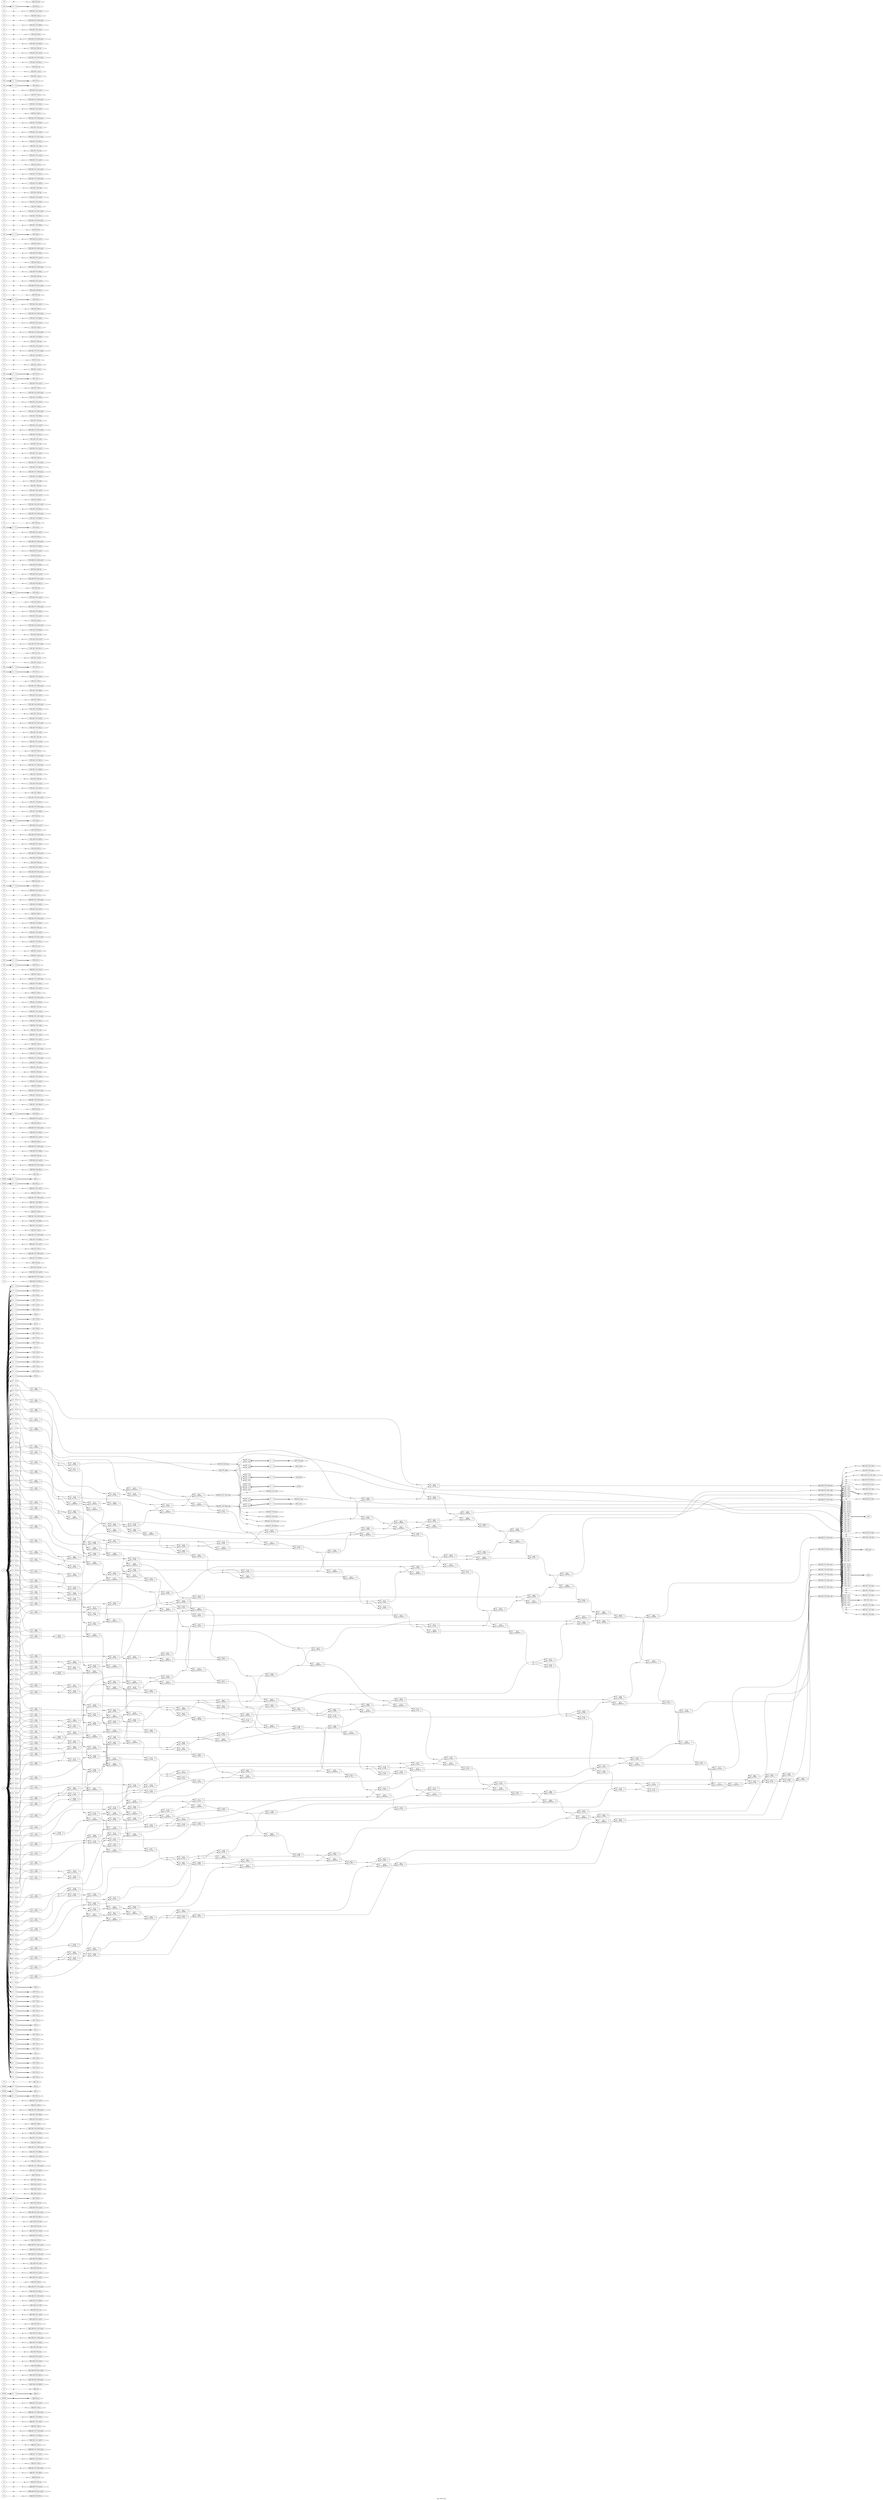 digraph "pes_vedic_mul" {
label="pes_vedic_mul";
rankdir="LR";
remincross=true;
n371 [ shape=diamond, label="RA0.RA0.FA0.HA1.a", color="black", fontcolor="black" ];
n372 [ shape=diamond, label="RA0.RA0.FA0.HA1.carry", color="black", fontcolor="black" ];
n373 [ shape=diamond, label="RA0.RA0.FA0.carry2", color="black", fontcolor="black" ];
n374 [ shape=diamond, label="RA0.RA0.FA0.cin", color="black", fontcolor="black" ];
n375 [ shape=diamond, label="RA0.RA0.cin", color="black", fontcolor="black" ];
n376 [ shape=diamond, label="RA0.RA1.FA0.HA0.a", color="black", fontcolor="black" ];
n377 [ shape=diamond, label="RA0.RA1.FA0.HA0.carry", color="black", fontcolor="black" ];
n378 [ shape=diamond, label="RA0.RA1.FA0.a", color="black", fontcolor="black" ];
n379 [ shape=diamond, label="RA0.RA1.FA0.carry1", color="black", fontcolor="black" ];
n380 [ shape=diamond, label="RA0.RA1.FA1.HA0.a", color="black", fontcolor="black" ];
n381 [ shape=diamond, label="RA0.RA1.FA1.HA0.carry", color="black", fontcolor="black" ];
n382 [ shape=diamond, label="RA0.RA1.FA1.a", color="black", fontcolor="black" ];
n383 [ shape=diamond, label="RA0.RA1.FA1.carry1", color="black", fontcolor="black" ];
n384 [ shape=diamond, label="RA0.RA1.FA2.HA0.a", color="black", fontcolor="black" ];
n385 [ shape=diamond, label="RA0.RA1.FA2.HA0.carry", color="black", fontcolor="black" ];
n386 [ shape=diamond, label="RA0.RA1.FA2.a", color="black", fontcolor="black" ];
n387 [ shape=diamond, label="RA0.RA1.FA2.carry1", color="black", fontcolor="black" ];
n388 [ shape=diamond, label="RA0.RA1.FA3.HA0.a", color="black", fontcolor="black" ];
n389 [ shape=diamond, label="RA0.RA1.FA3.HA0.carry", color="black", fontcolor="black" ];
n390 [ shape=diamond, label="RA0.RA1.FA3.a", color="black", fontcolor="black" ];
n391 [ shape=diamond, label="RA0.RA1.FA3.carry1", color="black", fontcolor="black" ];
n392 [ shape=diamond, label="RA0.RA1.a", color="black", fontcolor="black" ];
n393 [ shape=diamond, label="RA0.a", color="black", fontcolor="black" ];
n394 [ shape=diamond, label="RA0.cin", color="black", fontcolor="black" ];
n395 [ shape=diamond, label="RA1.RA0.FA0.HA0.b", color="black", fontcolor="black" ];
n396 [ shape=diamond, label="RA1.RA0.FA0.HA0.carry", color="black", fontcolor="black" ];
n397 [ shape=diamond, label="RA1.RA0.FA0.HA1.a", color="black", fontcolor="black" ];
n398 [ shape=diamond, label="RA1.RA0.FA0.HA1.carry", color="black", fontcolor="black" ];
n399 [ shape=diamond, label="RA1.RA0.FA0.b", color="black", fontcolor="black" ];
n400 [ shape=diamond, label="RA1.RA0.FA0.carry1", color="black", fontcolor="black" ];
n401 [ shape=diamond, label="RA1.RA0.FA0.carry2", color="black", fontcolor="black" ];
n402 [ shape=diamond, label="RA1.RA0.FA0.cin", color="black", fontcolor="black" ];
n403 [ shape=diamond, label="RA1.RA0.FA0.cout", color="black", fontcolor="black" ];
n404 [ shape=diamond, label="RA1.RA0.FA1.HA0.b", color="black", fontcolor="black" ];
n405 [ shape=diamond, label="RA1.RA0.FA1.HA0.carry", color="black", fontcolor="black" ];
n406 [ shape=diamond, label="RA1.RA0.FA1.HA1.a", color="black", fontcolor="black" ];
n407 [ shape=diamond, label="RA1.RA0.FA1.HA1.carry", color="black", fontcolor="black" ];
n408 [ shape=diamond, label="RA1.RA0.FA1.b", color="black", fontcolor="black" ];
n409 [ shape=diamond, label="RA1.RA0.FA1.carry1", color="black", fontcolor="black" ];
n410 [ shape=diamond, label="RA1.RA0.FA1.carry2", color="black", fontcolor="black" ];
n411 [ shape=diamond, label="RA1.RA0.FA1.cin", color="black", fontcolor="black" ];
n412 [ shape=diamond, label="RA1.RA0.FA1.cout", color="black", fontcolor="black" ];
n413 [ shape=diamond, label="RA1.RA0.FA2.HA0.b", color="black", fontcolor="black" ];
n414 [ shape=diamond, label="RA1.RA0.FA2.HA0.carry", color="black", fontcolor="black" ];
n415 [ shape=diamond, label="RA1.RA0.FA2.HA1.a", color="black", fontcolor="black" ];
n416 [ shape=diamond, label="RA1.RA0.FA2.HA1.carry", color="black", fontcolor="black" ];
n417 [ shape=diamond, label="RA1.RA0.FA2.b", color="black", fontcolor="black" ];
n418 [ shape=diamond, label="RA1.RA0.FA2.carry1", color="black", fontcolor="black" ];
n419 [ shape=diamond, label="RA1.RA0.FA2.carry2", color="black", fontcolor="black" ];
n420 [ shape=diamond, label="RA1.RA0.FA2.cin", color="black", fontcolor="black" ];
n421 [ shape=diamond, label="RA1.RA0.FA2.cout", color="black", fontcolor="black" ];
n422 [ shape=diamond, label="RA1.RA0.FA3.HA0.b", color="black", fontcolor="black" ];
n423 [ shape=diamond, label="RA1.RA0.FA3.HA0.carry", color="black", fontcolor="black" ];
n424 [ shape=diamond, label="RA1.RA0.FA3.HA1.a", color="black", fontcolor="black" ];
n425 [ shape=diamond, label="RA1.RA0.FA3.HA1.carry", color="black", fontcolor="black" ];
n426 [ shape=diamond, label="RA1.RA0.FA3.b", color="black", fontcolor="black" ];
n427 [ shape=diamond, label="RA1.RA0.FA3.carry1", color="black", fontcolor="black" ];
n428 [ shape=diamond, label="RA1.RA0.FA3.carry2", color="black", fontcolor="black" ];
n429 [ shape=diamond, label="RA1.RA0.FA3.cin", color="black", fontcolor="black" ];
n430 [ shape=diamond, label="RA1.RA0.FA3.cout", color="black", fontcolor="black" ];
n431 [ shape=diamond, label="RA1.RA0.FA4.HA1.a", color="black", fontcolor="black" ];
n432 [ shape=diamond, label="RA1.RA0.FA4.HA1.carry", color="black", fontcolor="black" ];
n433 [ shape=diamond, label="RA1.RA0.FA4.carry2", color="black", fontcolor="black" ];
n434 [ shape=diamond, label="RA1.RA0.FA4.cin", color="black", fontcolor="black" ];
n435 [ shape=diamond, label="RA1.RA0.b", color="black", fontcolor="black" ];
n436 [ shape=diamond, label="RA1.RA0.carry1", color="black", fontcolor="black" ];
n437 [ shape=diamond, label="RA1.RA0.carry2", color="black", fontcolor="black" ];
n438 [ shape=diamond, label="RA1.RA0.carry3", color="black", fontcolor="black" ];
n439 [ shape=diamond, label="RA1.RA0.carry4", color="black", fontcolor="black" ];
n440 [ shape=diamond, label="RA1.RA0.cin", color="black", fontcolor="black" ];
n441 [ shape=diamond, label="RA1.RA1.FA2.HA0.a", color="black", fontcolor="black" ];
n442 [ shape=diamond, label="RA1.RA1.FA2.HA0.carry", color="black", fontcolor="black" ];
n443 [ shape=diamond, label="RA1.RA1.FA2.a", color="black", fontcolor="black" ];
n444 [ shape=diamond, label="RA1.RA1.FA2.carry1", color="black", fontcolor="black" ];
n445 [ shape=diamond, label="RA1.RA1.FA3.HA0.a", color="black", fontcolor="black" ];
n446 [ shape=diamond, label="RA1.RA1.FA3.HA0.carry", color="black", fontcolor="black" ];
n447 [ shape=diamond, label="RA1.RA1.FA3.a", color="black", fontcolor="black" ];
n448 [ shape=diamond, label="RA1.RA1.FA3.carry1", color="black", fontcolor="black" ];
n449 [ shape=diamond, label="RA1.RA1.FA4.HA0.a", color="black", fontcolor="black" ];
n450 [ shape=diamond, label="RA1.RA1.FA4.HA0.carry", color="black", fontcolor="black" ];
n451 [ shape=diamond, label="RA1.RA1.FA4.a", color="black", fontcolor="black" ];
n452 [ shape=diamond, label="RA1.RA1.FA4.carry1", color="black", fontcolor="black" ];
n453 [ shape=diamond, label="RA1.RA1.FA5.HA0.a", color="black", fontcolor="black" ];
n454 [ shape=diamond, label="RA1.RA1.FA5.HA0.carry", color="black", fontcolor="black" ];
n455 [ shape=diamond, label="RA1.RA1.FA5.a", color="black", fontcolor="black" ];
n456 [ shape=diamond, label="RA1.RA1.FA5.carry1", color="black", fontcolor="black" ];
n457 [ shape=diamond, label="RA1.RA1.a", color="black", fontcolor="black" ];
n458 [ shape=diamond, label="RA1.a", color="black", fontcolor="black" ];
n459 [ shape=diamond, label="RA1.b", color="black", fontcolor="black" ];
n460 [ shape=diamond, label="RA1.cin", color="black", fontcolor="black" ];
n461 [ shape=diamond, label="RA2.RA0.FA0.HA0.sum", color="black", fontcolor="black" ];
n462 [ shape=diamond, label="RA2.RA0.FA0.HA1.a", color="black", fontcolor="black" ];
n463 [ shape=diamond, label="RA2.RA0.FA0.HA1.b", color="black", fontcolor="black" ];
n464 [ shape=diamond, label="RA2.RA0.FA0.HA1.carry", color="black", fontcolor="black" ];
n465 [ shape=diamond, label="RA2.RA0.FA0.HA1.sum", color="black", fontcolor="black" ];
n466 [ shape=diamond, label="RA2.RA0.FA0.carry2", color="black", fontcolor="black" ];
n467 [ shape=diamond, label="RA2.RA0.FA0.cin", color="black", fontcolor="black" ];
n468 [ shape=diamond, label="RA2.RA0.FA0.sum", color="black", fontcolor="black" ];
n469 [ shape=diamond, label="RA2.RA0.FA0.sum1", color="black", fontcolor="black" ];
n470 [ shape=diamond, label="RA2.RA0.FA1.HA1.sum", color="black", fontcolor="black" ];
n471 [ shape=diamond, label="RA2.RA0.FA1.sum", color="black", fontcolor="black" ];
n472 [ shape=diamond, label="RA2.RA0.FA2.HA1.sum", color="black", fontcolor="black" ];
n473 [ shape=diamond, label="RA2.RA0.FA2.sum", color="black", fontcolor="black" ];
n474 [ shape=diamond, label="RA2.RA0.FA3.HA1.sum", color="black", fontcolor="black" ];
n475 [ shape=diamond, label="RA2.RA0.FA3.sum", color="black", fontcolor="black" ];
n476 [ shape=diamond, label="RA2.RA0.FA4.HA1.sum", color="black", fontcolor="black" ];
n477 [ shape=diamond, label="RA2.RA0.FA4.sum", color="black", fontcolor="black" ];
n478 [ shape=diamond, label="RA2.RA0.FA5.HA1.sum", color="black", fontcolor="black" ];
n479 [ shape=diamond, label="RA2.RA0.FA5.sum", color="black", fontcolor="black" ];
n480 [ shape=diamond, label="RA2.RA0.cin", color="black", fontcolor="black" ];
n481 [ shape=diamond, label="RA2.RA0.sum", color="black", fontcolor="black" ];
n482 [ shape=diamond, label="RA2.RA1.FA0.HA1.sum", color="black", fontcolor="black" ];
n483 [ shape=diamond, label="RA2.RA1.FA0.sum", color="black", fontcolor="black" ];
n484 [ shape=diamond, label="RA2.RA1.FA1.HA1.sum", color="black", fontcolor="black" ];
n485 [ shape=diamond, label="RA2.RA1.FA1.sum", color="black", fontcolor="black" ];
n486 [ shape=diamond, label="RA2.RA1.FA2.HA0.a", color="black", fontcolor="black" ];
n487 [ shape=diamond, label="RA2.RA1.FA2.HA0.carry", color="black", fontcolor="black" ];
n488 [ shape=diamond, label="RA2.RA1.FA2.HA1.sum", color="black", fontcolor="black" ];
n489 [ shape=diamond, label="RA2.RA1.FA2.a", color="black", fontcolor="black" ];
n490 [ shape=diamond, label="RA2.RA1.FA2.carry1", color="black", fontcolor="black" ];
n491 [ shape=diamond, label="RA2.RA1.FA2.sum", color="black", fontcolor="black" ];
n492 [ shape=diamond, label="RA2.RA1.FA3.HA0.a", color="black", fontcolor="black" ];
n493 [ shape=diamond, label="RA2.RA1.FA3.HA0.carry", color="black", fontcolor="black" ];
n494 [ shape=diamond, label="RA2.RA1.FA3.HA1.sum", color="black", fontcolor="black" ];
n495 [ shape=diamond, label="RA2.RA1.FA3.a", color="black", fontcolor="black" ];
n496 [ shape=diamond, label="RA2.RA1.FA3.carry1", color="black", fontcolor="black" ];
n497 [ shape=diamond, label="RA2.RA1.FA3.sum", color="black", fontcolor="black" ];
n498 [ shape=diamond, label="RA2.RA1.FA4.HA0.a", color="black", fontcolor="black" ];
n499 [ shape=diamond, label="RA2.RA1.FA4.HA0.carry", color="black", fontcolor="black" ];
n500 [ shape=diamond, label="RA2.RA1.FA4.HA1.sum", color="black", fontcolor="black" ];
n501 [ shape=diamond, label="RA2.RA1.FA4.a", color="black", fontcolor="black" ];
n502 [ shape=diamond, label="RA2.RA1.FA4.carry1", color="black", fontcolor="black" ];
n503 [ shape=diamond, label="RA2.RA1.FA4.sum", color="black", fontcolor="black" ];
n504 [ shape=diamond, label="RA2.RA1.FA5.HA0.a", color="black", fontcolor="black" ];
n505 [ shape=diamond, label="RA2.RA1.FA5.HA0.carry", color="black", fontcolor="black" ];
n506 [ shape=diamond, label="RA2.RA1.FA5.HA1.sum", color="black", fontcolor="black" ];
n507 [ shape=diamond, label="RA2.RA1.FA5.a", color="black", fontcolor="black" ];
n508 [ shape=diamond, label="RA2.RA1.FA5.carry1", color="black", fontcolor="black" ];
n509 [ shape=diamond, label="RA2.RA1.FA5.sum", color="black", fontcolor="black" ];
n510 [ shape=diamond, label="RA2.RA1.a", color="black", fontcolor="black" ];
n511 [ shape=diamond, label="RA2.RA1.sum", color="black", fontcolor="black" ];
n512 [ shape=diamond, label="RA2.a", color="black", fontcolor="black" ];
n513 [ shape=diamond, label="RA2.cin", color="black", fontcolor="black" ];
n514 [ shape=diamond, label="RA2.sum", color="black", fontcolor="black" ];
n515 [ shape=diamond, label="VD0.RA0.FA0.HA1.a", color="black", fontcolor="black" ];
n516 [ shape=diamond, label="VD0.RA0.FA0.HA1.carry", color="black", fontcolor="black" ];
n517 [ shape=diamond, label="VD0.RA0.FA0.carry2", color="black", fontcolor="black" ];
n518 [ shape=diamond, label="VD0.RA0.FA0.cin", color="black", fontcolor="black" ];
n519 [ shape=diamond, label="VD0.RA0.FA2.HA0.a", color="black", fontcolor="black" ];
n520 [ shape=diamond, label="VD0.RA0.FA2.HA0.carry", color="black", fontcolor="black" ];
n521 [ shape=diamond, label="VD0.RA0.FA2.a", color="black", fontcolor="black" ];
n522 [ shape=diamond, label="VD0.RA0.FA2.carry1", color="black", fontcolor="black" ];
n523 [ shape=diamond, label="VD0.RA0.FA3.HA0.a", color="black", fontcolor="black" ];
n524 [ shape=diamond, label="VD0.RA0.FA3.HA0.carry", color="black", fontcolor="black" ];
n525 [ shape=diamond, label="VD0.RA0.FA3.a", color="black", fontcolor="black" ];
n526 [ shape=diamond, label="VD0.RA0.FA3.carry1", color="black", fontcolor="black" ];
n527 [ shape=diamond, label="VD0.RA0.a", color="black", fontcolor="black" ];
n528 [ shape=diamond, label="VD0.RA0.cin", color="black", fontcolor="black" ];
n529 [ shape=diamond, label="VD0.RA1.FA0.HA0.b", color="black", fontcolor="black" ];
n530 [ shape=diamond, label="VD0.RA1.FA0.HA0.carry", color="black", fontcolor="black" ];
n531 [ shape=diamond, label="VD0.RA1.FA0.HA1.a", color="black", fontcolor="black" ];
n532 [ shape=diamond, label="VD0.RA1.FA0.HA1.carry", color="black", fontcolor="black" ];
n533 [ shape=diamond, label="VD0.RA1.FA0.b", color="black", fontcolor="black" ];
n534 [ shape=diamond, label="VD0.RA1.FA0.carry1", color="black", fontcolor="black" ];
n535 [ shape=diamond, label="VD0.RA1.FA0.carry2", color="black", fontcolor="black" ];
n536 [ shape=diamond, label="VD0.RA1.FA0.cin", color="black", fontcolor="black" ];
n537 [ shape=diamond, label="VD0.RA1.FA0.cout", color="black", fontcolor="black" ];
n538 [ shape=diamond, label="VD0.RA1.FA1.HA0.b", color="black", fontcolor="black" ];
n539 [ shape=diamond, label="VD0.RA1.FA1.HA0.carry", color="black", fontcolor="black" ];
n540 [ shape=diamond, label="VD0.RA1.FA1.HA1.a", color="black", fontcolor="black" ];
n541 [ shape=diamond, label="VD0.RA1.FA1.HA1.carry", color="black", fontcolor="black" ];
n542 [ shape=diamond, label="VD0.RA1.FA1.b", color="black", fontcolor="black" ];
n543 [ shape=diamond, label="VD0.RA1.FA1.carry1", color="black", fontcolor="black" ];
n544 [ shape=diamond, label="VD0.RA1.FA1.carry2", color="black", fontcolor="black" ];
n545 [ shape=diamond, label="VD0.RA1.FA1.cin", color="black", fontcolor="black" ];
n546 [ shape=diamond, label="VD0.RA1.FA1.cout", color="black", fontcolor="black" ];
n547 [ shape=diamond, label="VD0.RA1.FA2.HA1.a", color="black", fontcolor="black" ];
n548 [ shape=diamond, label="VD0.RA1.FA2.HA1.carry", color="black", fontcolor="black" ];
n549 [ shape=diamond, label="VD0.RA1.FA2.carry2", color="black", fontcolor="black" ];
n550 [ shape=diamond, label="VD0.RA1.FA2.cin", color="black", fontcolor="black" ];
n551 [ shape=diamond, label="VD0.RA1.FA4.HA0.a", color="black", fontcolor="black" ];
n552 [ shape=diamond, label="VD0.RA1.FA4.HA0.carry", color="black", fontcolor="black" ];
n553 [ shape=diamond, label="VD0.RA1.FA4.a", color="black", fontcolor="black" ];
n554 [ shape=diamond, label="VD0.RA1.FA4.carry1", color="black", fontcolor="black" ];
n555 [ shape=diamond, label="VD0.RA1.FA5.HA0.a", color="black", fontcolor="black" ];
n556 [ shape=diamond, label="VD0.RA1.FA5.HA0.carry", color="black", fontcolor="black" ];
n557 [ shape=diamond, label="VD0.RA1.FA5.a", color="black", fontcolor="black" ];
n558 [ shape=diamond, label="VD0.RA1.FA5.carry1", color="black", fontcolor="black" ];
n559 [ shape=diamond, label="VD0.RA1.a", color="black", fontcolor="black" ];
n560 [ shape=diamond, label="VD0.RA1.b", color="black", fontcolor="black" ];
n561 [ shape=diamond, label="VD0.RA1.carry1", color="black", fontcolor="black" ];
n562 [ shape=diamond, label="VD0.RA1.carry2", color="black", fontcolor="black" ];
n563 [ shape=diamond, label="VD0.RA1.cin", color="black", fontcolor="black" ];
n564 [ shape=diamond, label="VD0.RA2.FA0.HA0.sum", color="black", fontcolor="black" ];
n565 [ shape=diamond, label="VD0.RA2.FA0.HA1.a", color="black", fontcolor="black" ];
n566 [ shape=diamond, label="VD0.RA2.FA0.HA1.b", color="black", fontcolor="black" ];
n567 [ shape=diamond, label="VD0.RA2.FA0.HA1.carry", color="black", fontcolor="black" ];
n568 [ shape=diamond, label="VD0.RA2.FA0.HA1.sum", color="black", fontcolor="black" ];
n569 [ shape=diamond, label="VD0.RA2.FA0.carry2", color="black", fontcolor="black" ];
n570 [ shape=diamond, label="VD0.RA2.FA0.cin", color="black", fontcolor="black" ];
n571 [ shape=diamond, label="VD0.RA2.FA0.sum", color="black", fontcolor="black" ];
n572 [ shape=diamond, label="VD0.RA2.FA0.sum1", color="black", fontcolor="black" ];
n573 [ shape=diamond, label="VD0.RA2.FA1.HA1.sum", color="black", fontcolor="black" ];
n574 [ shape=diamond, label="VD0.RA2.FA1.sum", color="black", fontcolor="black" ];
n575 [ shape=diamond, label="VD0.RA2.FA4.HA0.a", color="black", fontcolor="black" ];
n576 [ shape=diamond, label="VD0.RA2.FA4.HA0.carry", color="black", fontcolor="black" ];
n577 [ shape=diamond, label="VD0.RA2.FA4.a", color="black", fontcolor="black" ];
n578 [ shape=diamond, label="VD0.RA2.FA4.carry1", color="black", fontcolor="black" ];
n579 [ shape=diamond, label="VD0.RA2.FA5.HA0.a", color="black", fontcolor="black" ];
n580 [ shape=diamond, label="VD0.RA2.FA5.HA0.carry", color="black", fontcolor="black" ];
n581 [ shape=diamond, label="VD0.RA2.FA5.a", color="black", fontcolor="black" ];
n582 [ shape=diamond, label="VD0.RA2.FA5.carry1", color="black", fontcolor="black" ];
n583 [ shape=diamond, label="VD0.RA2.a", color="black", fontcolor="black" ];
n584 [ shape=diamond, label="VD0.RA2.cin", color="black", fontcolor="black" ];
n585 [ shape=diamond, label="VD0.RA2.sum", color="black", fontcolor="black" ];
n586 [ shape=diamond, label="VD0.VD0.HA0.sum", color="black", fontcolor="black" ];
n587 [ shape=diamond, label="VD0.VD0.a", color="black", fontcolor="black" ];
n588 [ shape=diamond, label="VD0.VD0.a0b0", color="black", fontcolor="black" ];
n589 [ shape=diamond, label="VD0.VD0.b", color="black", fontcolor="black" ];
n590 [ shape=diamond, label="VD0.VD0.prod", color="black", fontcolor="black" ];
n591 [ shape=diamond, label="VD0.VD1.a", color="black", fontcolor="black" ];
n592 [ shape=diamond, label="VD0.VD1.b", color="black", fontcolor="black" ];
n593 [ shape=diamond, label="VD0.VD2.a", color="black", fontcolor="black" ];
n594 [ shape=diamond, label="VD0.VD2.b", color="black", fontcolor="black" ];
n595 [ shape=diamond, label="VD0.VD3.a", color="black", fontcolor="black" ];
n596 [ shape=diamond, label="VD0.VD3.b", color="black", fontcolor="black" ];
n597 [ shape=diamond, label="VD0.a", color="black", fontcolor="black" ];
n598 [ shape=diamond, label="VD0.b", color="black", fontcolor="black" ];
n599 [ shape=diamond, label="VD0.mult0", color="black", fontcolor="black" ];
n600 [ shape=diamond, label="VD0.prod", color="black", fontcolor="black" ];
n601 [ shape=diamond, label="VD0.sum2", color="black", fontcolor="black" ];
n602 [ shape=diamond, label="VD1.RA0.FA0.HA1.a", color="black", fontcolor="black" ];
n603 [ shape=diamond, label="VD1.RA0.FA0.HA1.carry", color="black", fontcolor="black" ];
n604 [ shape=diamond, label="VD1.RA0.FA0.carry2", color="black", fontcolor="black" ];
n605 [ shape=diamond, label="VD1.RA0.FA0.cin", color="black", fontcolor="black" ];
n606 [ shape=diamond, label="VD1.RA0.FA2.HA0.a", color="black", fontcolor="black" ];
n607 [ shape=diamond, label="VD1.RA0.FA2.HA0.carry", color="black", fontcolor="black" ];
n608 [ shape=diamond, label="VD1.RA0.FA2.a", color="black", fontcolor="black" ];
n609 [ shape=diamond, label="VD1.RA0.FA2.carry1", color="black", fontcolor="black" ];
n610 [ shape=diamond, label="VD1.RA0.FA3.HA0.a", color="black", fontcolor="black" ];
n611 [ shape=diamond, label="VD1.RA0.FA3.HA0.carry", color="black", fontcolor="black" ];
n612 [ shape=diamond, label="VD1.RA0.FA3.a", color="black", fontcolor="black" ];
n613 [ shape=diamond, label="VD1.RA0.FA3.carry1", color="black", fontcolor="black" ];
n614 [ shape=diamond, label="VD1.RA0.a", color="black", fontcolor="black" ];
n615 [ shape=diamond, label="VD1.RA0.cin", color="black", fontcolor="black" ];
n616 [ shape=diamond, label="VD1.RA1.FA0.HA0.b", color="black", fontcolor="black" ];
n617 [ shape=diamond, label="VD1.RA1.FA0.HA0.carry", color="black", fontcolor="black" ];
n618 [ shape=diamond, label="VD1.RA1.FA0.HA1.a", color="black", fontcolor="black" ];
n619 [ shape=diamond, label="VD1.RA1.FA0.HA1.carry", color="black", fontcolor="black" ];
n620 [ shape=diamond, label="VD1.RA1.FA0.b", color="black", fontcolor="black" ];
n621 [ shape=diamond, label="VD1.RA1.FA0.carry1", color="black", fontcolor="black" ];
n622 [ shape=diamond, label="VD1.RA1.FA0.carry2", color="black", fontcolor="black" ];
n623 [ shape=diamond, label="VD1.RA1.FA0.cin", color="black", fontcolor="black" ];
n624 [ shape=diamond, label="VD1.RA1.FA0.cout", color="black", fontcolor="black" ];
n625 [ shape=diamond, label="VD1.RA1.FA1.HA0.b", color="black", fontcolor="black" ];
n626 [ shape=diamond, label="VD1.RA1.FA1.HA0.carry", color="black", fontcolor="black" ];
n627 [ shape=diamond, label="VD1.RA1.FA1.HA1.a", color="black", fontcolor="black" ];
n628 [ shape=diamond, label="VD1.RA1.FA1.HA1.carry", color="black", fontcolor="black" ];
n629 [ shape=diamond, label="VD1.RA1.FA1.b", color="black", fontcolor="black" ];
n630 [ shape=diamond, label="VD1.RA1.FA1.carry1", color="black", fontcolor="black" ];
n631 [ shape=diamond, label="VD1.RA1.FA1.carry2", color="black", fontcolor="black" ];
n632 [ shape=diamond, label="VD1.RA1.FA1.cin", color="black", fontcolor="black" ];
n633 [ shape=diamond, label="VD1.RA1.FA1.cout", color="black", fontcolor="black" ];
n634 [ shape=diamond, label="VD1.RA1.FA2.HA1.a", color="black", fontcolor="black" ];
n635 [ shape=diamond, label="VD1.RA1.FA2.HA1.carry", color="black", fontcolor="black" ];
n636 [ shape=diamond, label="VD1.RA1.FA2.carry2", color="black", fontcolor="black" ];
n637 [ shape=diamond, label="VD1.RA1.FA2.cin", color="black", fontcolor="black" ];
n638 [ shape=diamond, label="VD1.RA1.FA4.HA0.a", color="black", fontcolor="black" ];
n639 [ shape=diamond, label="VD1.RA1.FA4.HA0.carry", color="black", fontcolor="black" ];
n640 [ shape=diamond, label="VD1.RA1.FA4.a", color="black", fontcolor="black" ];
n641 [ shape=diamond, label="VD1.RA1.FA4.carry1", color="black", fontcolor="black" ];
n642 [ shape=diamond, label="VD1.RA1.FA5.HA0.a", color="black", fontcolor="black" ];
n643 [ shape=diamond, label="VD1.RA1.FA5.HA0.carry", color="black", fontcolor="black" ];
n644 [ shape=diamond, label="VD1.RA1.FA5.a", color="black", fontcolor="black" ];
n645 [ shape=diamond, label="VD1.RA1.FA5.carry1", color="black", fontcolor="black" ];
n646 [ shape=diamond, label="VD1.RA1.a", color="black", fontcolor="black" ];
n647 [ shape=diamond, label="VD1.RA1.b", color="black", fontcolor="black" ];
n648 [ shape=diamond, label="VD1.RA1.carry1", color="black", fontcolor="black" ];
n649 [ shape=diamond, label="VD1.RA1.carry2", color="black", fontcolor="black" ];
n650 [ shape=diamond, label="VD1.RA1.cin", color="black", fontcolor="black" ];
n651 [ shape=diamond, label="VD1.RA2.FA0.HA1.a", color="black", fontcolor="black" ];
n652 [ shape=diamond, label="VD1.RA2.FA0.HA1.carry", color="black", fontcolor="black" ];
n653 [ shape=diamond, label="VD1.RA2.FA0.carry2", color="black", fontcolor="black" ];
n654 [ shape=diamond, label="VD1.RA2.FA0.cin", color="black", fontcolor="black" ];
n655 [ shape=diamond, label="VD1.RA2.FA4.HA0.a", color="black", fontcolor="black" ];
n656 [ shape=diamond, label="VD1.RA2.FA4.HA0.carry", color="black", fontcolor="black" ];
n657 [ shape=diamond, label="VD1.RA2.FA4.a", color="black", fontcolor="black" ];
n658 [ shape=diamond, label="VD1.RA2.FA4.carry1", color="black", fontcolor="black" ];
n659 [ shape=diamond, label="VD1.RA2.FA5.HA0.a", color="black", fontcolor="black" ];
n660 [ shape=diamond, label="VD1.RA2.FA5.HA0.carry", color="black", fontcolor="black" ];
n661 [ shape=diamond, label="VD1.RA2.FA5.a", color="black", fontcolor="black" ];
n662 [ shape=diamond, label="VD1.RA2.FA5.carry1", color="black", fontcolor="black" ];
n663 [ shape=diamond, label="VD1.RA2.a", color="black", fontcolor="black" ];
n664 [ shape=diamond, label="VD1.RA2.cin", color="black", fontcolor="black" ];
n665 [ shape=diamond, label="VD1.VD0.a", color="black", fontcolor="black" ];
n666 [ shape=diamond, label="VD1.VD0.b", color="black", fontcolor="black" ];
n667 [ shape=diamond, label="VD1.VD1.a", color="black", fontcolor="black" ];
n668 [ shape=diamond, label="VD1.VD1.b", color="black", fontcolor="black" ];
n669 [ shape=diamond, label="VD1.VD2.a", color="black", fontcolor="black" ];
n670 [ shape=diamond, label="VD1.VD2.b", color="black", fontcolor="black" ];
n671 [ shape=diamond, label="VD1.VD3.a", color="black", fontcolor="black" ];
n672 [ shape=diamond, label="VD1.VD3.b", color="black", fontcolor="black" ];
n673 [ shape=diamond, label="VD1.a", color="black", fontcolor="black" ];
n674 [ shape=diamond, label="VD1.b", color="black", fontcolor="black" ];
n675 [ shape=diamond, label="VD2.RA0.FA0.HA1.a", color="black", fontcolor="black" ];
n676 [ shape=diamond, label="VD2.RA0.FA0.HA1.carry", color="black", fontcolor="black" ];
n677 [ shape=diamond, label="VD2.RA0.FA0.carry2", color="black", fontcolor="black" ];
n678 [ shape=diamond, label="VD2.RA0.FA0.cin", color="black", fontcolor="black" ];
n679 [ shape=diamond, label="VD2.RA0.FA2.HA0.a", color="black", fontcolor="black" ];
n680 [ shape=diamond, label="VD2.RA0.FA2.HA0.carry", color="black", fontcolor="black" ];
n681 [ shape=diamond, label="VD2.RA0.FA2.a", color="black", fontcolor="black" ];
n682 [ shape=diamond, label="VD2.RA0.FA2.carry1", color="black", fontcolor="black" ];
n683 [ shape=diamond, label="VD2.RA0.FA3.HA0.a", color="black", fontcolor="black" ];
n684 [ shape=diamond, label="VD2.RA0.FA3.HA0.carry", color="black", fontcolor="black" ];
n685 [ shape=diamond, label="VD2.RA0.FA3.a", color="black", fontcolor="black" ];
n686 [ shape=diamond, label="VD2.RA0.FA3.carry1", color="black", fontcolor="black" ];
n687 [ shape=diamond, label="VD2.RA0.a", color="black", fontcolor="black" ];
n688 [ shape=diamond, label="VD2.RA0.cin", color="black", fontcolor="black" ];
n689 [ shape=diamond, label="VD2.RA1.FA0.HA0.b", color="black", fontcolor="black" ];
n690 [ shape=diamond, label="VD2.RA1.FA0.HA0.carry", color="black", fontcolor="black" ];
n691 [ shape=diamond, label="VD2.RA1.FA0.HA1.a", color="black", fontcolor="black" ];
n692 [ shape=diamond, label="VD2.RA1.FA0.HA1.carry", color="black", fontcolor="black" ];
n693 [ shape=diamond, label="VD2.RA1.FA0.b", color="black", fontcolor="black" ];
n694 [ shape=diamond, label="VD2.RA1.FA0.carry1", color="black", fontcolor="black" ];
n695 [ shape=diamond, label="VD2.RA1.FA0.carry2", color="black", fontcolor="black" ];
n696 [ shape=diamond, label="VD2.RA1.FA0.cin", color="black", fontcolor="black" ];
n697 [ shape=diamond, label="VD2.RA1.FA0.cout", color="black", fontcolor="black" ];
n698 [ shape=diamond, label="VD2.RA1.FA1.HA0.b", color="black", fontcolor="black" ];
n699 [ shape=diamond, label="VD2.RA1.FA1.HA0.carry", color="black", fontcolor="black" ];
n700 [ shape=diamond, label="VD2.RA1.FA1.HA1.a", color="black", fontcolor="black" ];
n701 [ shape=diamond, label="VD2.RA1.FA1.HA1.carry", color="black", fontcolor="black" ];
n702 [ shape=diamond, label="VD2.RA1.FA1.b", color="black", fontcolor="black" ];
n703 [ shape=diamond, label="VD2.RA1.FA1.carry1", color="black", fontcolor="black" ];
n704 [ shape=diamond, label="VD2.RA1.FA1.carry2", color="black", fontcolor="black" ];
n705 [ shape=diamond, label="VD2.RA1.FA1.cin", color="black", fontcolor="black" ];
n706 [ shape=diamond, label="VD2.RA1.FA1.cout", color="black", fontcolor="black" ];
n707 [ shape=diamond, label="VD2.RA1.FA2.HA1.a", color="black", fontcolor="black" ];
n708 [ shape=diamond, label="VD2.RA1.FA2.HA1.carry", color="black", fontcolor="black" ];
n709 [ shape=diamond, label="VD2.RA1.FA2.carry2", color="black", fontcolor="black" ];
n710 [ shape=diamond, label="VD2.RA1.FA2.cin", color="black", fontcolor="black" ];
n711 [ shape=diamond, label="VD2.RA1.FA4.HA0.a", color="black", fontcolor="black" ];
n712 [ shape=diamond, label="VD2.RA1.FA4.HA0.carry", color="black", fontcolor="black" ];
n713 [ shape=diamond, label="VD2.RA1.FA4.a", color="black", fontcolor="black" ];
n714 [ shape=diamond, label="VD2.RA1.FA4.carry1", color="black", fontcolor="black" ];
n715 [ shape=diamond, label="VD2.RA1.FA5.HA0.a", color="black", fontcolor="black" ];
n716 [ shape=diamond, label="VD2.RA1.FA5.HA0.carry", color="black", fontcolor="black" ];
n717 [ shape=diamond, label="VD2.RA1.FA5.a", color="black", fontcolor="black" ];
n718 [ shape=diamond, label="VD2.RA1.FA5.carry1", color="black", fontcolor="black" ];
n719 [ shape=diamond, label="VD2.RA1.a", color="black", fontcolor="black" ];
n720 [ shape=diamond, label="VD2.RA1.b", color="black", fontcolor="black" ];
n721 [ shape=diamond, label="VD2.RA1.carry1", color="black", fontcolor="black" ];
n722 [ shape=diamond, label="VD2.RA1.carry2", color="black", fontcolor="black" ];
n723 [ shape=diamond, label="VD2.RA1.cin", color="black", fontcolor="black" ];
n724 [ shape=diamond, label="VD2.RA2.FA0.HA1.a", color="black", fontcolor="black" ];
n725 [ shape=diamond, label="VD2.RA2.FA0.HA1.carry", color="black", fontcolor="black" ];
n726 [ shape=diamond, label="VD2.RA2.FA0.carry2", color="black", fontcolor="black" ];
n727 [ shape=diamond, label="VD2.RA2.FA0.cin", color="black", fontcolor="black" ];
n728 [ shape=diamond, label="VD2.RA2.FA4.HA0.a", color="black", fontcolor="black" ];
n729 [ shape=diamond, label="VD2.RA2.FA4.HA0.carry", color="black", fontcolor="black" ];
n730 [ shape=diamond, label="VD2.RA2.FA4.a", color="black", fontcolor="black" ];
n731 [ shape=diamond, label="VD2.RA2.FA4.carry1", color="black", fontcolor="black" ];
n732 [ shape=diamond, label="VD2.RA2.FA5.HA0.a", color="black", fontcolor="black" ];
n733 [ shape=diamond, label="VD2.RA2.FA5.HA0.carry", color="black", fontcolor="black" ];
n734 [ shape=diamond, label="VD2.RA2.FA5.a", color="black", fontcolor="black" ];
n735 [ shape=diamond, label="VD2.RA2.FA5.carry1", color="black", fontcolor="black" ];
n736 [ shape=diamond, label="VD2.RA2.a", color="black", fontcolor="black" ];
n737 [ shape=diamond, label="VD2.RA2.cin", color="black", fontcolor="black" ];
n738 [ shape=diamond, label="VD2.VD0.a", color="black", fontcolor="black" ];
n739 [ shape=diamond, label="VD2.VD0.b", color="black", fontcolor="black" ];
n740 [ shape=diamond, label="VD2.VD1.a", color="black", fontcolor="black" ];
n741 [ shape=diamond, label="VD2.VD1.b", color="black", fontcolor="black" ];
n742 [ shape=diamond, label="VD2.VD2.a", color="black", fontcolor="black" ];
n743 [ shape=diamond, label="VD2.VD2.b", color="black", fontcolor="black" ];
n744 [ shape=diamond, label="VD2.VD3.a", color="black", fontcolor="black" ];
n745 [ shape=diamond, label="VD2.VD3.b", color="black", fontcolor="black" ];
n746 [ shape=diamond, label="VD2.a", color="black", fontcolor="black" ];
n747 [ shape=diamond, label="VD2.b", color="black", fontcolor="black" ];
n748 [ shape=diamond, label="VD3.RA0.FA0.HA1.a", color="black", fontcolor="black" ];
n749 [ shape=diamond, label="VD3.RA0.FA0.HA1.carry", color="black", fontcolor="black" ];
n750 [ shape=diamond, label="VD3.RA0.FA0.carry2", color="black", fontcolor="black" ];
n751 [ shape=diamond, label="VD3.RA0.FA0.cin", color="black", fontcolor="black" ];
n752 [ shape=diamond, label="VD3.RA0.FA2.HA0.a", color="black", fontcolor="black" ];
n753 [ shape=diamond, label="VD3.RA0.FA2.HA0.carry", color="black", fontcolor="black" ];
n754 [ shape=diamond, label="VD3.RA0.FA2.a", color="black", fontcolor="black" ];
n755 [ shape=diamond, label="VD3.RA0.FA2.carry1", color="black", fontcolor="black" ];
n756 [ shape=diamond, label="VD3.RA0.FA3.HA0.a", color="black", fontcolor="black" ];
n757 [ shape=diamond, label="VD3.RA0.FA3.HA0.carry", color="black", fontcolor="black" ];
n758 [ shape=diamond, label="VD3.RA0.FA3.a", color="black", fontcolor="black" ];
n759 [ shape=diamond, label="VD3.RA0.FA3.carry1", color="black", fontcolor="black" ];
n760 [ shape=diamond, label="VD3.RA0.a", color="black", fontcolor="black" ];
n761 [ shape=diamond, label="VD3.RA0.cin", color="black", fontcolor="black" ];
n762 [ shape=diamond, label="VD3.RA1.FA0.HA0.b", color="black", fontcolor="black" ];
n763 [ shape=diamond, label="VD3.RA1.FA0.HA0.carry", color="black", fontcolor="black" ];
n764 [ shape=diamond, label="VD3.RA1.FA0.HA1.a", color="black", fontcolor="black" ];
n765 [ shape=diamond, label="VD3.RA1.FA0.HA1.carry", color="black", fontcolor="black" ];
n766 [ shape=diamond, label="VD3.RA1.FA0.b", color="black", fontcolor="black" ];
n767 [ shape=diamond, label="VD3.RA1.FA0.carry1", color="black", fontcolor="black" ];
n768 [ shape=diamond, label="VD3.RA1.FA0.carry2", color="black", fontcolor="black" ];
n769 [ shape=diamond, label="VD3.RA1.FA0.cin", color="black", fontcolor="black" ];
n770 [ shape=diamond, label="VD3.RA1.FA0.cout", color="black", fontcolor="black" ];
n771 [ shape=diamond, label="VD3.RA1.FA1.HA0.b", color="black", fontcolor="black" ];
n772 [ shape=diamond, label="VD3.RA1.FA1.HA0.carry", color="black", fontcolor="black" ];
n773 [ shape=diamond, label="VD3.RA1.FA1.HA1.a", color="black", fontcolor="black" ];
n774 [ shape=diamond, label="VD3.RA1.FA1.HA1.carry", color="black", fontcolor="black" ];
n775 [ shape=diamond, label="VD3.RA1.FA1.b", color="black", fontcolor="black" ];
n776 [ shape=diamond, label="VD3.RA1.FA1.carry1", color="black", fontcolor="black" ];
n777 [ shape=diamond, label="VD3.RA1.FA1.carry2", color="black", fontcolor="black" ];
n778 [ shape=diamond, label="VD3.RA1.FA1.cin", color="black", fontcolor="black" ];
n779 [ shape=diamond, label="VD3.RA1.FA1.cout", color="black", fontcolor="black" ];
n780 [ shape=diamond, label="VD3.RA1.FA2.HA1.a", color="black", fontcolor="black" ];
n781 [ shape=diamond, label="VD3.RA1.FA2.HA1.carry", color="black", fontcolor="black" ];
n782 [ shape=diamond, label="VD3.RA1.FA2.carry2", color="black", fontcolor="black" ];
n783 [ shape=diamond, label="VD3.RA1.FA2.cin", color="black", fontcolor="black" ];
n784 [ shape=diamond, label="VD3.RA1.FA4.HA0.a", color="black", fontcolor="black" ];
n785 [ shape=diamond, label="VD3.RA1.FA4.HA0.carry", color="black", fontcolor="black" ];
n786 [ shape=diamond, label="VD3.RA1.FA4.a", color="black", fontcolor="black" ];
n787 [ shape=diamond, label="VD3.RA1.FA4.carry1", color="black", fontcolor="black" ];
n788 [ shape=diamond, label="VD3.RA1.FA5.HA0.a", color="black", fontcolor="black" ];
n789 [ shape=diamond, label="VD3.RA1.FA5.HA0.carry", color="black", fontcolor="black" ];
n790 [ shape=diamond, label="VD3.RA1.FA5.a", color="black", fontcolor="black" ];
n791 [ shape=diamond, label="VD3.RA1.FA5.carry1", color="black", fontcolor="black" ];
n792 [ shape=diamond, label="VD3.RA1.a", color="black", fontcolor="black" ];
n793 [ shape=diamond, label="VD3.RA1.b", color="black", fontcolor="black" ];
n794 [ shape=diamond, label="VD3.RA1.carry1", color="black", fontcolor="black" ];
n795 [ shape=diamond, label="VD3.RA1.carry2", color="black", fontcolor="black" ];
n796 [ shape=diamond, label="VD3.RA1.cin", color="black", fontcolor="black" ];
n797 [ shape=diamond, label="VD3.RA2.FA0.HA1.a", color="black", fontcolor="black" ];
n798 [ shape=diamond, label="VD3.RA2.FA0.HA1.carry", color="black", fontcolor="black" ];
n799 [ shape=diamond, label="VD3.RA2.FA0.carry2", color="black", fontcolor="black" ];
n800 [ shape=diamond, label="VD3.RA2.FA0.cin", color="black", fontcolor="black" ];
n801 [ shape=diamond, label="VD3.RA2.FA4.HA0.a", color="black", fontcolor="black" ];
n802 [ shape=diamond, label="VD3.RA2.FA4.HA0.carry", color="black", fontcolor="black" ];
n803 [ shape=diamond, label="VD3.RA2.FA4.a", color="black", fontcolor="black" ];
n804 [ shape=diamond, label="VD3.RA2.FA4.carry1", color="black", fontcolor="black" ];
n805 [ shape=diamond, label="VD3.RA2.FA5.HA0.a", color="black", fontcolor="black" ];
n806 [ shape=diamond, label="VD3.RA2.FA5.HA0.carry", color="black", fontcolor="black" ];
n807 [ shape=diamond, label="VD3.RA2.FA5.a", color="black", fontcolor="black" ];
n808 [ shape=diamond, label="VD3.RA2.FA5.carry1", color="black", fontcolor="black" ];
n809 [ shape=diamond, label="VD3.RA2.a", color="black", fontcolor="black" ];
n810 [ shape=diamond, label="VD3.RA2.cin", color="black", fontcolor="black" ];
n811 [ shape=diamond, label="VD3.VD0.a", color="black", fontcolor="black" ];
n812 [ shape=diamond, label="VD3.VD0.b", color="black", fontcolor="black" ];
n813 [ shape=diamond, label="VD3.VD1.a", color="black", fontcolor="black" ];
n814 [ shape=diamond, label="VD3.VD1.b", color="black", fontcolor="black" ];
n815 [ shape=diamond, label="VD3.VD2.a", color="black", fontcolor="black" ];
n816 [ shape=diamond, label="VD3.VD2.b", color="black", fontcolor="black" ];
n817 [ shape=diamond, label="VD3.VD3.a", color="black", fontcolor="black" ];
n818 [ shape=diamond, label="VD3.VD3.b", color="black", fontcolor="black" ];
n819 [ shape=diamond, label="VD3.a", color="black", fontcolor="black" ];
n820 [ shape=diamond, label="VD3.b", color="black", fontcolor="black" ];
n821 [ shape=octagon, label="a", color="black", fontcolor="black" ];
n822 [ shape=octagon, label="b", color="black", fontcolor="black" ];
n823 [ shape=diamond, label="mult0", color="black", fontcolor="black" ];
n824 [ shape=octagon, label="prod", color="black", fontcolor="black" ];
n825 [ shape=diamond, label="sum2", color="black", fontcolor="black" ];
c829 [ shape=record, label="{{<p826> A|<p827> B}|$466\n$_AND_|{<p828> Y}}",  ];
x0 [ shape=record, style=rounded, label="<s0> 0:0 - 0:0 ", color="black", fontcolor="black" ];
x0:e -> c829:p826:w [arrowhead=odiamond, arrowtail=odiamond, dir=both, color="black", fontcolor="black", label=""];
x1 [ shape=record, style=rounded, label="<s0> 0:0 - 0:0 ", color="black", fontcolor="black" ];
x1:e -> c829:p827:w [arrowhead=odiamond, arrowtail=odiamond, dir=both, color="black", fontcolor="black", label=""];
c830 [ shape=record, label="{{<p826> A|<p827> B}|$467\n$_NAND_|{<p828> Y}}",  ];
x2 [ shape=record, style=rounded, label="<s0> 0:0 - 0:0 ", color="black", fontcolor="black" ];
x2:e -> c830:p826:w [arrowhead=odiamond, arrowtail=odiamond, dir=both, color="black", fontcolor="black", label=""];
x3 [ shape=record, style=rounded, label="<s0> 1:1 - 0:0 ", color="black", fontcolor="black" ];
x3:e -> c830:p827:w [arrowhead=odiamond, arrowtail=odiamond, dir=both, color="black", fontcolor="black", label=""];
c831 [ shape=record, label="{{<p826> A|<p827> B}|$468\n$_NAND_|{<p828> Y}}",  ];
x4 [ shape=record, style=rounded, label="<s0> 1:1 - 0:0 ", color="black", fontcolor="black" ];
x4:e -> c831:p826:w [arrowhead=odiamond, arrowtail=odiamond, dir=both, color="black", fontcolor="black", label=""];
x5 [ shape=record, style=rounded, label="<s0> 0:0 - 0:0 ", color="black", fontcolor="black" ];
x5:e -> c831:p827:w [arrowhead=odiamond, arrowtail=odiamond, dir=both, color="black", fontcolor="black", label=""];
c832 [ shape=record, label="{{<p826> A|<p827> B}|$469\n$_XOR_|{<p828> Y}}",  ];
c833 [ shape=record, label="{{<p826> A|<p827> B}|$470\n$_AND_|{<p828> Y}}",  ];
x6 [ shape=record, style=rounded, label="<s0> 1:1 - 0:0 ", color="black", fontcolor="black" ];
x6:e -> c833:p826:w [arrowhead=odiamond, arrowtail=odiamond, dir=both, color="black", fontcolor="black", label=""];
x7 [ shape=record, style=rounded, label="<s0> 1:1 - 0:0 ", color="black", fontcolor="black" ];
x7:e -> c833:p827:w [arrowhead=odiamond, arrowtail=odiamond, dir=both, color="black", fontcolor="black", label=""];
c834 [ shape=record, label="{{<p826> A|<p827> B}|$471\n$_OR_|{<p828> Y}}",  ];
c835 [ shape=record, label="{{<p826> A|<p827> B}|$472\n$_XNOR_|{<p828> Y}}",  ];
c836 [ shape=record, label="{{<p826> A|<p827> B}|$473\n$_AND_|{<p828> Y}}",  ];
x8 [ shape=record, style=rounded, label="<s0> 0:0 - 0:0 ", color="black", fontcolor="black" ];
x8:e -> c836:p826:w [arrowhead=odiamond, arrowtail=odiamond, dir=both, color="black", fontcolor="black", label=""];
x9 [ shape=record, style=rounded, label="<s0> 2:2 - 0:0 ", color="black", fontcolor="black" ];
x9:e -> c836:p827:w [arrowhead=odiamond, arrowtail=odiamond, dir=both, color="black", fontcolor="black", label=""];
c837 [ shape=record, label="{{<p826> A|<p827> B}|$474\n$_XOR_|{<p828> Y}}",  ];
c838 [ shape=record, label="{{<p826> A|<p827> B}|$475\n$_NAND_|{<p828> Y}}",  ];
x10 [ shape=record, style=rounded, label="<s0> 0:0 - 0:0 ", color="black", fontcolor="black" ];
x10:e -> c838:p826:w [arrowhead=odiamond, arrowtail=odiamond, dir=both, color="black", fontcolor="black", label=""];
x11 [ shape=record, style=rounded, label="<s0> 2:2 - 0:0 ", color="black", fontcolor="black" ];
x11:e -> c838:p827:w [arrowhead=odiamond, arrowtail=odiamond, dir=both, color="black", fontcolor="black", label=""];
c839 [ shape=record, label="{{<p826> A|<p827> B}|$476\n$_XNOR_|{<p828> Y}}",  ];
c840 [ shape=record, label="{{<p826> A|<p827> B}|$477\n$_ANDNOT_|{<p828> Y}}",  ];
c841 [ shape=record, label="{{<p826> A|<p827> B}|$478\n$_AND_|{<p828> Y}}",  ];
x12 [ shape=record, style=rounded, label="<s0> 1:1 - 0:0 ", color="black", fontcolor="black" ];
x12:e -> c841:p826:w [arrowhead=odiamond, arrowtail=odiamond, dir=both, color="black", fontcolor="black", label=""];
x13 [ shape=record, style=rounded, label="<s0> 2:2 - 0:0 ", color="black", fontcolor="black" ];
x13:e -> c841:p827:w [arrowhead=odiamond, arrowtail=odiamond, dir=both, color="black", fontcolor="black", label=""];
c842 [ shape=record, label="{{<p826> A|<p827> B}|$479\n$_NAND_|{<p828> Y}}",  ];
x14 [ shape=record, style=rounded, label="<s0> 0:0 - 0:0 ", color="black", fontcolor="black" ];
x14:e -> c842:p826:w [arrowhead=odiamond, arrowtail=odiamond, dir=both, color="black", fontcolor="black", label=""];
x15 [ shape=record, style=rounded, label="<s0> 3:3 - 0:0 ", color="black", fontcolor="black" ];
x15:e -> c842:p827:w [arrowhead=odiamond, arrowtail=odiamond, dir=both, color="black", fontcolor="black", label=""];
c843 [ shape=record, label="{{<p826> A|<p827> B}|$480\n$_XOR_|{<p828> Y}}",  ];
c844 [ shape=record, label="{{<p826> A|<p827> B}|$481\n$_ORNOT_|{<p828> Y}}",  ];
c845 [ shape=record, label="{{<p826> A|<p827> B}|$482\n$_NAND_|{<p828> Y}}",  ];
c846 [ shape=record, label="{{<p826> A|<p827> B}|$483\n$_XOR_|{<p828> Y}}",  ];
c847 [ shape=record, label="{{<p826> A|<p827> B}|$484\n$_NOR_|{<p828> Y}}",  ];
c848 [ shape=record, label="{{<p826> A|<p827> B}|$485\n$_ANDNOT_|{<p828> Y}}",  ];
c849 [ shape=record, label="{{<p826> A|<p827> B}|$486\n$_NAND_|{<p828> Y}}",  ];
x16 [ shape=record, style=rounded, label="<s0> 1:1 - 0:0 ", color="black", fontcolor="black" ];
x16:e -> c849:p826:w [arrowhead=odiamond, arrowtail=odiamond, dir=both, color="black", fontcolor="black", label=""];
x17 [ shape=record, style=rounded, label="<s0> 3:3 - 0:0 ", color="black", fontcolor="black" ];
x17:e -> c849:p827:w [arrowhead=odiamond, arrowtail=odiamond, dir=both, color="black", fontcolor="black", label=""];
c850 [ shape=record, label="{{<p826> A|<p827> B}|$487\n$_ANDNOT_|{<p828> Y}}",  ];
c851 [ shape=record, label="{{<p826> A|<p827> B}|$488\n$_XOR_|{<p828> Y}}",  ];
c852 [ shape=record, label="{{<p826> A|<p827> B}|$489\n$_OR_|{<p828> Y}}",  ];
c853 [ shape=record, label="{{<p826> A|<p827> B}|$490\n$_ANDNOT_|{<p828> Y}}",  ];
c854 [ shape=record, label="{{<p826> A|<p827> B}|$491\n$_XNOR_|{<p828> Y}}",  ];
c855 [ shape=record, label="{{<p826> A|<p827> B}|$492\n$_NAND_|{<p828> Y}}",  ];
x18 [ shape=record, style=rounded, label="<s0> 1:1 - 0:0 ", color="black", fontcolor="black" ];
x18:e -> c855:p826:w [arrowhead=odiamond, arrowtail=odiamond, dir=both, color="black", fontcolor="black", label=""];
x19 [ shape=record, style=rounded, label="<s0> 3:3 - 0:0 ", color="black", fontcolor="black" ];
x19:e -> c855:p827:w [arrowhead=odiamond, arrowtail=odiamond, dir=both, color="black", fontcolor="black", label=""];
c856 [ shape=record, label="{{<p826> A|<p827> B}|$493\n$_NAND_|{<p828> Y}}",  ];
x20 [ shape=record, style=rounded, label="<s0> 0:0 - 0:0 ", color="black", fontcolor="black" ];
x20:e -> c856:p826:w [arrowhead=odiamond, arrowtail=odiamond, dir=both, color="black", fontcolor="black", label=""];
x21 [ shape=record, style=rounded, label="<s0> 3:3 - 0:0 ", color="black", fontcolor="black" ];
x21:e -> c856:p827:w [arrowhead=odiamond, arrowtail=odiamond, dir=both, color="black", fontcolor="black", label=""];
c857 [ shape=record, label="{{<p826> A|<p827> B}|$494\n$_AND_|{<p828> Y}}",  ];
x22 [ shape=record, style=rounded, label="<s0> 1:1 - 0:0 ", color="black", fontcolor="black" ];
x22:e -> c857:p826:w [arrowhead=odiamond, arrowtail=odiamond, dir=both, color="black", fontcolor="black", label=""];
x23 [ shape=record, style=rounded, label="<s0> 2:2 - 0:0 ", color="black", fontcolor="black" ];
x23:e -> c857:p827:w [arrowhead=odiamond, arrowtail=odiamond, dir=both, color="black", fontcolor="black", label=""];
c858 [ shape=record, label="{{<p826> A|<p827> B}|$495\n$_ANDNOT_|{<p828> Y}}",  ];
c859 [ shape=record, label="{{<p826> A|<p827> B}|$496\n$_XOR_|{<p828> Y}}",  ];
c860 [ shape=record, label="{{<p826> A|<p827> B}|$497\n$_AND_|{<p828> Y}}",  ];
x24 [ shape=record, style=rounded, label="<s0> 2:2 - 0:0 ", color="black", fontcolor="black" ];
x24:e -> c860:p826:w [arrowhead=odiamond, arrowtail=odiamond, dir=both, color="black", fontcolor="black", label=""];
x25 [ shape=record, style=rounded, label="<s0> 2:2 - 0:0 ", color="black", fontcolor="black" ];
x25:e -> c860:p827:w [arrowhead=odiamond, arrowtail=odiamond, dir=both, color="black", fontcolor="black", label=""];
c861 [ shape=record, label="{{<p826> A|<p827> B}|$498\n$_ANDNOT_|{<p828> Y}}",  ];
c862 [ shape=record, label="{{<p826> A|<p827> B}|$499\n$_ANDNOT_|{<p828> Y}}",  ];
c863 [ shape=record, label="{{<p826> A|<p827> B}|$500\n$_AND_|{<p828> Y}}",  ];
x26 [ shape=record, style=rounded, label="<s0> 3:3 - 0:0 ", color="black", fontcolor="black" ];
x26:e -> c863:p826:w [arrowhead=odiamond, arrowtail=odiamond, dir=both, color="black", fontcolor="black", label=""];
x27 [ shape=record, style=rounded, label="<s0> 2:2 - 0:0 ", color="black", fontcolor="black" ];
x27:e -> c863:p827:w [arrowhead=odiamond, arrowtail=odiamond, dir=both, color="black", fontcolor="black", label=""];
c864 [ shape=record, label="{{<p826> A|<p827> B}|$501\n$_AND_|{<p828> Y}}",  ];
x28 [ shape=record, style=rounded, label="<s0> 2:2 - 0:0 ", color="black", fontcolor="black" ];
x28:e -> c864:p826:w [arrowhead=odiamond, arrowtail=odiamond, dir=both, color="black", fontcolor="black", label=""];
x29 [ shape=record, style=rounded, label="<s0> 3:3 - 0:0 ", color="black", fontcolor="black" ];
x29:e -> c864:p827:w [arrowhead=odiamond, arrowtail=odiamond, dir=both, color="black", fontcolor="black", label=""];
c865 [ shape=record, label="{{<p826> A|<p827> B}|$502\n$_XNOR_|{<p828> Y}}",  ];
c866 [ shape=record, label="{{<p826> A|<p827> B}|$503\n$_XOR_|{<p828> Y}}",  ];
c867 [ shape=record, label="{{<p826> A|<p827> B}|$504\n$_XOR_|{<p828> Y}}",  ];
c868 [ shape=record, label="{{<p826> A|<p827> B}|$505\n$_ORNOT_|{<p828> Y}}",  ];
c869 [ shape=record, label="{{<p826> A|<p827> B}|$506\n$_XOR_|{<p828> Y}}",  ];
c870 [ shape=record, label="{{<p826> A|<p827> B}|$507\n$_XOR_|{<p828> Y}}",  ];
c871 [ shape=record, label="{{<p826> A|<p827> B}|$508\n$_ANDNOT_|{<p828> Y}}",  ];
c872 [ shape=record, label="{{<p826> A|<p827> B}|$509\n$_XOR_|{<p828> Y}}",  ];
c873 [ shape=record, label="{{<p826> A|<p827> B}|$510\n$_XOR_|{<p828> Y}}",  ];
c874 [ shape=record, label="{{<p826> A|<p827> B}|$511\n$_ANDNOT_|{<p828> Y}}",  ];
c875 [ shape=record, label="{{<p826> A|<p827> B}|$512\n$_ANDNOT_|{<p828> Y}}",  ];
c876 [ shape=record, label="{{<p826> A|<p827> B}|$513\n$_XOR_|{<p828> Y}}",  ];
c877 [ shape=record, label="{{<p826> A|<p827> B}|$514\n$_ANDNOT_|{<p828> Y}}",  ];
c878 [ shape=record, label="{{<p826> A|<p827> B}|$515\n$_OR_|{<p828> Y}}",  ];
c879 [ shape=record, label="{{<p826> A|<p827> B}|$516\n$_XOR_|{<p828> Y}}",  ];
c880 [ shape=record, label="{{<p826> A|<p827> B}|$517\n$_ANDNOT_|{<p828> Y}}",  ];
c881 [ shape=record, label="{{<p826> A|<p827> B}|$518\n$_OR_|{<p828> Y}}",  ];
c882 [ shape=record, label="{{<p826> A|<p827> B}|$519\n$_XOR_|{<p828> Y}}",  ];
c883 [ shape=record, label="{{<p826> A|<p827> B}|$520\n$_ANDNOT_|{<p828> Y}}",  ];
c884 [ shape=record, label="{{<p826> A|<p827> B}|$521\n$_ANDNOT_|{<p828> Y}}",  ];
c885 [ shape=record, label="{{<p826> A|<p827> B}|$522\n$_ANDNOT_|{<p828> Y}}",  ];
c886 [ shape=record, label="{{<p826> A|<p827> B}|$523\n$_ANDNOT_|{<p828> Y}}",  ];
c887 [ shape=record, label="{{<p826> A|<p827> B}|$524\n$_NOR_|{<p828> Y}}",  ];
c888 [ shape=record, label="{{<p826> A|<p827> B}|$525\n$_AND_|{<p828> Y}}",  ];
x30 [ shape=record, style=rounded, label="<s0> 3:3 - 0:0 ", color="black", fontcolor="black" ];
x30:e -> c888:p826:w [arrowhead=odiamond, arrowtail=odiamond, dir=both, color="black", fontcolor="black", label=""];
x31 [ shape=record, style=rounded, label="<s0> 3:3 - 0:0 ", color="black", fontcolor="black" ];
x31:e -> c888:p827:w [arrowhead=odiamond, arrowtail=odiamond, dir=both, color="black", fontcolor="black", label=""];
c889 [ shape=record, label="{{<p826> A|<p827> B}|$526\n$_AND_|{<p828> Y}}",  ];
c890 [ shape=record, label="{{<p826> A|<p827> B}|$527\n$_XNOR_|{<p828> Y}}",  ];
c891 [ shape=record, label="{{<p826> A|<p827> B}|$528\n$_XNOR_|{<p828> Y}}",  ];
c892 [ shape=record, label="{{<p826> A|<p827> B}|$529\n$_NOR_|{<p828> Y}}",  ];
c893 [ shape=record, label="{{<p826> A|<p827> B}|$530\n$_OR_|{<p828> Y}}",  ];
c894 [ shape=record, label="{{<p826> A|<p827> B}|$531\n$_AND_|{<p828> Y}}",  ];
c895 [ shape=record, label="{{<p826> A|<p827> B}|$532\n$_XOR_|{<p828> Y}}",  ];
c896 [ shape=record, label="{{<p826> A|<p827> B}|$533\n$_XNOR_|{<p828> Y}}",  ];
c897 [ shape=record, label="{{<p826> A|<p827> B}|$534\n$_AND_|{<p828> Y}}",  ];
x32 [ shape=record, style=rounded, label="<s0> 5:5 - 0:0 ", color="black", fontcolor="black" ];
x32:e -> c897:p826:w [arrowhead=odiamond, arrowtail=odiamond, dir=both, color="black", fontcolor="black", label=""];
x33 [ shape=record, style=rounded, label="<s0> 1:1 - 0:0 ", color="black", fontcolor="black" ];
x33:e -> c897:p827:w [arrowhead=odiamond, arrowtail=odiamond, dir=both, color="black", fontcolor="black", label=""];
c898 [ shape=record, label="{{<p826> A}|$535\n$_NOT_|{<p828> Y}}",  ];
c899 [ shape=record, label="{{<p826> A|<p827> B}|$536\n$_AND_|{<p828> Y}}",  ];
x34 [ shape=record, style=rounded, label="<s0> 4:4 - 0:0 ", color="black", fontcolor="black" ];
x34:e -> c899:p826:w [arrowhead=odiamond, arrowtail=odiamond, dir=both, color="black", fontcolor="black", label=""];
x35 [ shape=record, style=rounded, label="<s0> 1:1 - 0:0 ", color="black", fontcolor="black" ];
x35:e -> c899:p827:w [arrowhead=odiamond, arrowtail=odiamond, dir=both, color="black", fontcolor="black", label=""];
c900 [ shape=record, label="{{<p826> A|<p827> B}|$537\n$_AND_|{<p828> Y}}",  ];
x36 [ shape=record, style=rounded, label="<s0> 5:5 - 0:0 ", color="black", fontcolor="black" ];
x36:e -> c900:p826:w [arrowhead=odiamond, arrowtail=odiamond, dir=both, color="black", fontcolor="black", label=""];
x37 [ shape=record, style=rounded, label="<s0> 0:0 - 0:0 ", color="black", fontcolor="black" ];
x37:e -> c900:p827:w [arrowhead=odiamond, arrowtail=odiamond, dir=both, color="black", fontcolor="black", label=""];
c901 [ shape=record, label="{{<p826> A|<p827> B}|$538\n$_AND_|{<p828> Y}}",  ];
c902 [ shape=record, label="{{<p826> A|<p827> B}|$539\n$_XOR_|{<p828> Y}}",  ];
c903 [ shape=record, label="{{<p826> A|<p827> B}|$540\n$_AND_|{<p828> Y}}",  ];
x38 [ shape=record, style=rounded, label="<s0> 6:6 - 0:0 ", color="black", fontcolor="black" ];
x38:e -> c903:p826:w [arrowhead=odiamond, arrowtail=odiamond, dir=both, color="black", fontcolor="black", label=""];
x39 [ shape=record, style=rounded, label="<s0> 0:0 - 0:0 ", color="black", fontcolor="black" ];
x39:e -> c903:p827:w [arrowhead=odiamond, arrowtail=odiamond, dir=both, color="black", fontcolor="black", label=""];
c904 [ shape=record, label="{{<p826> A|<p827> B}|$541\n$_XOR_|{<p828> Y}}",  ];
c905 [ shape=record, label="{{<p826> A|<p827> B}|$542\n$_AND_|{<p828> Y}}",  ];
x40 [ shape=record, style=rounded, label="<s0> 4:4 - 0:0 ", color="black", fontcolor="black" ];
x40:e -> c905:p826:w [arrowhead=odiamond, arrowtail=odiamond, dir=both, color="black", fontcolor="black", label=""];
x41 [ shape=record, style=rounded, label="<s0> 2:2 - 0:0 ", color="black", fontcolor="black" ];
x41:e -> c905:p827:w [arrowhead=odiamond, arrowtail=odiamond, dir=both, color="black", fontcolor="black", label=""];
c906 [ shape=record, label="{{<p826> A|<p827> B}|$543\n$_ANDNOT_|{<p828> Y}}",  ];
c907 [ shape=record, label="{{<p826> A|<p827> B}|$544\n$_ANDNOT_|{<p828> Y}}",  ];
c908 [ shape=record, label="{{<p826> A|<p827> B}|$545\n$_ANDNOT_|{<p828> Y}}",  ];
c909 [ shape=record, label="{{<p826> A|<p827> B}|$546\n$_AND_|{<p828> Y}}",  ];
x42 [ shape=record, style=rounded, label="<s0> 6:6 - 0:0 ", color="black", fontcolor="black" ];
x42:e -> c909:p826:w [arrowhead=odiamond, arrowtail=odiamond, dir=both, color="black", fontcolor="black", label=""];
x43 [ shape=record, style=rounded, label="<s0> 1:1 - 0:0 ", color="black", fontcolor="black" ];
x43:e -> c909:p827:w [arrowhead=odiamond, arrowtail=odiamond, dir=both, color="black", fontcolor="black", label=""];
c910 [ shape=record, label="{{<p826> A|<p827> B}|$547\n$_AND_|{<p828> Y}}",  ];
x44 [ shape=record, style=rounded, label="<s0> 7:7 - 0:0 ", color="black", fontcolor="black" ];
x44:e -> c910:p826:w [arrowhead=odiamond, arrowtail=odiamond, dir=both, color="black", fontcolor="black", label=""];
x45 [ shape=record, style=rounded, label="<s0> 0:0 - 0:0 ", color="black", fontcolor="black" ];
x45:e -> c910:p827:w [arrowhead=odiamond, arrowtail=odiamond, dir=both, color="black", fontcolor="black", label=""];
c911 [ shape=record, label="{{<p826> A|<p827> B}|$548\n$_XNOR_|{<p828> Y}}",  ];
c912 [ shape=record, label="{{<p826> A|<p827> B}|$549\n$_XOR_|{<p828> Y}}",  ];
c913 [ shape=record, label="{{<p826> A|<p827> B}|$550\n$_XNOR_|{<p828> Y}}",  ];
c914 [ shape=record, label="{{<p826> A|<p827> B}|$551\n$_AND_|{<p828> Y}}",  ];
x46 [ shape=record, style=rounded, label="<s0> 4:4 - 0:0 ", color="black", fontcolor="black" ];
x46:e -> c914:p826:w [arrowhead=odiamond, arrowtail=odiamond, dir=both, color="black", fontcolor="black", label=""];
x47 [ shape=record, style=rounded, label="<s0> 3:3 - 0:0 ", color="black", fontcolor="black" ];
x47:e -> c914:p827:w [arrowhead=odiamond, arrowtail=odiamond, dir=both, color="black", fontcolor="black", label=""];
c915 [ shape=record, label="{{<p826> A|<p827> B}|$552\n$_AND_|{<p828> Y}}",  ];
x48 [ shape=record, style=rounded, label="<s0> 5:5 - 0:0 ", color="black", fontcolor="black" ];
x48:e -> c915:p826:w [arrowhead=odiamond, arrowtail=odiamond, dir=both, color="black", fontcolor="black", label=""];
x49 [ shape=record, style=rounded, label="<s0> 2:2 - 0:0 ", color="black", fontcolor="black" ];
x49:e -> c915:p827:w [arrowhead=odiamond, arrowtail=odiamond, dir=both, color="black", fontcolor="black", label=""];
c916 [ shape=record, label="{{<p826> A|<p827> B}|$553\n$_XNOR_|{<p828> Y}}",  ];
c917 [ shape=record, label="{{<p826> A|<p827> B}|$554\n$_XOR_|{<p828> Y}}",  ];
c918 [ shape=record, label="{{<p826> A|<p827> B}|$555\n$_XOR_|{<p828> Y}}",  ];
c919 [ shape=record, label="{{<p826> A|<p827> B}|$556\n$_ORNOT_|{<p828> Y}}",  ];
c920 [ shape=record, label="{{<p826> A|<p827> B}|$557\n$_XOR_|{<p828> Y}}",  ];
c921 [ shape=record, label="{{<p826> A|<p827> B}|$558\n$_XOR_|{<p828> Y}}",  ];
c922 [ shape=record, label="{{<p826> A|<p827> B}|$559\n$_ANDNOT_|{<p828> Y}}",  ];
c923 [ shape=record, label="{{<p826> A|<p827> B}|$560\n$_XNOR_|{<p828> Y}}",  ];
c924 [ shape=record, label="{{<p826> A|<p827> B}|$561\n$_XNOR_|{<p828> Y}}",  ];
c925 [ shape=record, label="{{<p826> A|<p827> B}|$562\n$_ANDNOT_|{<p828> Y}}",  ];
c926 [ shape=record, label="{{<p826> A|<p827> B}|$563\n$_XNOR_|{<p828> Y}}",  ];
c927 [ shape=record, label="{{<p826> A|<p827> B}|$564\n$_AND_|{<p828> Y}}",  ];
x50 [ shape=record, style=rounded, label="<s0> 4:4 - 0:0 ", color="black", fontcolor="black" ];
x50:e -> c927:p826:w [arrowhead=odiamond, arrowtail=odiamond, dir=both, color="black", fontcolor="black", label=""];
x51 [ shape=record, style=rounded, label="<s0> 0:0 - 0:0 ", color="black", fontcolor="black" ];
x51:e -> c927:p827:w [arrowhead=odiamond, arrowtail=odiamond, dir=both, color="black", fontcolor="black", label=""];
c928 [ shape=record, label="{{<p826> A|<p827> B}|$565\n$_AND_|{<p828> Y}}",  ];
c929 [ shape=record, label="{{<p826> A|<p827> B}|$566\n$_XOR_|{<p828> Y}}",  ];
c930 [ shape=record, label="{{<p826> A|<p827> B}|$567\n$_ANDNOT_|{<p828> Y}}",  ];
c931 [ shape=record, label="{{<p826> A|<p827> B}|$568\n$_OR_|{<p828> Y}}",  ];
c932 [ shape=record, label="{{<p826> A|<p827> B}|$569\n$_XOR_|{<p828> Y}}",  ];
c933 [ shape=record, label="{{<p826> A|<p827> B}|$570\n$_ANDNOT_|{<p828> Y}}",  ];
c934 [ shape=record, label="{{<p826> A|<p827> B}|$571\n$_OR_|{<p828> Y}}",  ];
c935 [ shape=record, label="{{<p826> A|<p827> B}|$572\n$_XOR_|{<p828> Y}}",  ];
c936 [ shape=record, label="{{<p826> A|<p827> B}|$573\n$_ANDNOT_|{<p828> Y}}",  ];
c937 [ shape=record, label="{{<p826> A|<p827> B}|$574\n$_ANDNOT_|{<p828> Y}}",  ];
c938 [ shape=record, label="{{<p826> A|<p827> B}|$575\n$_ANDNOT_|{<p828> Y}}",  ];
c939 [ shape=record, label="{{<p826> A|<p827> B}|$576\n$_ANDNOT_|{<p828> Y}}",  ];
c940 [ shape=record, label="{{<p826> A|<p827> B}|$577\n$_OR_|{<p828> Y}}",  ];
c941 [ shape=record, label="{{<p826> A|<p827> B}|$578\n$_ANDNOT_|{<p828> Y}}",  ];
c942 [ shape=record, label="{{<p826> A|<p827> B}|$579\n$_ANDNOT_|{<p828> Y}}",  ];
c943 [ shape=record, label="{{<p826> A|<p827> B}|$580\n$_NOR_|{<p828> Y}}",  ];
c944 [ shape=record, label="{{<p826> A|<p827> B}|$581\n$_AND_|{<p828> Y}}",  ];
x52 [ shape=record, style=rounded, label="<s0> 7:7 - 0:0 ", color="black", fontcolor="black" ];
x52:e -> c944:p826:w [arrowhead=odiamond, arrowtail=odiamond, dir=both, color="black", fontcolor="black", label=""];
x53 [ shape=record, style=rounded, label="<s0> 1:1 - 0:0 ", color="black", fontcolor="black" ];
x53:e -> c944:p827:w [arrowhead=odiamond, arrowtail=odiamond, dir=both, color="black", fontcolor="black", label=""];
c945 [ shape=record, label="{{<p826> A|<p827> B}|$582\n$_AND_|{<p828> Y}}",  ];
c946 [ shape=record, label="{{<p826> A|<p827> B}|$583\n$_XNOR_|{<p828> Y}}",  ];
c947 [ shape=record, label="{{<p826> A|<p827> B}|$584\n$_XOR_|{<p828> Y}}",  ];
c948 [ shape=record, label="{{<p826> A|<p827> B}|$585\n$_AND_|{<p828> Y}}",  ];
x54 [ shape=record, style=rounded, label="<s0> 5:5 - 0:0 ", color="black", fontcolor="black" ];
x54:e -> c948:p826:w [arrowhead=odiamond, arrowtail=odiamond, dir=both, color="black", fontcolor="black", label=""];
x55 [ shape=record, style=rounded, label="<s0> 3:3 - 0:0 ", color="black", fontcolor="black" ];
x55:e -> c948:p827:w [arrowhead=odiamond, arrowtail=odiamond, dir=both, color="black", fontcolor="black", label=""];
c949 [ shape=record, label="{{<p826> A}|$586\n$_NOT_|{<p828> Y}}",  ];
c950 [ shape=record, label="{{<p826> A|<p827> B}|$587\n$_AND_|{<p828> Y}}",  ];
c951 [ shape=record, label="{{<p826> A|<p827> B}|$588\n$_XOR_|{<p828> Y}}",  ];
c952 [ shape=record, label="{{<p826> A|<p827> B}|$589\n$_AND_|{<p828> Y}}",  ];
x56 [ shape=record, style=rounded, label="<s0> 6:6 - 0:0 ", color="black", fontcolor="black" ];
x56:e -> c952:p826:w [arrowhead=odiamond, arrowtail=odiamond, dir=both, color="black", fontcolor="black", label=""];
x57 [ shape=record, style=rounded, label="<s0> 2:2 - 0:0 ", color="black", fontcolor="black" ];
x57:e -> c952:p827:w [arrowhead=odiamond, arrowtail=odiamond, dir=both, color="black", fontcolor="black", label=""];
c953 [ shape=record, label="{{<p826> A|<p827> B}|$590\n$_XOR_|{<p828> Y}}",  ];
c954 [ shape=record, label="{{<p826> A|<p827> B}|$591\n$_XOR_|{<p828> Y}}",  ];
c955 [ shape=record, label="{{<p826> A|<p827> B}|$592\n$_XOR_|{<p828> Y}}",  ];
c956 [ shape=record, label="{{<p826> A|<p827> B}|$593\n$_OR_|{<p828> Y}}",  ];
c957 [ shape=record, label="{{<p826> A|<p827> B}|$594\n$_ANDNOT_|{<p828> Y}}",  ];
c958 [ shape=record, label="{{<p826> A|<p827> B}|$595\n$_ANDNOT_|{<p828> Y}}",  ];
c959 [ shape=record, label="{{<p826> A|<p827> B}|$596\n$_OR_|{<p828> Y}}",  ];
c960 [ shape=record, label="{{<p826> A|<p827> B}|$597\n$_NOR_|{<p828> Y}}",  ];
c961 [ shape=record, label="{{<p826> A|<p827> B}|$598\n$_AND_|{<p828> Y}}",  ];
c962 [ shape=record, label="{{<p826> A|<p827> B}|$599\n$_XOR_|{<p828> Y}}",  ];
c963 [ shape=record, label="{{<p826> A|<p827> B}|$600\n$_ANDNOT_|{<p828> Y}}",  ];
c964 [ shape=record, label="{{<p826> A|<p827> B}|$601\n$_ANDNOT_|{<p828> Y}}",  ];
c965 [ shape=record, label="{{<p826> A|<p827> B}|$602\n$_AND_|{<p828> Y}}",  ];
x58 [ shape=record, style=rounded, label="<s0> 6:6 - 0:0 ", color="black", fontcolor="black" ];
x58:e -> c965:p826:w [arrowhead=odiamond, arrowtail=odiamond, dir=both, color="black", fontcolor="black", label=""];
x59 [ shape=record, style=rounded, label="<s0> 3:3 - 0:0 ", color="black", fontcolor="black" ];
x59:e -> c965:p827:w [arrowhead=odiamond, arrowtail=odiamond, dir=both, color="black", fontcolor="black", label=""];
c966 [ shape=record, label="{{<p826> A|<p827> B}|$603\n$_AND_|{<p828> Y}}",  ];
x60 [ shape=record, style=rounded, label="<s0> 7:7 - 0:0 ", color="black", fontcolor="black" ];
x60:e -> c966:p826:w [arrowhead=odiamond, arrowtail=odiamond, dir=both, color="black", fontcolor="black", label=""];
x61 [ shape=record, style=rounded, label="<s0> 2:2 - 0:0 ", color="black", fontcolor="black" ];
x61:e -> c966:p827:w [arrowhead=odiamond, arrowtail=odiamond, dir=both, color="black", fontcolor="black", label=""];
c967 [ shape=record, label="{{<p826> A|<p827> B}|$604\n$_XNOR_|{<p828> Y}}",  ];
c968 [ shape=record, label="{{<p826> A|<p827> B}|$605\n$_XOR_|{<p828> Y}}",  ];
c969 [ shape=record, label="{{<p826> A|<p827> B}|$606\n$_XOR_|{<p828> Y}}",  ];
c970 [ shape=record, label="{{<p826> A|<p827> B}|$607\n$_XOR_|{<p828> Y}}",  ];
c971 [ shape=record, label="{{<p826> A|<p827> B}|$608\n$_XOR_|{<p828> Y}}",  ];
c972 [ shape=record, label="{{<p826> A|<p827> B}|$609\n$_XOR_|{<p828> Y}}",  ];
c973 [ shape=record, label="{{<p826> A|<p827> B}|$610\n$_AND_|{<p828> Y}}",  ];
x62 [ shape=record, style=rounded, label="<s0> 5:5 - 0:0 ", color="black", fontcolor="black" ];
x62:e -> c973:p826:w [arrowhead=odiamond, arrowtail=odiamond, dir=both, color="black", fontcolor="black", label=""];
x63 [ shape=record, style=rounded, label="<s0> 1:1 - 0:0 ", color="black", fontcolor="black" ];
x63:e -> c973:p827:w [arrowhead=odiamond, arrowtail=odiamond, dir=both, color="black", fontcolor="black", label=""];
c974 [ shape=record, label="{{<p826> A}|$611\n$_NOT_|{<p828> Y}}",  ];
c975 [ shape=record, label="{{<p826> A|<p827> B}|$612\n$_AND_|{<p828> Y}}",  ];
x64 [ shape=record, style=rounded, label="<s0> 5:5 - 0:0 ", color="black", fontcolor="black" ];
x64:e -> c975:p826:w [arrowhead=odiamond, arrowtail=odiamond, dir=both, color="black", fontcolor="black", label=""];
x65 [ shape=record, style=rounded, label="<s0> 0:0 - 0:0 ", color="black", fontcolor="black" ];
x65:e -> c975:p827:w [arrowhead=odiamond, arrowtail=odiamond, dir=both, color="black", fontcolor="black", label=""];
c976 [ shape=record, label="{{<p826> A|<p827> B}|$613\n$_AND_|{<p828> Y}}",  ];
x66 [ shape=record, style=rounded, label="<s0> 4:4 - 0:0 ", color="black", fontcolor="black" ];
x66:e -> c976:p826:w [arrowhead=odiamond, arrowtail=odiamond, dir=both, color="black", fontcolor="black", label=""];
x67 [ shape=record, style=rounded, label="<s0> 1:1 - 0:0 ", color="black", fontcolor="black" ];
x67:e -> c976:p827:w [arrowhead=odiamond, arrowtail=odiamond, dir=both, color="black", fontcolor="black", label=""];
c977 [ shape=record, label="{{<p826> A|<p827> B}|$614\n$_AND_|{<p828> Y}}",  ];
c978 [ shape=record, label="{{<p826> A|<p827> B}|$615\n$_XOR_|{<p828> Y}}",  ];
c979 [ shape=record, label="{{<p826> A|<p827> B}|$616\n$_AND_|{<p828> Y}}",  ];
x68 [ shape=record, style=rounded, label="<s0> 4:4 - 0:0 ", color="black", fontcolor="black" ];
x68:e -> c979:p826:w [arrowhead=odiamond, arrowtail=odiamond, dir=both, color="black", fontcolor="black", label=""];
x69 [ shape=record, style=rounded, label="<s0> 2:2 - 0:0 ", color="black", fontcolor="black" ];
x69:e -> c979:p827:w [arrowhead=odiamond, arrowtail=odiamond, dir=both, color="black", fontcolor="black", label=""];
c980 [ shape=record, label="{{<p826> A|<p827> B}|$617\n$_ANDNOT_|{<p828> Y}}",  ];
c981 [ shape=record, label="{{<p826> A|<p827> B}|$618\n$_ANDNOT_|{<p828> Y}}",  ];
c982 [ shape=record, label="{{<p826> A|<p827> B}|$619\n$_AND_|{<p828> Y}}",  ];
x70 [ shape=record, style=rounded, label="<s0> 5:5 - 0:0 ", color="black", fontcolor="black" ];
x70:e -> c982:p826:w [arrowhead=odiamond, arrowtail=odiamond, dir=both, color="black", fontcolor="black", label=""];
x71 [ shape=record, style=rounded, label="<s0> 2:2 - 0:0 ", color="black", fontcolor="black" ];
x71:e -> c982:p827:w [arrowhead=odiamond, arrowtail=odiamond, dir=both, color="black", fontcolor="black", label=""];
c983 [ shape=record, label="{{<p826> A|<p827> B}|$620\n$_AND_|{<p828> Y}}",  ];
x72 [ shape=record, style=rounded, label="<s0> 4:4 - 0:0 ", color="black", fontcolor="black" ];
x72:e -> c983:p826:w [arrowhead=odiamond, arrowtail=odiamond, dir=both, color="black", fontcolor="black", label=""];
x73 [ shape=record, style=rounded, label="<s0> 3:3 - 0:0 ", color="black", fontcolor="black" ];
x73:e -> c983:p827:w [arrowhead=odiamond, arrowtail=odiamond, dir=both, color="black", fontcolor="black", label=""];
c984 [ shape=record, label="{{<p826> A|<p827> B}|$621\n$_XNOR_|{<p828> Y}}",  ];
c985 [ shape=record, label="{{<p826> A|<p827> B}|$622\n$_XOR_|{<p828> Y}}",  ];
c986 [ shape=record, label="{{<p826> A|<p827> B}|$623\n$_XNOR_|{<p828> Y}}",  ];
c987 [ shape=record, label="{{<p826> A|<p827> B}|$624\n$_AND_|{<p828> Y}}",  ];
x74 [ shape=record, style=rounded, label="<s0> 7:7 - 0:0 ", color="black", fontcolor="black" ];
x74:e -> c987:p826:w [arrowhead=odiamond, arrowtail=odiamond, dir=both, color="black", fontcolor="black", label=""];
x75 [ shape=record, style=rounded, label="<s0> 0:0 - 0:0 ", color="black", fontcolor="black" ];
x75:e -> c987:p827:w [arrowhead=odiamond, arrowtail=odiamond, dir=both, color="black", fontcolor="black", label=""];
c988 [ shape=record, label="{{<p826> A|<p827> B}|$625\n$_AND_|{<p828> Y}}",  ];
x76 [ shape=record, style=rounded, label="<s0> 6:6 - 0:0 ", color="black", fontcolor="black" ];
x76:e -> c988:p826:w [arrowhead=odiamond, arrowtail=odiamond, dir=both, color="black", fontcolor="black", label=""];
x77 [ shape=record, style=rounded, label="<s0> 1:1 - 0:0 ", color="black", fontcolor="black" ];
x77:e -> c988:p827:w [arrowhead=odiamond, arrowtail=odiamond, dir=both, color="black", fontcolor="black", label=""];
c989 [ shape=record, label="{{<p826> A|<p827> B}|$626\n$_XNOR_|{<p828> Y}}",  ];
c990 [ shape=record, label="{{<p826> A|<p827> B}|$627\n$_ANDNOT_|{<p828> Y}}",  ];
c991 [ shape=record, label="{{<p826> A|<p827> B}|$628\n$_XOR_|{<p828> Y}}",  ];
c992 [ shape=record, label="{{<p826> A|<p827> B}|$629\n$_AND_|{<p828> Y}}",  ];
x78 [ shape=record, style=rounded, label="<s0> 6:6 - 0:0 ", color="black", fontcolor="black" ];
x78:e -> c992:p826:w [arrowhead=odiamond, arrowtail=odiamond, dir=both, color="black", fontcolor="black", label=""];
x79 [ shape=record, style=rounded, label="<s0> 0:0 - 0:0 ", color="black", fontcolor="black" ];
x79:e -> c992:p827:w [arrowhead=odiamond, arrowtail=odiamond, dir=both, color="black", fontcolor="black", label=""];
c993 [ shape=record, label="{{<p826> A|<p827> B}|$630\n$_ANDNOT_|{<p828> Y}}",  ];
c994 [ shape=record, label="{{<p826> A|<p827> B}|$631\n$_XOR_|{<p828> Y}}",  ];
c995 [ shape=record, label="{{<p826> A|<p827> B}|$632\n$_ANDNOT_|{<p828> Y}}",  ];
c996 [ shape=record, label="{{<p826> A|<p827> B}|$633\n$_OR_|{<p828> Y}}",  ];
c997 [ shape=record, label="{{<p826> A|<p827> B}|$634\n$_ANDNOT_|{<p828> Y}}",  ];
c998 [ shape=record, label="{{<p826> A|<p827> B}|$635\n$_ANDNOT_|{<p828> Y}}",  ];
c999 [ shape=record, label="{{<p826> A|<p827> B}|$636\n$_NOR_|{<p828> Y}}",  ];
c1000 [ shape=record, label="{{<p826> A|<p827> B}|$637\n$_AND_|{<p828> Y}}",  ];
x80 [ shape=record, style=rounded, label="<s0> 5:5 - 0:0 ", color="black", fontcolor="black" ];
x80:e -> c1000:p826:w [arrowhead=odiamond, arrowtail=odiamond, dir=both, color="black", fontcolor="black", label=""];
x81 [ shape=record, style=rounded, label="<s0> 3:3 - 0:0 ", color="black", fontcolor="black" ];
x81:e -> c1000:p827:w [arrowhead=odiamond, arrowtail=odiamond, dir=both, color="black", fontcolor="black", label=""];
c1001 [ shape=record, label="{{<p826> A|<p827> B}|$638\n$_AND_|{<p828> Y}}",  ];
c1002 [ shape=record, label="{{<p826> A|<p827> B}|$639\n$_XNOR_|{<p828> Y}}",  ];
c1003 [ shape=record, label="{{<p826> A|<p827> B}|$640\n$_XNOR_|{<p828> Y}}",  ];
c1004 [ shape=record, label="{{<p826> A|<p827> B}|$641\n$_AND_|{<p828> Y}}",  ];
x82 [ shape=record, style=rounded, label="<s0> 7:7 - 0:0 ", color="black", fontcolor="black" ];
x82:e -> c1004:p826:w [arrowhead=odiamond, arrowtail=odiamond, dir=both, color="black", fontcolor="black", label=""];
x83 [ shape=record, style=rounded, label="<s0> 1:1 - 0:0 ", color="black", fontcolor="black" ];
x83:e -> c1004:p827:w [arrowhead=odiamond, arrowtail=odiamond, dir=both, color="black", fontcolor="black", label=""];
c1005 [ shape=record, label="{{<p826> A}|$642\n$_NOT_|{<p828> Y}}",  ];
c1006 [ shape=record, label="{{<p826> A|<p827> B}|$643\n$_AND_|{<p828> Y}}",  ];
c1007 [ shape=record, label="{{<p826> A|<p827> B}|$644\n$_XOR_|{<p828> Y}}",  ];
c1008 [ shape=record, label="{{<p826> A|<p827> B}|$645\n$_AND_|{<p828> Y}}",  ];
x84 [ shape=record, style=rounded, label="<s0> 6:6 - 0:0 ", color="black", fontcolor="black" ];
x84:e -> c1008:p826:w [arrowhead=odiamond, arrowtail=odiamond, dir=both, color="black", fontcolor="black", label=""];
x85 [ shape=record, style=rounded, label="<s0> 2:2 - 0:0 ", color="black", fontcolor="black" ];
x85:e -> c1008:p827:w [arrowhead=odiamond, arrowtail=odiamond, dir=both, color="black", fontcolor="black", label=""];
c1009 [ shape=record, label="{{<p826> A|<p827> B}|$646\n$_XOR_|{<p828> Y}}",  ];
c1010 [ shape=record, label="{{<p826> A|<p827> B}|$647\n$_XNOR_|{<p828> Y}}",  ];
c1011 [ shape=record, label="{{<p826> A|<p827> B}|$648\n$_XOR_|{<p828> Y}}",  ];
c1012 [ shape=record, label="{{<p826> A|<p827> B}|$649\n$_AND_|{<p828> Y}}",  ];
x86 [ shape=record, style=rounded, label="<s0> 4:4 - 0:0 ", color="black", fontcolor="black" ];
x86:e -> c1012:p826:w [arrowhead=odiamond, arrowtail=odiamond, dir=both, color="black", fontcolor="black", label=""];
x87 [ shape=record, style=rounded, label="<s0> 4:4 - 0:0 ", color="black", fontcolor="black" ];
x87:e -> c1012:p827:w [arrowhead=odiamond, arrowtail=odiamond, dir=both, color="black", fontcolor="black", label=""];
c1013 [ shape=record, label="{{<p826> A|<p827> B}|$650\n$_ANDNOT_|{<p828> Y}}",  ];
c1014 [ shape=record, label="{{<p826> A|<p827> B}|$651\n$_NOR_|{<p828> Y}}",  ];
c1015 [ shape=record, label="{{<p826> A|<p827> B}|$652\n$_ANDNOT_|{<p828> Y}}",  ];
c1016 [ shape=record, label="{{<p826> A|<p827> B}|$653\n$_NOR_|{<p828> Y}}",  ];
c1017 [ shape=record, label="{{<p826> A|<p827> B}|$654\n$_NOR_|{<p828> Y}}",  ];
c1018 [ shape=record, label="{{<p826> A|<p827> B}|$655\n$_AND_|{<p828> Y}}",  ];
c1019 [ shape=record, label="{{<p826> A|<p827> B}|$656\n$_XNOR_|{<p828> Y}}",  ];
c1020 [ shape=record, label="{{<p826> A|<p827> B}|$657\n$_ANDNOT_|{<p828> Y}}",  ];
c1021 [ shape=record, label="{{<p826> A|<p827> B}|$658\n$_ANDNOT_|{<p828> Y}}",  ];
c1022 [ shape=record, label="{{<p826> A|<p827> B}|$659\n$_AND_|{<p828> Y}}",  ];
x88 [ shape=record, style=rounded, label="<s0> 7:7 - 0:0 ", color="black", fontcolor="black" ];
x88:e -> c1022:p826:w [arrowhead=odiamond, arrowtail=odiamond, dir=both, color="black", fontcolor="black", label=""];
x89 [ shape=record, style=rounded, label="<s0> 2:2 - 0:0 ", color="black", fontcolor="black" ];
x89:e -> c1022:p827:w [arrowhead=odiamond, arrowtail=odiamond, dir=both, color="black", fontcolor="black", label=""];
c1023 [ shape=record, label="{{<p826> A|<p827> B}|$660\n$_AND_|{<p828> Y}}",  ];
x90 [ shape=record, style=rounded, label="<s0> 6:6 - 0:0 ", color="black", fontcolor="black" ];
x90:e -> c1023:p826:w [arrowhead=odiamond, arrowtail=odiamond, dir=both, color="black", fontcolor="black", label=""];
x91 [ shape=record, style=rounded, label="<s0> 3:3 - 0:0 ", color="black", fontcolor="black" ];
x91:e -> c1023:p827:w [arrowhead=odiamond, arrowtail=odiamond, dir=both, color="black", fontcolor="black", label=""];
c1024 [ shape=record, label="{{<p826> A|<p827> B}|$661\n$_XNOR_|{<p828> Y}}",  ];
c1025 [ shape=record, label="{{<p826> A|<p827> B}|$662\n$_XOR_|{<p828> Y}}",  ];
c1026 [ shape=record, label="{{<p826> A|<p827> B}|$663\n$_XOR_|{<p828> Y}}",  ];
c1027 [ shape=record, label="{{<p826> A|<p827> B}|$664\n$_XNOR_|{<p828> Y}}",  ];
c1028 [ shape=record, label="{{<p826> A|<p827> B}|$665\n$_XOR_|{<p828> Y}}",  ];
c1029 [ shape=record, label="{{<p826> A|<p827> B}|$666\n$_AND_|{<p828> Y}}",  ];
x92 [ shape=record, style=rounded, label="<s0> 4:4 - 0:0 ", color="black", fontcolor="black" ];
x92:e -> c1029:p826:w [arrowhead=odiamond, arrowtail=odiamond, dir=both, color="black", fontcolor="black", label=""];
x93 [ shape=record, style=rounded, label="<s0> 5:5 - 0:0 ", color="black", fontcolor="black" ];
x93:e -> c1029:p827:w [arrowhead=odiamond, arrowtail=odiamond, dir=both, color="black", fontcolor="black", label=""];
c1030 [ shape=record, label="{{<p826> A|<p827> B}|$667\n$_AND_|{<p828> Y}}",  ];
x94 [ shape=record, style=rounded, label="<s0> 5:5 - 0:0 ", color="black", fontcolor="black" ];
x94:e -> c1030:p826:w [arrowhead=odiamond, arrowtail=odiamond, dir=both, color="black", fontcolor="black", label=""];
x95 [ shape=record, style=rounded, label="<s0> 4:4 - 0:0 ", color="black", fontcolor="black" ];
x95:e -> c1030:p827:w [arrowhead=odiamond, arrowtail=odiamond, dir=both, color="black", fontcolor="black", label=""];
c1031 [ shape=record, label="{{<p826> A|<p827> B}|$668\n$_XNOR_|{<p828> Y}}",  ];
c1032 [ shape=record, label="{{<p826> A|<p827> B}|$669\n$_XOR_|{<p828> Y}}",  ];
c1033 [ shape=record, label="{{<p826> A|<p827> B}|$670\n$_XOR_|{<p828> Y}}",  ];
c1034 [ shape=record, label="{{<p826> A|<p827> B}|$671\n$_ANDNOT_|{<p828> Y}}",  ];
c1035 [ shape=record, label="{{<p826> A|<p827> B}|$672\n$_XOR_|{<p828> Y}}",  ];
c1036 [ shape=record, label="{{<p826> A|<p827> B}|$673\n$_XOR_|{<p828> Y}}",  ];
c1037 [ shape=record, label="{{<p826> A|<p827> B}|$674\n$_ANDNOT_|{<p828> Y}}",  ];
c1038 [ shape=record, label="{{<p826> A|<p827> B}|$675\n$_XNOR_|{<p828> Y}}",  ];
c1039 [ shape=record, label="{{<p826> A|<p827> B}|$676\n$_XOR_|{<p828> Y}}",  ];
c1040 [ shape=record, label="{{<p826> A|<p827> B}|$677\n$_ANDNOT_|{<p828> Y}}",  ];
c1041 [ shape=record, label="{{<p826> A|<p827> B}|$678\n$_XNOR_|{<p828> Y}}",  ];
c1042 [ shape=record, label="{{<p826> A|<p827> B}|$679\n$_XOR_|{<p828> Y}}",  ];
c1043 [ shape=record, label="{{<p826> A|<p827> B}|$680\n$_ANDNOT_|{<p828> Y}}",  ];
c1044 [ shape=record, label="{{<p826> A|<p827> B}|$681\n$_XNOR_|{<p828> Y}}",  ];
c1045 [ shape=record, label="{{<p826> A|<p827> B}|$682\n$_XNOR_|{<p828> Y}}",  ];
c1046 [ shape=record, label="{{<p826> A|<p827> B}|$683\n$_ANDNOT_|{<p828> Y}}",  ];
c1047 [ shape=record, label="{{<p826> A|<p827> B}|$684\n$_XOR_|{<p828> Y}}",  ];
c1048 [ shape=record, label="{{<p826> A|<p827> B}|$685\n$_AND_|{<p828> Y}}",  ];
x96 [ shape=record, style=rounded, label="<s0> 4:4 - 0:0 ", color="black", fontcolor="black" ];
x96:e -> c1048:p826:w [arrowhead=odiamond, arrowtail=odiamond, dir=both, color="black", fontcolor="black", label=""];
x97 [ shape=record, style=rounded, label="<s0> 0:0 - 0:0 ", color="black", fontcolor="black" ];
x97:e -> c1048:p827:w [arrowhead=odiamond, arrowtail=odiamond, dir=both, color="black", fontcolor="black", label=""];
c1049 [ shape=record, label="{{<p826> A|<p827> B}|$686\n$_AND_|{<p828> Y}}",  ];
c1050 [ shape=record, label="{{<p826> A|<p827> B}|$687\n$_XOR_|{<p828> Y}}",  ];
c1051 [ shape=record, label="{{<p826> A|<p827> B}|$688\n$_ANDNOT_|{<p828> Y}}",  ];
c1052 [ shape=record, label="{{<p826> A|<p827> B}|$689\n$_OR_|{<p828> Y}}",  ];
c1053 [ shape=record, label="{{<p826> A|<p827> B}|$690\n$_XOR_|{<p828> Y}}",  ];
c1054 [ shape=record, label="{{<p826> A|<p827> B}|$691\n$_ANDNOT_|{<p828> Y}}",  ];
c1055 [ shape=record, label="{{<p826> A|<p827> B}|$692\n$_OR_|{<p828> Y}}",  ];
c1056 [ shape=record, label="{{<p826> A|<p827> B}|$693\n$_XOR_|{<p828> Y}}",  ];
c1057 [ shape=record, label="{{<p826> A|<p827> B}|$694\n$_ANDNOT_|{<p828> Y}}",  ];
c1058 [ shape=record, label="{{<p826> A|<p827> B}|$695\n$_OR_|{<p828> Y}}",  ];
c1059 [ shape=record, label="{{<p826> A|<p827> B}|$696\n$_XOR_|{<p828> Y}}",  ];
c1060 [ shape=record, label="{{<p826> A|<p827> B}|$697\n$_ANDNOT_|{<p828> Y}}",  ];
c1061 [ shape=record, label="{{<p826> A|<p827> B}|$698\n$_OR_|{<p828> Y}}",  ];
c1062 [ shape=record, label="{{<p826> A|<p827> B}|$699\n$_XOR_|{<p828> Y}}",  ];
c1063 [ shape=record, label="{{<p826> A|<p827> B}|$700\n$_ANDNOT_|{<p828> Y}}",  ];
c1064 [ shape=record, label="{{<p826> A|<p827> B}|$701\n$_OR_|{<p828> Y}}",  ];
c1065 [ shape=record, label="{{<p826> A|<p827> B}|$702\n$_OR_|{<p828> Y}}",  ];
c1066 [ shape=record, label="{{<p826> A|<p827> B}|$703\n$_ANDNOT_|{<p828> Y}}",  ];
c1067 [ shape=record, label="{{<p826> A|<p827> B}|$704\n$_ANDNOT_|{<p828> Y}}",  ];
c1068 [ shape=record, label="{{<p826> A|<p827> B}|$705\n$_OR_|{<p828> Y}}",  ];
c1069 [ shape=record, label="{{<p826> A|<p827> B}|$706\n$_ANDNOT_|{<p828> Y}}",  ];
c1070 [ shape=record, label="{{<p826> A|<p827> B}|$707\n$_ANDNOT_|{<p828> Y}}",  ];
c1071 [ shape=record, label="{{<p826> A|<p827> B}|$708\n$_NOR_|{<p828> Y}}",  ];
c1072 [ shape=record, label="{{<p826> A|<p827> B}|$709\n$_AND_|{<p828> Y}}",  ];
x98 [ shape=record, style=rounded, label="<s0> 7:7 - 0:0 ", color="black", fontcolor="black" ];
x98:e -> c1072:p826:w [arrowhead=odiamond, arrowtail=odiamond, dir=both, color="black", fontcolor="black", label=""];
x99 [ shape=record, style=rounded, label="<s0> 3:3 - 0:0 ", color="black", fontcolor="black" ];
x99:e -> c1072:p827:w [arrowhead=odiamond, arrowtail=odiamond, dir=both, color="black", fontcolor="black", label=""];
c1073 [ shape=record, label="{{<p826> A|<p827> B}|$710\n$_AND_|{<p828> Y}}",  ];
c1074 [ shape=record, label="{{<p826> A|<p827> B}|$711\n$_XNOR_|{<p828> Y}}",  ];
c1075 [ shape=record, label="{{<p826> A|<p827> B}|$712\n$_XNOR_|{<p828> Y}}",  ];
c1076 [ shape=record, label="{{<p826> A|<p827> B}|$713\n$_XOR_|{<p828> Y}}",  ];
c1077 [ shape=record, label="{{<p826> A|<p827> B}|$714\n$_XOR_|{<p828> Y}}",  ];
c1078 [ shape=record, label="{{<p826> A|<p827> B}|$715\n$_ANDNOT_|{<p828> Y}}",  ];
c1079 [ shape=record, label="{{<p826> A|<p827> B}|$716\n$_ANDNOT_|{<p828> Y}}",  ];
c1080 [ shape=record, label="{{<p826> A|<p827> B}|$717\n$_OR_|{<p828> Y}}",  ];
c1081 [ shape=record, label="{{<p826> A|<p827> B}|$718\n$_OR_|{<p828> Y}}",  ];
c1082 [ shape=record, label="{{<p826> A|<p827> B}|$719\n$_NOR_|{<p828> Y}}",  ];
c1083 [ shape=record, label="{{<p826> A|<p827> B}|$720\n$_ANDNOT_|{<p828> Y}}",  ];
c1084 [ shape=record, label="{{<p826> A|<p827> B}|$721\n$_ANDNOT_|{<p828> Y}}",  ];
c1085 [ shape=record, label="{{<p826> A|<p827> B}|$722\n$_ANDNOT_|{<p828> Y}}",  ];
c1086 [ shape=record, label="{{<p826> A|<p827> B}|$723\n$_NOR_|{<p828> Y}}",  ];
c1087 [ shape=record, label="{{<p826> A|<p827> B}|$724\n$_AND_|{<p828> Y}}",  ];
x100 [ shape=record, style=rounded, label="<s0> 7:7 - 0:0 ", color="black", fontcolor="black" ];
x100:e -> c1087:p826:w [arrowhead=odiamond, arrowtail=odiamond, dir=both, color="black", fontcolor="black", label=""];
x101 [ shape=record, style=rounded, label="<s0> 3:3 - 0:0 ", color="black", fontcolor="black" ];
x101:e -> c1087:p827:w [arrowhead=odiamond, arrowtail=odiamond, dir=both, color="black", fontcolor="black", label=""];
c1088 [ shape=record, label="{{<p826> A|<p827> B}|$725\n$_AND_|{<p828> Y}}",  ];
c1089 [ shape=record, label="{{<p826> A|<p827> B}|$726\n$_XNOR_|{<p828> Y}}",  ];
c1090 [ shape=record, label="{{<p826> A|<p827> B}|$727\n$_XNOR_|{<p828> Y}}",  ];
c1091 [ shape=record, label="{{<p826> A|<p827> B}|$728\n$_XOR_|{<p828> Y}}",  ];
c1092 [ shape=record, label="{{<p826> A|<p827> B}|$729\n$_AND_|{<p828> Y}}",  ];
x102 [ shape=record, style=rounded, label="<s0> 5:5 - 0:0 ", color="black", fontcolor="black" ];
x102:e -> c1092:p826:w [arrowhead=odiamond, arrowtail=odiamond, dir=both, color="black", fontcolor="black", label=""];
x103 [ shape=record, style=rounded, label="<s0> 5:5 - 0:0 ", color="black", fontcolor="black" ];
x103:e -> c1092:p827:w [arrowhead=odiamond, arrowtail=odiamond, dir=both, color="black", fontcolor="black", label=""];
c1093 [ shape=record, label="{{<p826> A}|$730\n$_NOT_|{<p828> Y}}",  ];
c1094 [ shape=record, label="{{<p826> A|<p827> B}|$731\n$_AND_|{<p828> Y}}",  ];
c1095 [ shape=record, label="{{<p826> A|<p827> B}|$732\n$_XOR_|{<p828> Y}}",  ];
c1096 [ shape=record, label="{{<p826> A|<p827> B}|$733\n$_AND_|{<p828> Y}}",  ];
x104 [ shape=record, style=rounded, label="<s0> 6:6 - 0:0 ", color="black", fontcolor="black" ];
x104:e -> c1096:p826:w [arrowhead=odiamond, arrowtail=odiamond, dir=both, color="black", fontcolor="black", label=""];
x105 [ shape=record, style=rounded, label="<s0> 4:4 - 0:0 ", color="black", fontcolor="black" ];
x105:e -> c1096:p827:w [arrowhead=odiamond, arrowtail=odiamond, dir=both, color="black", fontcolor="black", label=""];
c1097 [ shape=record, label="{{<p826> A|<p827> B}|$734\n$_XOR_|{<p828> Y}}",  ];
c1098 [ shape=record, label="{{<p826> A|<p827> B}|$735\n$_AND_|{<p828> Y}}",  ];
x106 [ shape=record, style=rounded, label="<s0> 4:4 - 0:0 ", color="black", fontcolor="black" ];
x106:e -> c1098:p826:w [arrowhead=odiamond, arrowtail=odiamond, dir=both, color="black", fontcolor="black", label=""];
x107 [ shape=record, style=rounded, label="<s0> 6:6 - 0:0 ", color="black", fontcolor="black" ];
x107:e -> c1098:p827:w [arrowhead=odiamond, arrowtail=odiamond, dir=both, color="black", fontcolor="black", label=""];
c1099 [ shape=record, label="{{<p826> A|<p827> B}|$736\n$_XOR_|{<p828> Y}}",  ];
c1100 [ shape=record, label="{{<p826> A|<p827> B}|$737\n$_XOR_|{<p828> Y}}",  ];
c1101 [ shape=record, label="{{<p826> A|<p827> B}|$738\n$_XOR_|{<p828> Y}}",  ];
c1102 [ shape=record, label="{{<p826> A|<p827> B}|$739\n$_XOR_|{<p828> Y}}",  ];
c1103 [ shape=record, label="{{<p826> A|<p827> B}|$740\n$_XNOR_|{<p828> Y}}",  ];
c1104 [ shape=record, label="{{<p826> A|<p827> B}|$741\n$_ANDNOT_|{<p828> Y}}",  ];
c1105 [ shape=record, label="{{<p826> A|<p827> B}|$742\n$_ANDNOT_|{<p828> Y}}",  ];
c1106 [ shape=record, label="{{<p826> A|<p827> B}|$743\n$_OR_|{<p828> Y}}",  ];
c1107 [ shape=record, label="{{<p826> A|<p827> B}|$744\n$_NOR_|{<p828> Y}}",  ];
c1108 [ shape=record, label="{{<p826> A|<p827> B}|$745\n$_ANDNOT_|{<p828> Y}}",  ];
c1109 [ shape=record, label="{{<p826> A|<p827> B}|$746\n$_OR_|{<p828> Y}}",  ];
c1110 [ shape=record, label="{{<p826> A|<p827> B}|$747\n$_AND_|{<p828> Y}}",  ];
c1111 [ shape=record, label="{{<p826> A|<p827> B}|$748\n$_XOR_|{<p828> Y}}",  ];
c1112 [ shape=record, label="{{<p826> A|<p827> B}|$749\n$_XOR_|{<p828> Y}}",  ];
c1113 [ shape=record, label="{{<p826> A|<p827> B}|$750\n$_XOR_|{<p828> Y}}",  ];
c1114 [ shape=record, label="{{<p826> A|<p827> B}|$751\n$_ANDNOT_|{<p828> Y}}",  ];
c1115 [ shape=record, label="{{<p826> A|<p827> B}|$752\n$_ANDNOT_|{<p828> Y}}",  ];
c1116 [ shape=record, label="{{<p826> A|<p827> B}|$753\n$_OR_|{<p828> Y}}",  ];
c1117 [ shape=record, label="{{<p826> A|<p827> B}|$754\n$_OR_|{<p828> Y}}",  ];
c1118 [ shape=record, label="{{<p826> A|<p827> B}|$755\n$_OR_|{<p828> Y}}",  ];
c1119 [ shape=record, label="{{<p826> A|<p827> B}|$756\n$_AND_|{<p828> Y}}",  ];
c1120 [ shape=record, label="{{<p826> A|<p827> B}|$757\n$_XOR_|{<p828> Y}}",  ];
c1121 [ shape=record, label="{{<p826> A|<p827> B}|$758\n$_XOR_|{<p828> Y}}",  ];
c1122 [ shape=record, label="{{<p826> A|<p827> B}|$759\n$_ANDNOT_|{<p828> Y}}",  ];
c1123 [ shape=record, label="{{<p826> A|<p827> B}|$760\n$_ANDNOT_|{<p828> Y}}",  ];
c1124 [ shape=record, label="{{<p826> A|<p827> B}|$761\n$_ANDNOT_|{<p828> Y}}",  ];
c1125 [ shape=record, label="{{<p826> A|<p827> B}|$762\n$_AND_|{<p828> Y}}",  ];
x108 [ shape=record, style=rounded, label="<s0> 6:6 - 0:0 ", color="black", fontcolor="black" ];
x108:e -> c1125:p826:w [arrowhead=odiamond, arrowtail=odiamond, dir=both, color="black", fontcolor="black", label=""];
x109 [ shape=record, style=rounded, label="<s0> 5:5 - 0:0 ", color="black", fontcolor="black" ];
x109:e -> c1125:p827:w [arrowhead=odiamond, arrowtail=odiamond, dir=both, color="black", fontcolor="black", label=""];
c1126 [ shape=record, label="{{<p826> A|<p827> B}|$763\n$_AND_|{<p828> Y}}",  ];
x110 [ shape=record, style=rounded, label="<s0> 7:7 - 0:0 ", color="black", fontcolor="black" ];
x110:e -> c1126:p826:w [arrowhead=odiamond, arrowtail=odiamond, dir=both, color="black", fontcolor="black", label=""];
x111 [ shape=record, style=rounded, label="<s0> 4:4 - 0:0 ", color="black", fontcolor="black" ];
x111:e -> c1126:p827:w [arrowhead=odiamond, arrowtail=odiamond, dir=both, color="black", fontcolor="black", label=""];
c1127 [ shape=record, label="{{<p826> A|<p827> B}|$764\n$_XNOR_|{<p828> Y}}",  ];
c1128 [ shape=record, label="{{<p826> A|<p827> B}|$765\n$_XOR_|{<p828> Y}}",  ];
c1129 [ shape=record, label="{{<p826> A|<p827> B}|$766\n$_XNOR_|{<p828> Y}}",  ];
c1130 [ shape=record, label="{{<p826> A|<p827> B}|$767\n$_AND_|{<p828> Y}}",  ];
x112 [ shape=record, style=rounded, label="<s0> 4:4 - 0:0 ", color="black", fontcolor="black" ];
x112:e -> c1130:p826:w [arrowhead=odiamond, arrowtail=odiamond, dir=both, color="black", fontcolor="black", label=""];
x113 [ shape=record, style=rounded, label="<s0> 7:7 - 0:0 ", color="black", fontcolor="black" ];
x113:e -> c1130:p827:w [arrowhead=odiamond, arrowtail=odiamond, dir=both, color="black", fontcolor="black", label=""];
c1131 [ shape=record, label="{{<p826> A|<p827> B}|$768\n$_AND_|{<p828> Y}}",  ];
x114 [ shape=record, style=rounded, label="<s0> 5:5 - 0:0 ", color="black", fontcolor="black" ];
x114:e -> c1131:p826:w [arrowhead=odiamond, arrowtail=odiamond, dir=both, color="black", fontcolor="black", label=""];
x115 [ shape=record, style=rounded, label="<s0> 6:6 - 0:0 ", color="black", fontcolor="black" ];
x115:e -> c1131:p827:w [arrowhead=odiamond, arrowtail=odiamond, dir=both, color="black", fontcolor="black", label=""];
c1132 [ shape=record, label="{{<p826> A|<p827> B}|$769\n$_XNOR_|{<p828> Y}}",  ];
c1133 [ shape=record, label="{{<p826> A|<p827> B}|$770\n$_XOR_|{<p828> Y}}",  ];
c1134 [ shape=record, label="{{<p826> A|<p827> B}|$771\n$_XOR_|{<p828> Y}}",  ];
c1135 [ shape=record, label="{{<p826> A|<p827> B}|$772\n$_XOR_|{<p828> Y}}",  ];
c1136 [ shape=record, label="{{<p826> A|<p827> B}|$773\n$_XOR_|{<p828> Y}}",  ];
c1137 [ shape=record, label="{{<p826> A|<p827> B}|$774\n$_XNOR_|{<p828> Y}}",  ];
c1138 [ shape=record, label="{{<p826> A|<p827> B}|$775\n$_XNOR_|{<p828> Y}}",  ];
c1139 [ shape=record, label="{{<p826> A|<p827> B}|$776\n$_OR_|{<p828> Y}}",  ];
c1140 [ shape=record, label="{{<p826> A|<p827> B}|$777\n$_ANDNOT_|{<p828> Y}}",  ];
c1141 [ shape=record, label="{{<p826> A|<p827> B}|$778\n$_ANDNOT_|{<p828> Y}}",  ];
c1142 [ shape=record, label="{{<p826> A|<p827> B}|$779\n$_ANDNOT_|{<p828> Y}}",  ];
c1143 [ shape=record, label="{{<p826> A|<p827> B}|$780\n$_ANDNOT_|{<p828> Y}}",  ];
c1144 [ shape=record, label="{{<p826> A|<p827> B}|$781\n$_OR_|{<p828> Y}}",  ];
c1145 [ shape=record, label="{{<p826> A|<p827> B}|$782\n$_ANDNOT_|{<p828> Y}}",  ];
c1146 [ shape=record, label="{{<p826> A|<p827> B}|$783\n$_ANDNOT_|{<p828> Y}}",  ];
c1147 [ shape=record, label="{{<p826> A|<p827> B}|$784\n$_OR_|{<p828> Y}}",  ];
c1148 [ shape=record, label="{{<p826> A|<p827> B}|$785\n$_ANDNOT_|{<p828> Y}}",  ];
c1149 [ shape=record, label="{{<p826> A|<p827> B}|$786\n$_ANDNOT_|{<p828> Y}}",  ];
c1150 [ shape=record, label="{{<p826> A|<p827> B}|$787\n$_NOR_|{<p828> Y}}",  ];
c1151 [ shape=record, label="{{<p826> A|<p827> B}|$788\n$_AND_|{<p828> Y}}",  ];
x116 [ shape=record, style=rounded, label="<s0> 7:7 - 0:0 ", color="black", fontcolor="black" ];
x116:e -> c1151:p826:w [arrowhead=odiamond, arrowtail=odiamond, dir=both, color="black", fontcolor="black", label=""];
x117 [ shape=record, style=rounded, label="<s0> 5:5 - 0:0 ", color="black", fontcolor="black" ];
x117:e -> c1151:p827:w [arrowhead=odiamond, arrowtail=odiamond, dir=both, color="black", fontcolor="black", label=""];
c1152 [ shape=record, label="{{<p826> A|<p827> B}|$789\n$_AND_|{<p828> Y}}",  ];
c1153 [ shape=record, label="{{<p826> A|<p827> B}|$790\n$_XNOR_|{<p828> Y}}",  ];
c1154 [ shape=record, label="{{<p826> A|<p827> B}|$791\n$_XOR_|{<p828> Y}}",  ];
c1155 [ shape=record, label="{{<p826> A|<p827> B}|$792\n$_AND_|{<p828> Y}}",  ];
x118 [ shape=record, style=rounded, label="<s0> 5:5 - 0:0 ", color="black", fontcolor="black" ];
x118:e -> c1155:p826:w [arrowhead=odiamond, arrowtail=odiamond, dir=both, color="black", fontcolor="black", label=""];
x119 [ shape=record, style=rounded, label="<s0> 7:7 - 0:0 ", color="black", fontcolor="black" ];
x119:e -> c1155:p827:w [arrowhead=odiamond, arrowtail=odiamond, dir=both, color="black", fontcolor="black", label=""];
c1156 [ shape=record, label="{{<p826> A}|$793\n$_NOT_|{<p828> Y}}",  ];
c1157 [ shape=record, label="{{<p826> A|<p827> B}|$794\n$_AND_|{<p828> Y}}",  ];
c1158 [ shape=record, label="{{<p826> A|<p827> B}|$795\n$_XOR_|{<p828> Y}}",  ];
c1159 [ shape=record, label="{{<p826> A|<p827> B}|$796\n$_AND_|{<p828> Y}}",  ];
x120 [ shape=record, style=rounded, label="<s0> 6:6 - 0:0 ", color="black", fontcolor="black" ];
x120:e -> c1159:p826:w [arrowhead=odiamond, arrowtail=odiamond, dir=both, color="black", fontcolor="black", label=""];
x121 [ shape=record, style=rounded, label="<s0> 6:6 - 0:0 ", color="black", fontcolor="black" ];
x121:e -> c1159:p827:w [arrowhead=odiamond, arrowtail=odiamond, dir=both, color="black", fontcolor="black", label=""];
c1160 [ shape=record, label="{{<p826> A|<p827> B}|$797\n$_XOR_|{<p828> Y}}",  ];
c1161 [ shape=record, label="{{<p826> A|<p827> B}|$798\n$_XOR_|{<p828> Y}}",  ];
c1162 [ shape=record, label="{{<p826> A|<p827> B}|$799\n$_XOR_|{<p828> Y}}",  ];
c1163 [ shape=record, label="{{<p826> A|<p827> B}|$800\n$_XOR_|{<p828> Y}}",  ];
c1164 [ shape=record, label="{{<p826> A|<p827> B}|$801\n$_XOR_|{<p828> Y}}",  ];
c1165 [ shape=record, label="{{<p826> A|<p827> B}|$802\n$_OR_|{<p828> Y}}",  ];
c1166 [ shape=record, label="{{<p826> A|<p827> B}|$803\n$_ANDNOT_|{<p828> Y}}",  ];
c1167 [ shape=record, label="{{<p826> A|<p827> B}|$804\n$_ANDNOT_|{<p828> Y}}",  ];
c1168 [ shape=record, label="{{<p826> A|<p827> B}|$805\n$_ANDNOT_|{<p828> Y}}",  ];
c1169 [ shape=record, label="{{<p826> A|<p827> B}|$806\n$_OR_|{<p828> Y}}",  ];
c1170 [ shape=record, label="{{<p826> A|<p827> B}|$807\n$_NOR_|{<p828> Y}}",  ];
c1171 [ shape=record, label="{{<p826> A|<p827> B}|$808\n$_AND_|{<p828> Y}}",  ];
c1172 [ shape=record, label="{{<p826> A|<p827> B}|$809\n$_XOR_|{<p828> Y}}",  ];
c1173 [ shape=record, label="{{<p826> A|<p827> B}|$810\n$_ANDNOT_|{<p828> Y}}",  ];
c1174 [ shape=record, label="{{<p826> A|<p827> B}|$811\n$_ANDNOT_|{<p828> Y}}",  ];
c1175 [ shape=record, label="{{<p826> A|<p827> B}|$812\n$_AND_|{<p828> Y}}",  ];
x122 [ shape=record, style=rounded, label="<s0> 6:6 - 0:0 ", color="black", fontcolor="black" ];
x122:e -> c1175:p826:w [arrowhead=odiamond, arrowtail=odiamond, dir=both, color="black", fontcolor="black", label=""];
x123 [ shape=record, style=rounded, label="<s0> 7:7 - 0:0 ", color="black", fontcolor="black" ];
x123:e -> c1175:p827:w [arrowhead=odiamond, arrowtail=odiamond, dir=both, color="black", fontcolor="black", label=""];
c1176 [ shape=record, label="{{<p826> A|<p827> B}|$813\n$_AND_|{<p828> Y}}",  ];
x124 [ shape=record, style=rounded, label="<s0> 7:7 - 0:0 ", color="black", fontcolor="black" ];
x124:e -> c1176:p826:w [arrowhead=odiamond, arrowtail=odiamond, dir=both, color="black", fontcolor="black", label=""];
x125 [ shape=record, style=rounded, label="<s0> 6:6 - 0:0 ", color="black", fontcolor="black" ];
x125:e -> c1176:p827:w [arrowhead=odiamond, arrowtail=odiamond, dir=both, color="black", fontcolor="black", label=""];
c1177 [ shape=record, label="{{<p826> A|<p827> B}|$814\n$_XNOR_|{<p828> Y}}",  ];
c1178 [ shape=record, label="{{<p826> A|<p827> B}|$815\n$_XOR_|{<p828> Y}}",  ];
c1179 [ shape=record, label="{{<p826> A|<p827> B}|$816\n$_XOR_|{<p828> Y}}",  ];
c1180 [ shape=record, label="{{<p826> A|<p827> B}|$817\n$_XOR_|{<p828> Y}}",  ];
c1181 [ shape=record, label="{{<p826> A|<p827> B}|$818\n$_XOR_|{<p828> Y}}",  ];
c1182 [ shape=record, label="{{<p826> A|<p827> B}|$819\n$_XOR_|{<p828> Y}}",  ];
c1183 [ shape=record, label="{{<p826> A|<p827> B}|$820\n$_XOR_|{<p828> Y}}",  ];
c1184 [ shape=record, label="{{<p826> A|<p827> B}|$821\n$_OR_|{<p828> Y}}",  ];
c1185 [ shape=record, label="{{<p826> A|<p827> B}|$822\n$_ANDNOT_|{<p828> Y}}",  ];
c1186 [ shape=record, label="{{<p826> A|<p827> B}|$823\n$_ANDNOT_|{<p828> Y}}",  ];
c1187 [ shape=record, label="{{<p826> A|<p827> B}|$824\n$_ANDNOT_|{<p828> Y}}",  ];
c1188 [ shape=record, label="{{<p826> A|<p827> B}|$825\n$_OR_|{<p828> Y}}",  ];
c1189 [ shape=record, label="{{<p826> A|<p827> B}|$826\n$_ANDNOT_|{<p828> Y}}",  ];
c1190 [ shape=record, label="{{<p826> A|<p827> B}|$827\n$_ANDNOT_|{<p828> Y}}",  ];
c1191 [ shape=record, label="{{<p826> A|<p827> B}|$828\n$_NOR_|{<p828> Y}}",  ];
c1192 [ shape=record, label="{{<p826> A|<p827> B}|$829\n$_AND_|{<p828> Y}}",  ];
x126 [ shape=record, style=rounded, label="<s0> 7:7 - 0:0 ", color="black", fontcolor="black" ];
x126:e -> c1192:p826:w [arrowhead=odiamond, arrowtail=odiamond, dir=both, color="black", fontcolor="black", label=""];
x127 [ shape=record, style=rounded, label="<s0> 7:7 - 0:0 ", color="black", fontcolor="black" ];
x127:e -> c1192:p827:w [arrowhead=odiamond, arrowtail=odiamond, dir=both, color="black", fontcolor="black", label=""];
c1193 [ shape=record, label="{{<p826> A|<p827> B}|$830\n$_AND_|{<p828> Y}}",  ];
c1194 [ shape=record, label="{{<p826> A|<p827> B}|$831\n$_XNOR_|{<p828> Y}}",  ];
c1195 [ shape=record, label="{{<p826> A|<p827> B}|$832\n$_XNOR_|{<p828> Y}}",  ];
c1196 [ shape=record, label="{{<p826> A|<p827> B}|$833\n$_XOR_|{<p828> Y}}",  ];
c1197 [ shape=record, label="{{<p826> A|<p827> B}|$834\n$_XOR_|{<p828> Y}}",  ];
c1198 [ shape=record, label="{{<p826> A|<p827> B}|$835\n$_XOR_|{<p828> Y}}",  ];
c1199 [ shape=record, label="{{<p826> A|<p827> B}|$836\n$_OR_|{<p828> Y}}",  ];
c1200 [ shape=record, label="{{<p826> A|<p827> B}|$837\n$_ANDNOT_|{<p828> Y}}",  ];
c1201 [ shape=record, label="{{<p826> A|<p827> B}|$838\n$_ANDNOT_|{<p828> Y}}",  ];
c1202 [ shape=record, label="{{<p826> A|<p827> B}|$839\n$_OR_|{<p828> Y}}",  ];
c1203 [ shape=record, label="{{<p826> A|<p827> B}|$840\n$_AND_|{<p828> Y}}",  ];
c1204 [ shape=record, label="{{<p826> A|<p827> B}|$841\n$_XOR_|{<p828> Y}}",  ];
c1205 [ shape=record, label="{{<p826> A|<p827> B}|$842\n$_XOR_|{<p828> Y}}",  ];
c1206 [ shape=record, label="{{<p826> A|<p827> B}|$843\n$_XOR_|{<p828> Y}}",  ];
c1207 [ shape=record, label="{{<p826> A|<p827> B}|$844\n$_XOR_|{<p828> Y}}",  ];
c1208 [ shape=record, label="{{<p826> A|<p827> B}|$845\n$_XNOR_|{<p828> Y}}",  ];
c1209 [ shape=record, label="{{<p826> A|<p827> B}|$846\n$_XNOR_|{<p828> Y}}",  ];
c1210 [ shape=record, label="{{<p826> A|<p827> B}|$847\n$_XNOR_|{<p828> Y}}",  ];
c1211 [ shape=record, label="{{<p826> A|<p827> B}|$848\n$_XNOR_|{<p828> Y}}",  ];
c1212 [ shape=record, label="{{<p826> A|<p827> B}|$849\n$_XNOR_|{<p828> Y}}",  ];
c1213 [ shape=record, label="{{<p826> A|<p827> B}|$850\n$_XOR_|{<p828> Y}}",  ];
c1214 [ shape=record, label="{{<p826> A|<p827> B}|$851\n$_XNOR_|{<p828> Y}}",  ];
v128 [ label="1'0" ];
x129 [shape=point, ];
v130 [ label="1'0" ];
x131 [shape=point, ];
v132 [ label="1'0" ];
x133 [shape=point, ];
x134 [shape=point, ];
v135 [ label="1'0" ];
x136 [shape=point, ];
v137 [ label="1'0" ];
x138 [shape=point, ];
v139 [ label="1'0" ];
x140 [shape=point, ];
x141 [ shape=record, style=rounded, label="<s0> 1:0 - 1:0 ", color="black", fontcolor="black" ];
v142 [ label="1'0" ];
x143 [shape=point, ];
v144 [ label="1'0" ];
x145 [shape=point, ];
v146 [ label="1'0" ];
x147 [shape=point, ];
x148 [shape=point, ];
v149 [ label="1'0" ];
x150 [shape=point, ];
x151 [ shape=record, style=rounded, label="<s0> 3:2 - 1:0 ", color="black", fontcolor="black" ];
v152 [ label="1'0" ];
x153 [shape=point, ];
v154 [ label="1'0" ];
x155 [shape=point, ];
v156 [ label="1'0" ];
x157 [shape=point, ];
v158 [ label="1'0" ];
x159 [shape=point, ];
x160 [shape=point, ];
v161 [ label="1'0" ];
x162 [shape=point, ];
v163 [ label="1'0" ];
x164 [shape=point, ];
v165 [ label="1'0" ];
x166 [shape=point, ];
v167 [ label="2'00" ];
x168 [ shape=record, style=rounded, label="<s0> 1:0 - 5:4 ", color="black", fontcolor="black" ];
v169 [ label="1'0" ];
x170 [shape=point, ];
v171 [ label="1'0" ];
x172 [shape=point, ];
v173 [ label="1'0" ];
x174 [shape=point, ];
x175 [ shape=record, style=rounded, label="<s0> 3:2 - 1:0 ", color="black", fontcolor="black" ];
x176 [ shape=record, style=rounded, label="<s5> 0:0 - 5:5 |<s4> 0:0 - 4:4 |<s3> 0:0 - 3:3 |<s2> 0:0 - 2:2 |<s1> 0:0 - 1:1 |<s0> 0:0 - 0:0 ", color="black", fontcolor="black" ];
v177 [ label="1'0" ];
x178 [shape=point, ];
v179 [ label="1'0" ];
x180 [shape=point, ];
x181 [ shape=record, style=rounded, label="<s0> 1:0 - 1:0 ", color="black", fontcolor="black" ];
v182 [ label="1'0" ];
x183 [shape=point, ];
v184 [ label="1'0" ];
x185 [shape=point, ];
v186 [ label="1'0" ];
x187 [shape=point, ];
x188 [ shape=record, style=rounded, label="<s0> 1:0 - 1:0 ", color="black", fontcolor="black" ];
x189 [ shape=record, style=rounded, label="<s0> 5:4 - 1:0 ", color="black", fontcolor="black" ];
v190 [ label="1'0" ];
x191 [shape=point, ];
v192 [ label="1'0" ];
x193 [shape=point, ];
x194 [shape=point, ];
x195 [ shape=record, style=rounded, label="<s0> 1:0 - 1:0 ", color="black", fontcolor="black" ];
v196 [ label="1'0" ];
x197 [shape=point, ];
x198 [ shape=record, style=rounded, label="<s0> 7:6 - 1:0 ", color="black", fontcolor="black" ];
v199 [ label="1'0" ];
x200 [shape=point, ];
x201 [ shape=record, style=rounded, label="<s0> 3:2 - 1:0 ", color="black", fontcolor="black" ];
x202 [ shape=record, style=rounded, label="<s0> 3:2 - 1:0 ", color="black", fontcolor="black" ];
v203 [ label="1'0" ];
x204 [shape=point, ];
x205 [ shape=record, style=rounded, label="<s0> 5:4 - 1:0 ", color="black", fontcolor="black" ];
x206 [shape=point, ];
v207 [ label="1'0" ];
x208 [shape=point, ];
x209 [ shape=record, style=rounded, label="<s0> 3:2 - 1:0 ", color="black", fontcolor="black" ];
v210 [ label="2'00" ];
x211 [ shape=record, style=rounded, label="<s0> 1:0 - 3:2 ", color="black", fontcolor="black" ];
v212 [ label="1'0" ];
x213 [shape=point, ];
x214 [ shape=record, style=rounded, label="<s0> 3:2 - 1:0 ", color="black", fontcolor="black" ];
x215 [ shape=record, style=rounded, label="<s0> 3:0 - 3:0 ", color="black", fontcolor="black" ];
x216 [ shape=record, style=rounded, label="<s0> 3:0 - 3:0 ", color="black", fontcolor="black" ];
x217 [ shape=record, style=rounded, label="<s0> 7:6 - 1:0 ", color="black", fontcolor="black" ];
x218 [ shape=record, style=rounded, label="<s1> 0:0 - 1:1 |<s0> 0:0 - 0:0 ", color="black", fontcolor="black" ];
x219 [ shape=record, style=rounded, label="<s0> 1:0 - 1:0 ", color="black", fontcolor="black" ];
x218:e -> x219:w [arrowhead=odiamond, arrowtail=odiamond, dir=both, color="black", fontcolor="black", style="setlinewidth(3)", label=""];
x220 [ shape=record, style=rounded, label="<s0> 3:0 - 3:0 ", color="black", fontcolor="black" ];
x221 [ shape=record, style=rounded, label="<s0> 7:4 - 3:0 ", color="black", fontcolor="black" ];
v222 [ label="1'0" ];
x223 [shape=point, ];
v224 [ label="1'0" ];
x225 [shape=point, ];
x226 [shape=point, ];
x227 [ shape=record, style=rounded, label="<s3> 0:0 - 3:3 |<s2> 0:0 - 2:2 |<s1> 0:0 - 1:1 |<s0> 0:0 - 0:0 ", color="black", fontcolor="black" ];
x228 [ shape=record, style=rounded, label="<s0> 3:0 - 3:0 ", color="black", fontcolor="black" ];
x227:e -> x228:w [arrowhead=odiamond, arrowtail=odiamond, dir=both, color="black", fontcolor="black", style="setlinewidth(3)", label=""];
v229 [ label="1'0" ];
x230 [shape=point, ];
v231 [ label="1'0" ];
x232 [shape=point, ];
v233 [ label="1'0" ];
x234 [shape=point, ];
x235 [ shape=record, style=rounded, label="<s1> 0:0 - 1:1 |<s0> 0:0 - 0:0 ", color="black", fontcolor="black" ];
x236 [ shape=record, style=rounded, label="<s0> 1:0 - 1:0 ", color="black", fontcolor="black" ];
x235:e -> x236:w [arrowhead=odiamond, arrowtail=odiamond, dir=both, color="black", fontcolor="black", style="setlinewidth(3)", label=""];
v237 [ label="1'0" ];
x238 [shape=point, ];
v239 [ label="1'0" ];
x240 [shape=point, ];
v241 [ label="1'0" ];
x242 [shape=point, ];
x243 [shape=point, ];
v244 [ label="1'0" ];
x245 [shape=point, ];
v246 [ label="1'0" ];
x247 [shape=point, ];
v248 [ label="1'0" ];
x249 [shape=point, ];
v250 [ label="1'0" ];
x251 [shape=point, ];
v252 [ label="1'0" ];
x253 [shape=point, ];
v254 [ label="1'0" ];
x255 [shape=point, ];
v256 [ label="1'0" ];
x257 [shape=point, ];
v258 [ label="1'0" ];
x259 [shape=point, ];
v260 [ label="1'0" ];
x261 [shape=point, ];
v262 [ label="1'0" ];
x263 [shape=point, ];
v264 [ label="1'0" ];
x265 [shape=point, ];
v266 [ label="1'0" ];
x267 [shape=point, ];
v268 [ label="1'0" ];
x269 [shape=point, ];
x270 [shape=point, ];
v271 [ label="1'0" ];
x272 [shape=point, ];
v273 [ label="1'0" ];
x274 [shape=point, ];
v275 [ label="2'00" ];
x276 [ shape=record, style=rounded, label="<s0> 1:0 - 3:2 ", color="black", fontcolor="black" ];
x277 [shape=point, ];
v278 [ label="1'0" ];
x279 [shape=point, ];
v280 [ label="1'0" ];
x281 [shape=point, ];
v282 [ label="1'0" ];
x283 [shape=point, ];
v284 [ label="1'0" ];
x285 [shape=point, ];
v286 [ label="1'0" ];
x287 [shape=point, ];
v288 [ label="1'0" ];
x289 [shape=point, ];
v290 [ label="1'0" ];
x291 [shape=point, ];
v292 [ label="1'0" ];
x293 [shape=point, ];
v294 [ label="1'0" ];
x295 [shape=point, ];
v296 [ label="1'0" ];
x297 [shape=point, ];
x298 [shape=point, ];
x299 [shape=point, ];
v300 [ label="1'0" ];
x301 [shape=point, ];
v302 [ label="1'0" ];
x303 [shape=point, ];
x304 [shape=point, ];
v305 [ label="1'0" ];
x306 [shape=point, ];
v307 [ label="2'00" ];
x308 [ shape=record, style=rounded, label="<s0> 1:0 - 1:0 ", color="black", fontcolor="black" ];
v309 [ label="1'0" ];
x310 [shape=point, ];
v311 [ label="1'0" ];
x312 [shape=point, ];
v313 [ label="1'0" ];
x314 [shape=point, ];
v315 [ label="1'0" ];
x316 [shape=point, ];
v317 [ label="1'0" ];
x318 [shape=point, ];
v319 [ label="1'0" ];
x320 [shape=point, ];
v321 [ label="1'0" ];
x322 [shape=point, ];
v323 [ label="1'0" ];
x324 [shape=point, ];
v325 [ label="1'0" ];
x326 [shape=point, ];
v327 [ label="1'0" ];
x328 [shape=point, ];
v329 [ label="1'0" ];
x330 [shape=point, ];
v331 [ label="1'0" ];
x332 [shape=point, ];
v333 [ label="1'0" ];
x334 [shape=point, ];
x335 [shape=point, ];
v336 [ label="1'0" ];
x337 [shape=point, ];
x338 [shape=point, ];
v339 [ label="1'0" ];
x340 [shape=point, ];
v341 [ label="1'0" ];
x342 [shape=point, ];
v343 [ label="1'0" ];
x344 [shape=point, ];
v345 [ label="1'0" ];
x346 [shape=point, ];
v347 [ label="1'0" ];
x348 [shape=point, ];
v349 [ label="4'0000" ];
x350 [ shape=record, style=rounded, label="<s0> 3:0 - 3:0 ", color="black", fontcolor="black" ];
v351 [ label="4'0000" ];
x352 [ shape=record, style=rounded, label="<s0> 3:0 - 11:8 ", color="black", fontcolor="black" ];
v353 [ label="1'0" ];
x354 [shape=point, ];
v355 [ label="1'0" ];
x356 [shape=point, ];
v357 [ label="1'0" ];
x358 [shape=point, ];
v359 [ label="1'0" ];
x360 [shape=point, ];
v361 [ label="1'0" ];
x362 [shape=point, ];
v363 [ label="1'0" ];
x364 [shape=point, ];
v365 [ label="4'0000" ];
x366 [ shape=record, style=rounded, label="<s0> 3:0 - 5:2 ", color="black", fontcolor="black" ];
v367 [ label="1'0" ];
x368 [shape=point, ];
v369 [ label="1'0" ];
x370 [shape=point, ];
v371 [ label="1'0" ];
x372 [shape=point, ];
v373 [ label="1'0" ];
x374 [shape=point, ];
v375 [ label="1'0" ];
x376 [shape=point, ];
v377 [ label="1'0" ];
x378 [shape=point, ];
v379 [ label="1'0" ];
x380 [shape=point, ];
v381 [ label="1'0" ];
x382 [shape=point, ];
v383 [ label="1'0" ];
x384 [shape=point, ];
v385 [ label="1'0" ];
x386 [shape=point, ];
v387 [ label="2'00" ];
x388 [ shape=record, style=rounded, label="<s0> 1:0 - 5:4 ", color="black", fontcolor="black" ];
v389 [ label="2'00" ];
x390 [ shape=record, style=rounded, label="<s0> 1:0 - 1:0 ", color="black", fontcolor="black" ];
v391 [ label="1'0" ];
x392 [shape=point, ];
v393 [ label="1'0" ];
x394 [shape=point, ];
v395 [ label="1'0" ];
x396 [shape=point, ];
v397 [ label="1'0" ];
x398 [shape=point, ];
v399 [ label="1'0" ];
x400 [shape=point, ];
v401 [ label="1'0" ];
x402 [shape=point, ];
v403 [ label="1'0" ];
x404 [shape=point, ];
v405 [ label="1'0" ];
x406 [shape=point, ];
v407 [ label="1'0" ];
x408 [shape=point, ];
v409 [ label="1'0" ];
x410 [shape=point, ];
v411 [ label="1'0" ];
x412 [shape=point, ];
v413 [ label="1'0" ];
x414 [shape=point, ];
v415 [ label="1'0" ];
x416 [shape=point, ];
v417 [ label="1'0" ];
x418 [shape=point, ];
v419 [ label="1'0" ];
x420 [shape=point, ];
v421 [ label="2'00" ];
x422 [ shape=record, style=rounded, label="<s0> 1:0 - 5:4 ", color="black", fontcolor="black" ];
v423 [ label="1'0" ];
x424 [shape=point, ];
v425 [ label="1'0" ];
x426 [shape=point, ];
v427 [ label="1'0" ];
x428 [shape=point, ];
v429 [ label="2'00" ];
x430 [ shape=record, style=rounded, label="<s0> 1:0 - 3:2 ", color="black", fontcolor="black" ];
v431 [ label="1'0" ];
x432 [shape=point, ];
v433 [ label="1'0" ];
x434 [shape=point, ];
v435 [ label="1'0" ];
x436 [shape=point, ];
v437 [ label="1'0" ];
x438 [shape=point, ];
v439 [ label="1'0" ];
x440 [shape=point, ];
v441 [ label="1'0" ];
x442 [shape=point, ];
v443 [ label="1'0" ];
x444 [shape=point, ];
v445 [ label="1'0" ];
x446 [shape=point, ];
v447 [ label="1'0" ];
x448 [shape=point, ];
v449 [ label="1'0" ];
x450 [shape=point, ];
v451 [ label="1'0" ];
x452 [shape=point, ];
v453 [ label="1'0" ];
x454 [shape=point, ];
v455 [ label="1'0" ];
x456 [shape=point, ];
v457 [ label="1'0" ];
x458 [shape=point, ];
v459 [ label="1'0" ];
x460 [shape=point, ];
v461 [ label="1'0" ];
x462 [shape=point, ];
v463 [ label="1'0" ];
x464 [shape=point, ];
v465 [ label="1'0" ];
x466 [shape=point, ];
v467 [ label="1'0" ];
x468 [shape=point, ];
v469 [ label="1'0" ];
x470 [shape=point, ];
v471 [ label="1'0" ];
x472 [shape=point, ];
v473 [ label="1'0" ];
x474 [shape=point, ];
v475 [ label="1'0" ];
x476 [shape=point, ];
v477 [ label="1'0" ];
x478 [shape=point, ];
v479 [ label="1'0" ];
x480 [shape=point, ];
v481 [ label="1'0" ];
x482 [shape=point, ];
v483 [ label="1'0" ];
x484 [shape=point, ];
v485 [ label="1'0" ];
x486 [shape=point, ];
v487 [ label="1'0" ];
x488 [shape=point, ];
v489 [ label="1'0" ];
x490 [shape=point, ];
v491 [ label="1'0" ];
x492 [shape=point, ];
v493 [ label="1'0" ];
x494 [shape=point, ];
v495 [ label="2'00" ];
x496 [ shape=record, style=rounded, label="<s0> 1:0 - 5:4 ", color="black", fontcolor="black" ];
v497 [ label="1'0" ];
x498 [shape=point, ];
v499 [ label="1'0" ];
x500 [shape=point, ];
v501 [ label="1'0" ];
x502 [shape=point, ];
x503 [ shape=record, style=rounded, label="<s0> 5:4 - 1:0 ", color="black", fontcolor="black" ];
v504 [ label="1'0" ];
x505 [shape=point, ];
v506 [ label="1'0" ];
x507 [shape=point, ];
v508 [ label="1'0" ];
x509 [shape=point, ];
x510 [ shape=record, style=rounded, label="<s0> 1:0 - 1:0 ", color="black", fontcolor="black" ];
v511 [ label="1'0" ];
x512 [shape=point, ];
v513 [ label="1'0" ];
x514 [shape=point, ];
v515 [ label="1'0" ];
x516 [shape=point, ];
v517 [ label="1'0" ];
x518 [shape=point, ];
v519 [ label="1'0" ];
x520 [shape=point, ];
v521 [ label="4'0000" ];
x522 [ shape=record, style=rounded, label="<s0> 3:0 - 3:0 ", color="black", fontcolor="black" ];
x523 [ shape=record, style=rounded, label="<s0> 5:4 - 1:0 ", color="black", fontcolor="black" ];
v524 [ label="1'0" ];
x525 [shape=point, ];
v526 [ label="1'0" ];
x527 [shape=point, ];
v528 [ label="1'0" ];
x529 [shape=point, ];
x530 [ shape=record, style=rounded, label="<s0> 3:2 - 1:0 ", color="black", fontcolor="black" ];
v531 [ label="1'0" ];
x532 [shape=point, ];
x533 [ shape=record, style=rounded, label="<s0> 7:6 - 1:0 ", color="black", fontcolor="black" ];
v534 [ label="1'0" ];
x535 [shape=point, ];
v536 [ label="1'0" ];
x537 [shape=point, ];
x538 [ shape=record, style=rounded, label="<s0> 1:0 - 1:0 ", color="black", fontcolor="black" ];
v539 [ label="1'0" ];
x540 [shape=point, ];
x541 [ shape=record, style=rounded, label="<s0> 7:6 - 1:0 ", color="black", fontcolor="black" ];
v542 [ label="1'0" ];
x543 [shape=point, ];
v544 [ label="1'0" ];
x545 [shape=point, ];
x546 [ shape=record, style=rounded, label="<s0> 3:2 - 1:0 ", color="black", fontcolor="black" ];
v547 [ label="1'0" ];
x548 [shape=point, ];
v549 [ label="1'0" ];
x550 [shape=point, ];
x551 [ shape=record, style=rounded, label="<s0> 7:4 - 3:0 ", color="black", fontcolor="black" ];
x552 [ shape=record, style=rounded, label="<s0> 3:0 - 3:0 ", color="black", fontcolor="black" ];
v553 [ label="1'0" ];
x554 [shape=point, ];
x555 [ shape=record, style=rounded, label="<s11> 0:0 - 11:11 |<s10> 0:0 - 10:10 |<s9> 0:0 - 9:9 |<s8> 0:0 - 8:8 |<s7> 0:0 - 7:7 |<s6> 0:0 - 6:6 |<s5> 0:0 - 5:5 |<s4> 0:0 - 4:4 |<s3> 0:0 - 3:3 |<s2> 0:0 - 2:2 |<s1> 0:0 - 1:1 |<s0> 0:0 - 0:0 ", color="black", fontcolor="black" ];
v556 [ label="1'0" ];
x557 [shape=point, ];
v558 [ label="1'0" ];
x559 [shape=point, ];
v560 [ label="1'0" ];
x561 [shape=point, ];
v562 [ label="1'0" ];
x563 [shape=point, ];
v564 [ label="1'0" ];
x565 [shape=point, ];
v566 [ label="1'0" ];
x567 [shape=point, ];
v568 [ label="1'0" ];
x569 [shape=point, ];
v570 [ label="1'0" ];
x571 [shape=point, ];
v572 [ label="1'0" ];
x573 [shape=point, ];
v574 [ label="1'0" ];
x575 [shape=point, ];
v576 [ label="1'0" ];
x577 [shape=point, ];
v578 [ label="1'0" ];
x579 [shape=point, ];
v580 [ label="1'0" ];
x581 [shape=point, ];
v582 [ label="1'0" ];
x583 [shape=point, ];
v584 [ label="1'0" ];
x585 [shape=point, ];
v586 [ label="1'0" ];
x587 [shape=point, ];
v588 [ label="1'0" ];
x589 [shape=point, ];
v590 [ label="4'0000" ];
x591 [ shape=record, style=rounded, label="<s0> 3:0 - 11:8 ", color="black", fontcolor="black" ];
v592 [ label="1'0" ];
x593 [shape=point, ];
v594 [ label="1'0" ];
x595 [shape=point, ];
v596 [ label="1'0" ];
x597 [shape=point, ];
v598 [ label="1'0" ];
x599 [shape=point, ];
v600 [ label="1'0" ];
x601 [shape=point, ];
v602 [ label="1'0" ];
x603 [shape=point, ];
v604 [ label="1'0" ];
x605 [shape=point, ];
v606 [ label="1'0" ];
x607 [shape=point, ];
v608 [ label="1'0" ];
x609 [shape=point, ];
v610 [ label="1'0" ];
x611 [shape=point, ];
x612 [ shape=record, style=rounded, label="<s5> 0:0 - 5:5 |<s4> 0:0 - 4:4 |<s3> 0:0 - 3:3 |<s2> 0:0 - 2:2 |<s1> 0:0 - 1:1 |<s0> 0:0 - 0:0 ", color="black", fontcolor="black" ];
v613 [ label="1'0" ];
x614 [shape=point, ];
v615 [ label="1'0" ];
x616 [shape=point, ];
v617 [ label="1'0" ];
x618 [shape=point, ];
v619 [ label="1'0" ];
x620 [shape=point, ];
v621 [ label="1'0" ];
x622 [shape=point, ];
v623 [ label="1'0" ];
x624 [shape=point, ];
v625 [ label="1'0" ];
x626 [shape=point, ];
v627 [ label="1'0" ];
x628 [shape=point, ];
v629 [ label="1'0" ];
x630 [shape=point, ];
v631 [ label="2'00" ];
x632 [ shape=record, style=rounded, label="<s0> 1:0 - 3:2 ", color="black", fontcolor="black" ];
v633 [ label="1'0" ];
x634 [shape=point, ];
v635 [ label="1'0" ];
x636 [shape=point, ];
v637 [ label="1'0" ];
x638 [shape=point, ];
v639 [ label="1'0" ];
x640 [shape=point, ];
v641 [ label="1'0" ];
x642 [shape=point, ];
v643 [ label="1'0" ];
x644 [shape=point, ];
v645 [ label="1'0" ];
x646 [shape=point, ];
v647 [ label="1'0" ];
x648 [shape=point, ];
v649 [ label="1'0" ];
x650 [shape=point, ];
v651 [ label="1'0" ];
x652 [shape=point, ];
v653 [ label="1'0" ];
x654 [shape=point, ];
v655 [ label="1'0" ];
x656 [shape=point, ];
v657 [ label="1'0" ];
x658 [shape=point, ];
v659 [ label="1'0" ];
x660 [shape=point, ];
v661 [ label="1'0" ];
x662 [shape=point, ];
v663 [ label="1'0" ];
x664 [shape=point, ];
v665 [ label="1'0" ];
x666 [shape=point, ];
v667 [ label="1'0" ];
x668 [shape=point, ];
v669 [ label="1'0" ];
x670 [shape=point, ];
v671 [ label="1'0" ];
x672 [shape=point, ];
v673 [ label="1'0" ];
x674 [shape=point, ];
v675 [ label="1'0" ];
x676 [shape=point, ];
v677 [ label="1'0" ];
x678 [shape=point, ];
v679 [ label="1'0" ];
x680 [shape=point, ];
v681 [ label="1'0" ];
x682 [shape=point, ];
v683 [ label="1'0" ];
x684 [shape=point, ];
v685 [ label="1'0" ];
x686 [shape=point, ];
v687 [ label="1'0" ];
x688 [shape=point, ];
v689 [ label="1'0" ];
x690 [shape=point, ];
v691 [ label="1'0" ];
x692 [shape=point, ];
v693 [ label="1'0" ];
x694 [shape=point, ];
v695 [ label="1'0" ];
x696 [shape=point, ];
v697 [ label="1'0" ];
x698 [shape=point, ];
v699 [ label="1'0" ];
x700 [shape=point, ];
v701 [ label="1'0" ];
x702 [shape=point, ];
v703 [ label="1'0" ];
x704 [shape=point, ];
v705 [ label="1'0" ];
x706 [shape=point, ];
v707 [ label="1'0" ];
x708 [shape=point, ];
v709 [ label="1'0" ];
x710 [shape=point, ];
v711 [ label="1'0" ];
x712 [shape=point, ];
v713 [ label="1'0" ];
x714 [shape=point, ];
v715 [ label="1'0" ];
x716 [shape=point, ];
v717 [ label="1'0" ];
x718 [shape=point, ];
v719 [ label="4'0000" ];
x720 [ shape=record, style=rounded, label="<s0> 3:0 - 5:2 ", color="black", fontcolor="black" ];
v721 [ label="1'0" ];
x722 [shape=point, ];
v723 [ label="1'0" ];
x724 [shape=point, ];
v725 [ label="1'0" ];
x726 [shape=point, ];
v727 [ label="1'0" ];
x728 [shape=point, ];
v729 [ label="1'0" ];
x730 [shape=point, ];
v731 [ label="1'0" ];
x732 [shape=point, ];
v733 [ label="1'0" ];
x734 [shape=point, ];
v735 [ label="1'0" ];
x736 [shape=point, ];
v737 [ label="4'0000" ];
x738 [ shape=record, style=rounded, label="<s0> 3:0 - 7:4 ", color="black", fontcolor="black" ];
x739 [shape=point, ];
v740 [ label="1'0" ];
x741 [shape=point, ];
v742 [ label="1'0" ];
x743 [shape=point, ];
v744 [ label="1'0" ];
x745 [shape=point, ];
v746 [ label="1'0" ];
x747 [shape=point, ];
v748 [ label="1'0" ];
x749 [shape=point, ];
v750 [ label="1'0" ];
x751 [shape=point, ];
v752 [ label="4'0000" ];
x753 [shape=point, ];
v754 [ label="1'0" ];
x755 [shape=point, ];
v756 [ label="1'0" ];
x757 [shape=point, ];
v758 [ label="1'0" ];
x759 [shape=point, ];
v760 [ label="1'0" ];
x761 [shape=point, ];
v762 [ label="1'0" ];
x763 [shape=point, ];
v764 [ label="1'0" ];
x765 [shape=point, ];
v766 [ label="1'0" ];
x767 [shape=point, ];
v768 [ label="1'0" ];
x769 [shape=point, ];
v770 [ label="2'00" ];
x771 [ shape=record, style=rounded, label="<s0> 1:0 - 5:4 ", color="black", fontcolor="black" ];
v772 [ label="2'00" ];
x773 [ shape=record, style=rounded, label="<s0> 1:0 - 1:0 ", color="black", fontcolor="black" ];
v774 [ label="1'0" ];
x775 [shape=point, ];
v776 [ label="1'0" ];
x777 [shape=point, ];
v778 [ label="2'00" ];
x779 [ shape=record, style=rounded, label="<s0> 1:0 - 5:4 ", color="black", fontcolor="black" ];
v780 [ label="1'0" ];
x781 [shape=point, ];
v782 [ label="1'0" ];
x783 [shape=point, ];
v784 [ label="1'0" ];
x785 [shape=point, ];
v786 [ label="1'0" ];
x787 [shape=point, ];
v788 [ label="1'0" ];
x789 [shape=point, ];
v790 [ label="1'0" ];
x791 [shape=point, ];
v792 [ label="1'0" ];
x793 [shape=point, ];
v794 [ label="1'0" ];
x795 [shape=point, ];
v796 [ label="1'0" ];
x797 [shape=point, ];
v798 [ label="1'0" ];
x799 [shape=point, ];
v800 [ label="1'0" ];
x801 [shape=point, ];
v802 [ label="1'0" ];
x803 [shape=point, ];
v804 [ label="1'0" ];
x805 [shape=point, ];
v806 [ label="2'00" ];
x807 [ shape=record, style=rounded, label="<s0> 1:0 - 5:4 ", color="black", fontcolor="black" ];
v808 [ label="2'00" ];
x809 [ shape=record, style=rounded, label="<s0> 1:0 - 1:0 ", color="black", fontcolor="black" ];
v810 [ label="1'0" ];
x811 [shape=point, ];
v812 [ label="1'0" ];
x813 [shape=point, ];
v814 [ label="1'0" ];
x815 [shape=point, ];
v816 [ label="1'0" ];
x817 [shape=point, ];
x818 [shape=point, ];
x819 [shape=point, ];
v820 [ label="1'0" ];
x821 [shape=point, ];
v822 [ label="1'0" ];
x823 [shape=point, ];
v824 [ label="1'0" ];
x825 [shape=point, ];
v826 [ label="1'0" ];
x827 [shape=point, ];
v828 [ label="1'0" ];
x829 [shape=point, ];
v830 [ label="1'0" ];
x831 [shape=point, ];
v832 [ label="1'0" ];
x833 [shape=point, ];
v834 [ label="1'0" ];
x835 [shape=point, ];
v836 [ label="1'0" ];
x837 [shape=point, ];
v838 [ label="1'0" ];
x839 [shape=point, ];
v840 [ label="1'0" ];
x841 [shape=point, ];
v842 [ label="1'0" ];
x843 [shape=point, ];
v844 [ label="1'0" ];
x845 [shape=point, ];
v846 [ label="1'0" ];
x847 [shape=point, ];
x848 [ shape=record, style=rounded, label="<s1> 0:0 - 1:1 |<s0> 0:0 - 0:0 ", color="black", fontcolor="black" ];
x849 [ shape=record, style=rounded, label="<s0> 1:0 - 1:0 ", color="black", fontcolor="black" ];
x848:e -> x849:w [arrowhead=odiamond, arrowtail=odiamond, dir=both, color="black", fontcolor="black", style="setlinewidth(3)", label=""];
v850 [ label="1'0" ];
x851 [shape=point, ];
v852 [ label="1'0" ];
x853 [shape=point, ];
v854 [ label="1'0" ];
x855 [shape=point, ];
v856 [ label="1'0" ];
x857 [shape=point, ];
v858 [ label="1'0" ];
x859 [shape=point, ];
v860 [ label="1'0" ];
x861 [shape=point, ];
v862 [ label="1'0" ];
x863 [shape=point, ];
v864 [ label="1'0" ];
x865 [shape=point, ];
v866 [ label="1'0" ];
x867 [shape=point, ];
v868 [ label="1'0" ];
x869 [shape=point, ];
v870 [ label="1'0" ];
x871 [shape=point, ];
x872 [shape=point, ];
v873 [ label="1'0" ];
x874 [shape=point, ];
v875 [ label="1'0" ];
x876 [shape=point, ];
v877 [ label="1'0" ];
x878 [shape=point, ];
v879 [ label="1'0" ];
x880 [shape=point, ];
v881 [ label="1'0" ];
x882 [shape=point, ];
v883 [ label="1'0" ];
x884 [shape=point, ];
v885 [ label="1'0" ];
x886 [shape=point, ];
v887 [ label="2'00" ];
x888 [ shape=record, style=rounded, label="<s0> 1:0 - 5:4 ", color="black", fontcolor="black" ];
v889 [ label="1'0" ];
x890 [shape=point, ];
v891 [ label="1'0" ];
x892 [shape=point, ];
v893 [ label="1'0" ];
x894 [shape=point, ];
x895 [ shape=record, style=rounded, label="<s0> 1:0 - 1:0 ", color="black", fontcolor="black" ];
x896 [ shape=record, style=rounded, label="<s0> 5:4 - 1:0 ", color="black", fontcolor="black" ];
v897 [ label="1'0" ];
x898 [shape=point, ];
v899 [ label="1'0" ];
x900 [shape=point, ];
x901 [ shape=record, style=rounded, label="<s0> 5:4 - 1:0 ", color="black", fontcolor="black" ];
x902 [ shape=record, style=rounded, label="<s0> 5:4 - 1:0 ", color="black", fontcolor="black" ];
x903 [shape=point, ];
v904 [ label="1'0" ];
x905 [shape=point, ];
x906 [ shape=record, style=rounded, label="<s0> 7:6 - 1:0 ", color="black", fontcolor="black" ];
v907 [ label="1'0" ];
x908 [shape=point, ];
x909 [shape=point, ];
x910 [ shape=record, style=rounded, label="<s0> 1:0 - 1:0 ", color="black", fontcolor="black" ];
v911 [ label="1'0" ];
x912 [shape=point, ];
x913 [ shape=record, style=rounded, label="<s0> 7:6 - 1:0 ", color="black", fontcolor="black" ];
x914 [ shape=record, style=rounded, label="<s1> 0:0 - 1:1 |<s0> 0:0 - 0:0 ", color="black", fontcolor="black" ];
x915 [ shape=record, style=rounded, label="<s0> 1:0 - 1:0 ", color="black", fontcolor="black" ];
x914:e -> x915:w [arrowhead=odiamond, arrowtail=odiamond, dir=both, color="black", fontcolor="black", style="setlinewidth(3)", label=""];
v916 [ label="1'0" ];
x917 [shape=point, ];
x918 [ shape=record, style=rounded, label="<s0> 5:4 - 1:0 ", color="black", fontcolor="black" ];
v919 [ label="1'0" ];
x920 [shape=point, ];
x921 [ shape=record, style=rounded, label="<s0> 7:6 - 1:0 ", color="black", fontcolor="black" ];
v922 [ label="1'0" ];
x923 [shape=point, ];
v924 [ label="1'0" ];
x925 [shape=point, ];
x926 [ shape=record, style=rounded, label="<s0> 7:6 - 1:0 ", color="black", fontcolor="black" ];
x927 [ shape=record, style=rounded, label="<s0> 7:4 - 3:0 ", color="black", fontcolor="black" ];
x928 [ shape=record, style=rounded, label="<s0> 7:4 - 3:0 ", color="black", fontcolor="black" ];
v929 [ label="1'0" ];
x930 [shape=point, ];
v931 [ label="1'0" ];
x932 [shape=point, ];
x933 [ shape=record, style=rounded, label="<s3> 0:0 - 3:3 |<s2> 0:0 - 2:2 |<s1> 0:0 - 1:1 |<s0> 0:0 - 0:0 ", color="black", fontcolor="black" ];
x934 [ shape=record, style=rounded, label="<s0> 3:0 - 3:0 ", color="black", fontcolor="black" ];
x933:e -> x934:w [arrowhead=odiamond, arrowtail=odiamond, dir=both, color="black", fontcolor="black", style="setlinewidth(3)", label=""];
x935 [ shape=record, style=rounded, label="<s15> 0:0 - 15:15 |<s14> 0:0 - 14:14 |<s13> 0:0 - 13:13 |<s12> 0:0 - 12:12 |<s11> 0:0 - 11:11 |<s10> 0:0 - 10:10 |<s9> 0:0 - 9:9 |<s8> 0:0 - 8:8 |<s7> 0:0 - 7:7 |<s6> 0:0 - 6:6 |<s5> 0:0 - 5:5 |<s4> 0:0 - 4:4 |<s3> 0:0 - 3:3 |<s2> 0:0 - 2:2 |<s1> 0:0 - 1:1 |<s0> 0:0 - 0:0 ", color="black", fontcolor="black" ];
x936 [ shape=record, style=rounded, label="<s11> 0:0 - 11:11 |<s10> 0:0 - 10:10 |<s9> 0:0 - 9:9 |<s8> 0:0 - 8:8 |<s7> 0:0 - 7:7 |<s6> 0:0 - 6:6 |<s5> 0:0 - 5:5 |<s4> 0:0 - 4:4 |<s3> 0:0 - 3:3 |<s2> 0:0 - 2:2 |<s1> 0:0 - 1:1 |<s0> 0:0 - 0:0 ", color="black", fontcolor="black" ];
n1 [ shape=point ];
c896:p828:e -> n1:w [color="black", fontcolor="black", label=""];
n1:e -> c919:p827:w [color="black", fontcolor="black", label=""];
n1:e -> c935:p827:w [color="black", fontcolor="black", label=""];
n10 [ shape=point ];
c905:p828:e -> n10:w [color="black", fontcolor="black", label=""];
n10:e -> c906:p826:w [color="black", fontcolor="black", label=""];
n10:e -> c921:p826:w [color="black", fontcolor="black", label=""];
c995:p828:e -> c996:p826:w [color="black", fontcolor="black", label=""];
n101 [ shape=point ];
c996:p828:e -> n101:w [color="black", fontcolor="black", label=""];
n101:e -> c1011:p827:w [color="black", fontcolor="black", label=""];
n101:e -> c1015:p826:w [color="black", fontcolor="black", label=""];
c997:p828:e -> c999:p827:w [color="black", fontcolor="black", label=""];
c998:p828:e -> c999:p826:w [color="black", fontcolor="black", label=""];
n104 [ shape=point ];
c999:p828:e -> n104:w [color="black", fontcolor="black", label=""];
n104:e -> c1003:p827:w [color="black", fontcolor="black", label=""];
n104:e -> c1017:p827:w [color="black", fontcolor="black", label=""];
n105 [ shape=point ];
c1000:p828:e -> n105:w [color="black", fontcolor="black", label=""];
n105:e -> c1002:p827:w [color="black", fontcolor="black", label=""];
n105:e -> c1018:p827:w [color="black", fontcolor="black", label=""];
n106 [ shape=point ];
c1001:p828:e -> n106:w [color="black", fontcolor="black", label=""];
n106:e -> c1002:p826:w [color="black", fontcolor="black", label=""];
n106:e -> c1018:p826:w [color="black", fontcolor="black", label=""];
n107 [ shape=point ];
c1002:p828:e -> n107:w [color="black", fontcolor="black", label=""];
n107:e -> c1003:p826:w [color="black", fontcolor="black", label=""];
n107:e -> c1017:p826:w [color="black", fontcolor="black", label=""];
n108 [ shape=point ];
c1003:p828:e -> n108:w [color="black", fontcolor="black", label=""];
n108:e -> c1010:p827:w [color="black", fontcolor="black", label=""];
n108:e -> c1014:p827:w [color="black", fontcolor="black", label=""];
c1004:p828:e -> c1005:p826:w [color="black", fontcolor="black", label=""];
n11 [ shape=point ];
c906:p828:e -> n11:w [color="black", fontcolor="black", label=""];
n11:e -> c918:p827:w [color="black", fontcolor="black", label=""];
n11:e -> c939:p826:w [color="black", fontcolor="black", label=""];
n110 [ shape=point ];
c1005:p828:e -> n110:w [color="black", fontcolor="black", label=""];
n110:e -> c1007:p827:w [color="black", fontcolor="black", label=""];
n110:e -> c1021:p827:w [color="black", fontcolor="black", label=""];
n111 [ shape=point ];
c1006:p828:e -> n111:w [color="black", fontcolor="black", label=""];
n111:e -> c1007:p826:w [color="black", fontcolor="black", label=""];
n111:e -> c1021:p826:w [color="black", fontcolor="black", label=""];
n112 [ shape=point ];
c1007:p828:e -> n112:w [color="black", fontcolor="black", label=""];
n112:e -> c1009:p827:w [color="black", fontcolor="black", label=""];
n112:e -> c1020:p827:w [color="black", fontcolor="black", label=""];
n113 [ shape=point ];
c1008:p828:e -> n113:w [color="black", fontcolor="black", label=""];
n113:e -> c1009:p826:w [color="black", fontcolor="black", label=""];
n113:e -> c1020:p826:w [color="black", fontcolor="black", label=""];
n114 [ shape=point ];
c1009:p828:e -> n114:w [color="black", fontcolor="black", label=""];
n114:e -> c1010:p826:w [color="black", fontcolor="black", label=""];
n114:e -> c1014:p826:w [color="black", fontcolor="black", label=""];
n115 [ shape=point ];
c1010:p828:e -> n115:w [color="black", fontcolor="black", label=""];
n115:e -> c1011:p826:w [color="black", fontcolor="black", label=""];
n115:e -> c1015:p827:w [color="black", fontcolor="black", label=""];
n116 [ shape=point ];
c1011:p828:e -> n116:w [color="black", fontcolor="black", label=""];
n116:e -> c1013:p827:w [color="black", fontcolor="black", label=""];
n116:e -> c1036:p827:w [color="black", fontcolor="black", label=""];
n117 [ shape=point ];
c1012:p828:e -> n117:w [color="black", fontcolor="black", label=""];
n117:e -> c1013:p826:w [color="black", fontcolor="black", label=""];
n117:e -> c1036:p826:w [color="black", fontcolor="black", label=""];
n118 [ shape=point ];
c1013:p828:e -> n118:w [color="black", fontcolor="black", label=""];
n118:e -> c1033:p827:w [color="black", fontcolor="black", label=""];
n118:e -> c1079:p826:w [color="black", fontcolor="black", label=""];
c1014:p828:e -> c1016:p827:w [color="black", fontcolor="black", label=""];
n12 [ shape=point ];
c907:p828:e -> n12:w [color="black", fontcolor="black", label=""];
n12:e -> c913:p827:w [color="black", fontcolor="black", label=""];
n12:e -> c942:p826:w [color="black", fontcolor="black", label=""];
c1015:p828:e -> c1016:p826:w [color="black", fontcolor="black", label=""];
n121 [ shape=point ];
c1016:p828:e -> n121:w [color="black", fontcolor="black", label=""];
n121:e -> c1028:p827:w [color="black", fontcolor="black", label=""];
n121:e -> c1082:p827:w [color="black", fontcolor="black", label=""];
c1017:p828:e -> c1019:p827:w [color="black", fontcolor="black", label=""];
c1018:p828:e -> c1019:p826:w [color="black", fontcolor="black", label=""];
n124 [ shape=point ];
c1019:p828:e -> n124:w [color="black", fontcolor="black", label=""];
n124:e -> c1027:p827:w [color="black", fontcolor="black", label=""];
n124:e -> c1081:p827:w [color="black", fontcolor="black", label=""];
n125 [ shape=point ];
c1020:p828:e -> n125:w [color="black", fontcolor="black", label=""];
n125:e -> c1026:p827:w [color="black", fontcolor="black", label=""];
n125:e -> c1085:p826:w [color="black", fontcolor="black", label=""];
n126 [ shape=point ];
c1021:p828:e -> n126:w [color="black", fontcolor="black", label=""];
n126:e -> c1025:p827:w [color="black", fontcolor="black", label=""];
n126:e -> c1084:p826:w [color="black", fontcolor="black", label=""];
n127 [ shape=point ];
c1022:p828:e -> n127:w [color="black", fontcolor="black", label=""];
n127:e -> c1024:p827:w [color="black", fontcolor="black", label=""];
n127:e -> c1088:p827:w [color="black", fontcolor="black", label=""];
n128 [ shape=point ];
c1023:p828:e -> n128:w [color="black", fontcolor="black", label=""];
n128:e -> c1024:p826:w [color="black", fontcolor="black", label=""];
n128:e -> c1088:p826:w [color="black", fontcolor="black", label=""];
n129 [ shape=point ];
c1024:p828:e -> n129:w [color="black", fontcolor="black", label=""];
n129:e -> c1025:p826:w [color="black", fontcolor="black", label=""];
n129:e -> c1084:p827:w [color="black", fontcolor="black", label=""];
n13 [ shape=point ];
c908:p828:e -> n13:w [color="black", fontcolor="black", label=""];
n13:e -> c912:p827:w [color="black", fontcolor="black", label=""];
n13:e -> c941:p826:w [color="black", fontcolor="black", label=""];
n130 [ shape=point ];
c1025:p828:e -> n130:w [color="black", fontcolor="black", label=""];
n130:e -> c1026:p826:w [color="black", fontcolor="black", label=""];
n130:e -> c1085:p827:w [color="black", fontcolor="black", label=""];
n131 [ shape=point ];
c1026:p828:e -> n131:w [color="black", fontcolor="black", label=""];
n131:e -> c1027:p826:w [color="black", fontcolor="black", label=""];
n131:e -> c1081:p826:w [color="black", fontcolor="black", label=""];
n132 [ shape=point ];
c1027:p828:e -> n132:w [color="black", fontcolor="black", label=""];
n132:e -> c1028:p826:w [color="black", fontcolor="black", label=""];
n132:e -> c1082:p826:w [color="black", fontcolor="black", label=""];
n133 [ shape=point ];
c1028:p828:e -> n133:w [color="black", fontcolor="black", label=""];
n133:e -> c1032:p827:w [color="black", fontcolor="black", label=""];
n133:e -> c1078:p826:w [color="black", fontcolor="black", label=""];
n134 [ shape=point ];
c1029:p828:e -> n134:w [color="black", fontcolor="black", label=""];
n134:e -> c1031:p827:w [color="black", fontcolor="black", label=""];
n134:e -> c1094:p827:w [color="black", fontcolor="black", label=""];
n135 [ shape=point ];
c1030:p828:e -> n135:w [color="black", fontcolor="black", label=""];
n135:e -> c1031:p826:w [color="black", fontcolor="black", label=""];
n135:e -> c1094:p826:w [color="black", fontcolor="black", label=""];
n136 [ shape=point ];
c1031:p828:e -> n136:w [color="black", fontcolor="black", label=""];
n136:e -> c1032:p826:w [color="black", fontcolor="black", label=""];
n136:e -> c1078:p827:w [color="black", fontcolor="black", label=""];
n137 [ shape=point ];
c1032:p828:e -> n137:w [color="black", fontcolor="black", label=""];
n137:e -> c1033:p826:w [color="black", fontcolor="black", label=""];
n137:e -> c1079:p827:w [color="black", fontcolor="black", label=""];
n138 [ shape=point ];
c1033:p828:e -> n138:w [color="black", fontcolor="black", label=""];
n138:e -> c1034:p827:w [color="black", fontcolor="black", label=""];
n138:e -> c1062:p826:w [color="black", fontcolor="black", label=""];
c1034:p828:e -> c1064:p827:w [color="black", fontcolor="black", label=""];
n14 [ shape=point ];
c909:p828:e -> n14:w [color="black", fontcolor="black", label=""];
n14:e -> c911:p827:w [color="black", fontcolor="black", label=""];
n14:e -> c945:p827:w [color="black", fontcolor="black", label=""];
n140 [ shape=point ];
c1035:p828:e -> n140:w [color="black", fontcolor="black", label=""];
n140:e -> c1037:p826:w [color="black", fontcolor="black", label=""];
n140:e -> c1059:p827:w [color="black", fontcolor="black", label=""];
n141 [ shape=point ];
c1036:p828:e -> n141:w [color="black", fontcolor="black", label=""];
n141:e -> c1037:p827:w [color="black", fontcolor="black", label=""];
n141:e -> c1059:p826:w [color="black", fontcolor="black", label=""];
c1037:p828:e -> c1061:p827:w [color="black", fontcolor="black", label=""];
n143 [ shape=point ];
c1038:p828:e -> n143:w [color="black", fontcolor="black", label=""];
n143:e -> c1040:p826:w [color="black", fontcolor="black", label=""];
n143:e -> c1056:p827:w [color="black", fontcolor="black", label=""];
n144 [ shape=point ];
c1039:p828:e -> n144:w [color="black", fontcolor="black", label=""];
n144:e -> c1040:p827:w [color="black", fontcolor="black", label=""];
n144:e -> c1056:p826:w [color="black", fontcolor="black", label=""];
c1040:p828:e -> c1058:p827:w [color="black", fontcolor="black", label=""];
n146 [ shape=point ];
c1041:p828:e -> n146:w [color="black", fontcolor="black", label=""];
n146:e -> c1043:p826:w [color="black", fontcolor="black", label=""];
n146:e -> c1053:p827:w [color="black", fontcolor="black", label=""];
n147 [ shape=point ];
c1042:p828:e -> n147:w [color="black", fontcolor="black", label=""];
n147:e -> c1043:p827:w [color="black", fontcolor="black", label=""];
n147:e -> c1053:p826:w [color="black", fontcolor="black", label=""];
c1043:p828:e -> c1055:p827:w [color="black", fontcolor="black", label=""];
n149 [ shape=point ];
c1044:p828:e -> n149:w [color="black", fontcolor="black", label=""];
n149:e -> c1046:p826:w [color="black", fontcolor="black", label=""];
n149:e -> c1050:p827:w [color="black", fontcolor="black", label=""];
n15 [ shape=point ];
c910:p828:e -> n15:w [color="black", fontcolor="black", label=""];
n15:e -> c911:p826:w [color="black", fontcolor="black", label=""];
n15:e -> c945:p826:w [color="black", fontcolor="black", label=""];
n150 [ shape=point ];
c1045:p828:e -> n150:w [color="black", fontcolor="black", label=""];
n150:e -> c1046:p827:w [color="black", fontcolor="black", label=""];
n150:e -> c1050:p826:w [color="black", fontcolor="black", label=""];
c1046:p828:e -> c1052:p827:w [color="black", fontcolor="black", label=""];
n152 [ shape=point ];
c1047:p828:e -> n152:w [color="black", fontcolor="black", label=""];
n152:e -> c1049:p827:w [color="black", fontcolor="black", label=""];
n152:e -> c1213:p827:w [color="black", fontcolor="black", label=""];
n153 [ shape=point ];
c1048:p828:e -> n153:w [color="black", fontcolor="black", label=""];
n153:e -> c1049:p826:w [color="black", fontcolor="black", label=""];
n153:e -> c1213:p826:w [color="black", fontcolor="black", label=""];
n154 [ shape=point ];
c1049:p828:e -> n154:w [color="black", fontcolor="black", label=""];
n154:e -> c1051:p826:w [color="black", fontcolor="black", label=""];
n154:e -> c1208:p827:w [color="black", fontcolor="black", label=""];
n155 [ shape=point ];
c1050:p828:e -> n155:w [color="black", fontcolor="black", label=""];
n155:e -> c1051:p827:w [color="black", fontcolor="black", label=""];
n155:e -> c1208:p826:w [color="black", fontcolor="black", label=""];
c1051:p828:e -> c1052:p826:w [color="black", fontcolor="black", label=""];
n157 [ shape=point ];
c1052:p828:e -> n157:w [color="black", fontcolor="black", label=""];
n157:e -> c1054:p826:w [color="black", fontcolor="black", label=""];
n157:e -> c1209:p827:w [color="black", fontcolor="black", label=""];
n158 [ shape=point ];
c1053:p828:e -> n158:w [color="black", fontcolor="black", label=""];
n158:e -> c1054:p827:w [color="black", fontcolor="black", label=""];
n158:e -> c1209:p826:w [color="black", fontcolor="black", label=""];
c1054:p828:e -> c1055:p826:w [color="black", fontcolor="black", label=""];
n16 [ shape=point ];
c911:p828:e -> n16:w [color="black", fontcolor="black", label=""];
n16:e -> c912:p826:w [color="black", fontcolor="black", label=""];
n16:e -> c941:p827:w [color="black", fontcolor="black", label=""];
n160 [ shape=point ];
c1055:p828:e -> n160:w [color="black", fontcolor="black", label=""];
n160:e -> c1057:p826:w [color="black", fontcolor="black", label=""];
n160:e -> c1210:p827:w [color="black", fontcolor="black", label=""];
n161 [ shape=point ];
c1056:p828:e -> n161:w [color="black", fontcolor="black", label=""];
n161:e -> c1057:p827:w [color="black", fontcolor="black", label=""];
n161:e -> c1210:p826:w [color="black", fontcolor="black", label=""];
c1057:p828:e -> c1058:p826:w [color="black", fontcolor="black", label=""];
n163 [ shape=point ];
c1058:p828:e -> n163:w [color="black", fontcolor="black", label=""];
n163:e -> c1060:p826:w [color="black", fontcolor="black", label=""];
n163:e -> c1211:p827:w [color="black", fontcolor="black", label=""];
n164 [ shape=point ];
c1059:p828:e -> n164:w [color="black", fontcolor="black", label=""];
n164:e -> c1060:p827:w [color="black", fontcolor="black", label=""];
n164:e -> c1211:p826:w [color="black", fontcolor="black", label=""];
c1060:p828:e -> c1061:p826:w [color="black", fontcolor="black", label=""];
n166 [ shape=point ];
c1061:p828:e -> n166:w [color="black", fontcolor="black", label=""];
n166:e -> c1063:p826:w [color="black", fontcolor="black", label=""];
n166:e -> c1212:p827:w [color="black", fontcolor="black", label=""];
n167 [ shape=point ];
c1062:p828:e -> n167:w [color="black", fontcolor="black", label=""];
n167:e -> c1063:p827:w [color="black", fontcolor="black", label=""];
n167:e -> c1212:p826:w [color="black", fontcolor="black", label=""];
c1063:p828:e -> c1064:p826:w [color="black", fontcolor="black", label=""];
n169 [ shape=point ];
c1064:p828:e -> n169:w [color="black", fontcolor="black", label=""];
n169:e -> c1103:p827:w [color="black", fontcolor="black", label=""];
n169:e -> c1105:p826:w [color="black", fontcolor="black", label=""];
n17 [ shape=point ];
c912:p828:e -> n17:w [color="black", fontcolor="black", label=""];
n17:e -> c913:p826:w [color="black", fontcolor="black", label=""];
n17:e -> c942:p827:w [color="black", fontcolor="black", label=""];
n170 [ shape=point ];
c1065:p828:e -> n170:w [color="black", fontcolor="black", label=""];
n170:e -> c1077:p827:w [color="black", fontcolor="black", label=""];
n170:e -> c1107:p827:w [color="black", fontcolor="black", label=""];
c1066:p828:e -> c1068:p827:w [color="black", fontcolor="black", label=""];
c1067:p828:e -> c1068:p826:w [color="black", fontcolor="black", label=""];
n173 [ shape=point ];
c1068:p828:e -> n173:w [color="black", fontcolor="black", label=""];
n173:e -> c1076:p827:w [color="black", fontcolor="black", label=""];
n173:e -> c1108:p826:w [color="black", fontcolor="black", label=""];
c1069:p828:e -> c1071:p827:w [color="black", fontcolor="black", label=""];
c1070:p828:e -> c1071:p826:w [color="black", fontcolor="black", label=""];
n176 [ shape=point ];
c1071:p828:e -> n176:w [color="black", fontcolor="black", label=""];
n176:e -> c1075:p827:w [color="black", fontcolor="black", label=""];
n176:e -> c1109:p827:w [color="black", fontcolor="black", label=""];
n177 [ shape=point ];
c1072:p828:e -> n177:w [color="black", fontcolor="black", label=""];
n177:e -> c1074:p827:w [color="black", fontcolor="black", label=""];
n177:e -> c1110:p827:w [color="black", fontcolor="black", label=""];
n178 [ shape=point ];
c1073:p828:e -> n178:w [color="black", fontcolor="black", label=""];
n178:e -> c1074:p826:w [color="black", fontcolor="black", label=""];
n178:e -> c1110:p826:w [color="black", fontcolor="black", label=""];
n179 [ shape=point ];
c1074:p828:e -> n179:w [color="black", fontcolor="black", label=""];
n179:e -> c1075:p826:w [color="black", fontcolor="black", label=""];
n179:e -> c1109:p826:w [color="black", fontcolor="black", label=""];
n18 [ shape=point ];
c913:p828:e -> n18:w [color="black", fontcolor="black", label=""];
n18:e -> c917:p827:w [color="black", fontcolor="black", label=""];
n18:e -> c938:p826:w [color="black", fontcolor="black", label=""];
n180 [ shape=point ];
c1075:p828:e -> n180:w [color="black", fontcolor="black", label=""];
n180:e -> c1076:p826:w [color="black", fontcolor="black", label=""];
n180:e -> c1108:p827:w [color="black", fontcolor="black", label=""];
n181 [ shape=point ];
c1076:p828:e -> n181:w [color="black", fontcolor="black", label=""];
n181:e -> c1077:p826:w [color="black", fontcolor="black", label=""];
n181:e -> c1107:p826:w [color="black", fontcolor="black", label=""];
n182 [ shape=point ];
c1077:p828:e -> n182:w [color="black", fontcolor="black", label=""];
n182:e -> c1102:p827:w [color="black", fontcolor="black", label=""];
n182:e -> c1104:p826:w [color="black", fontcolor="black", label=""];
c1078:p828:e -> c1080:p827:w [color="black", fontcolor="black", label=""];
c1079:p828:e -> c1080:p826:w [color="black", fontcolor="black", label=""];
n185 [ shape=point ];
c1080:p828:e -> n185:w [color="black", fontcolor="black", label=""];
n185:e -> c1101:p827:w [color="black", fontcolor="black", label=""];
n185:e -> c1115:p826:w [color="black", fontcolor="black", label=""];
c1081:p828:e -> c1083:p826:w [color="black", fontcolor="black", label=""];
c1082:p828:e -> c1083:p827:w [color="black", fontcolor="black", label=""];
n188 [ shape=point ];
c1083:p828:e -> n188:w [color="black", fontcolor="black", label=""];
n188:e -> c1091:p827:w [color="black", fontcolor="black", label=""];
n188:e -> c1117:p827:w [color="black", fontcolor="black", label=""];
c1084:p828:e -> c1086:p827:w [color="black", fontcolor="black", label=""];
n19 [ shape=point ];
c914:p828:e -> n19:w [color="black", fontcolor="black", label=""];
n19:e -> c916:p827:w [color="black", fontcolor="black", label=""];
n19:e -> c950:p827:w [color="black", fontcolor="black", label=""];
c1085:p828:e -> c1086:p826:w [color="black", fontcolor="black", label=""];
n191 [ shape=point ];
c1086:p828:e -> n191:w [color="black", fontcolor="black", label=""];
n191:e -> c1090:p827:w [color="black", fontcolor="black", label=""];
n191:e -> c1118:p827:w [color="black", fontcolor="black", label=""];
n192 [ shape=point ];
c1087:p828:e -> n192:w [color="black", fontcolor="black", label=""];
n192:e -> c1089:p827:w [color="black", fontcolor="black", label=""];
n192:e -> c1119:p827:w [color="black", fontcolor="black", label=""];
n193 [ shape=point ];
c1088:p828:e -> n193:w [color="black", fontcolor="black", label=""];
n193:e -> c1089:p826:w [color="black", fontcolor="black", label=""];
n193:e -> c1119:p826:w [color="black", fontcolor="black", label=""];
n194 [ shape=point ];
c1089:p828:e -> n194:w [color="black", fontcolor="black", label=""];
n194:e -> c1090:p826:w [color="black", fontcolor="black", label=""];
n194:e -> c1118:p826:w [color="black", fontcolor="black", label=""];
n195 [ shape=point ];
c1090:p828:e -> n195:w [color="black", fontcolor="black", label=""];
n195:e -> c1091:p826:w [color="black", fontcolor="black", label=""];
n195:e -> c1117:p826:w [color="black", fontcolor="black", label=""];
n196 [ shape=point ];
c1091:p828:e -> n196:w [color="black", fontcolor="black", label=""];
n196:e -> c1100:p827:w [color="black", fontcolor="black", label=""];
n196:e -> c1114:p826:w [color="black", fontcolor="black", label=""];
c1092:p828:e -> c1093:p826:w [color="black", fontcolor="black", label=""];
n198 [ shape=point ];
c1093:p828:e -> n198:w [color="black", fontcolor="black", label=""];
n198:e -> c1095:p827:w [color="black", fontcolor="black", label=""];
n198:e -> c1124:p827:w [color="black", fontcolor="black", label=""];
n199 [ shape=point ];
c1094:p828:e -> n199:w [color="black", fontcolor="black", label=""];
n199:e -> c1095:p826:w [color="black", fontcolor="black", label=""];
n199:e -> c1124:p826:w [color="black", fontcolor="black", label=""];
c897:p828:e -> c898:p826:w [color="black", fontcolor="black", label=""];
n20 [ shape=point ];
c915:p828:e -> n20:w [color="black", fontcolor="black", label=""];
n20:e -> c916:p826:w [color="black", fontcolor="black", label=""];
n20:e -> c950:p826:w [color="black", fontcolor="black", label=""];
n200 [ shape=point ];
c1095:p828:e -> n200:w [color="black", fontcolor="black", label=""];
n200:e -> c1097:p827:w [color="black", fontcolor="black", label=""];
n200:e -> c1123:p827:w [color="black", fontcolor="black", label=""];
n201 [ shape=point ];
c1096:p828:e -> n201:w [color="black", fontcolor="black", label=""];
n201:e -> c1097:p826:w [color="black", fontcolor="black", label=""];
n201:e -> c1123:p826:w [color="black", fontcolor="black", label=""];
n202 [ shape=point ];
c1097:p828:e -> n202:w [color="black", fontcolor="black", label=""];
n202:e -> c1099:p827:w [color="black", fontcolor="black", label=""];
n202:e -> c1122:p827:w [color="black", fontcolor="black", label=""];
n203 [ shape=point ];
c1098:p828:e -> n203:w [color="black", fontcolor="black", label=""];
n203:e -> c1099:p826:w [color="black", fontcolor="black", label=""];
n203:e -> c1122:p826:w [color="black", fontcolor="black", label=""];
n204 [ shape=point ];
c1099:p828:e -> n204:w [color="black", fontcolor="black", label=""];
n204:e -> c1100:p826:w [color="black", fontcolor="black", label=""];
n204:e -> c1114:p827:w [color="black", fontcolor="black", label=""];
n205 [ shape=point ];
c1100:p828:e -> n205:w [color="black", fontcolor="black", label=""];
n205:e -> c1101:p826:w [color="black", fontcolor="black", label=""];
n205:e -> c1115:p827:w [color="black", fontcolor="black", label=""];
n206 [ shape=point ];
c1101:p828:e -> n206:w [color="black", fontcolor="black", label=""];
n206:e -> c1102:p826:w [color="black", fontcolor="black", label=""];
n206:e -> c1104:p827:w [color="black", fontcolor="black", label=""];
n207 [ shape=point ];
c1102:p828:e -> n207:w [color="black", fontcolor="black", label=""];
n207:e -> c1103:p826:w [color="black", fontcolor="black", label=""];
n207:e -> c1105:p827:w [color="black", fontcolor="black", label=""];
c1104:p828:e -> c1106:p827:w [color="black", fontcolor="black", label=""];
c1105:p828:e -> c1106:p826:w [color="black", fontcolor="black", label=""];
n21 [ shape=point ];
c916:p828:e -> n21:w [color="black", fontcolor="black", label=""];
n21:e -> c917:p826:w [color="black", fontcolor="black", label=""];
n21:e -> c938:p827:w [color="black", fontcolor="black", label=""];
n210 [ shape=point ];
c1106:p828:e -> n210:w [color="black", fontcolor="black", label=""];
n210:e -> c1138:p827:w [color="black", fontcolor="black", label=""];
n210:e -> c1140:p826:w [color="black", fontcolor="black", label=""];
c1107:p828:e -> c1113:p827:w [color="black", fontcolor="black", label=""];
c1108:p828:e -> c1112:p827:w [color="black", fontcolor="black", label=""];
c1109:p828:e -> c1111:p827:w [color="black", fontcolor="black", label=""];
c1110:p828:e -> c1111:p826:w [color="black", fontcolor="black", label=""];
c1111:p828:e -> c1112:p826:w [color="black", fontcolor="black", label=""];
c1112:p828:e -> c1113:p826:w [color="black", fontcolor="black", label=""];
n217 [ shape=point ];
c1113:p828:e -> n217:w [color="black", fontcolor="black", label=""];
n217:e -> c1137:p827:w [color="black", fontcolor="black", label=""];
n217:e -> c1139:p827:w [color="black", fontcolor="black", label=""];
c1114:p828:e -> c1116:p827:w [color="black", fontcolor="black", label=""];
c1115:p828:e -> c1116:p826:w [color="black", fontcolor="black", label=""];
n22 [ shape=point ];
c917:p828:e -> n22:w [color="black", fontcolor="black", label=""];
n22:e -> c918:p826:w [color="black", fontcolor="black", label=""];
n22:e -> c939:p827:w [color="black", fontcolor="black", label=""];
n220 [ shape=point ];
c1116:p828:e -> n220:w [color="black", fontcolor="black", label=""];
n220:e -> c1136:p827:w [color="black", fontcolor="black", label=""];
n220:e -> c1143:p826:w [color="black", fontcolor="black", label=""];
c1117:p828:e -> c1121:p827:w [color="black", fontcolor="black", label=""];
c1118:p828:e -> c1120:p827:w [color="black", fontcolor="black", label=""];
c1119:p828:e -> c1120:p826:w [color="black", fontcolor="black", label=""];
c1120:p828:e -> c1121:p826:w [color="black", fontcolor="black", label=""];
n225 [ shape=point ];
c1121:p828:e -> n225:w [color="black", fontcolor="black", label=""];
n225:e -> c1135:p827:w [color="black", fontcolor="black", label=""];
n225:e -> c1142:p826:w [color="black", fontcolor="black", label=""];
n226 [ shape=point ];
c1122:p828:e -> n226:w [color="black", fontcolor="black", label=""];
n226:e -> c1134:p827:w [color="black", fontcolor="black", label=""];
n226:e -> c1146:p826:w [color="black", fontcolor="black", label=""];
n227 [ shape=point ];
c1123:p828:e -> n227:w [color="black", fontcolor="black", label=""];
n227:e -> c1129:p827:w [color="black", fontcolor="black", label=""];
n227:e -> c1149:p826:w [color="black", fontcolor="black", label=""];
n228 [ shape=point ];
c1124:p828:e -> n228:w [color="black", fontcolor="black", label=""];
n228:e -> c1128:p827:w [color="black", fontcolor="black", label=""];
n228:e -> c1148:p826:w [color="black", fontcolor="black", label=""];
n229 [ shape=point ];
c1125:p828:e -> n229:w [color="black", fontcolor="black", label=""];
n229:e -> c1127:p827:w [color="black", fontcolor="black", label=""];
n229:e -> c1152:p827:w [color="black", fontcolor="black", label=""];
n23 [ shape=point ];
c918:p828:e -> n23:w [color="black", fontcolor="black", label=""];
n23:e -> c919:p826:w [color="black", fontcolor="black", label=""];
n23:e -> c935:p826:w [color="black", fontcolor="black", label=""];
n230 [ shape=point ];
c1126:p828:e -> n230:w [color="black", fontcolor="black", label=""];
n230:e -> c1127:p826:w [color="black", fontcolor="black", label=""];
n230:e -> c1152:p826:w [color="black", fontcolor="black", label=""];
n231 [ shape=point ];
c1127:p828:e -> n231:w [color="black", fontcolor="black", label=""];
n231:e -> c1128:p826:w [color="black", fontcolor="black", label=""];
n231:e -> c1148:p827:w [color="black", fontcolor="black", label=""];
n232 [ shape=point ];
c1128:p828:e -> n232:w [color="black", fontcolor="black", label=""];
n232:e -> c1129:p826:w [color="black", fontcolor="black", label=""];
n232:e -> c1149:p827:w [color="black", fontcolor="black", label=""];
n233 [ shape=point ];
c1129:p828:e -> n233:w [color="black", fontcolor="black", label=""];
n233:e -> c1133:p827:w [color="black", fontcolor="black", label=""];
n233:e -> c1145:p826:w [color="black", fontcolor="black", label=""];
n234 [ shape=point ];
c1130:p828:e -> n234:w [color="black", fontcolor="black", label=""];
n234:e -> c1132:p827:w [color="black", fontcolor="black", label=""];
n234:e -> c1157:p827:w [color="black", fontcolor="black", label=""];
n235 [ shape=point ];
c1131:p828:e -> n235:w [color="black", fontcolor="black", label=""];
n235:e -> c1132:p826:w [color="black", fontcolor="black", label=""];
n235:e -> c1157:p826:w [color="black", fontcolor="black", label=""];
n236 [ shape=point ];
c1132:p828:e -> n236:w [color="black", fontcolor="black", label=""];
n236:e -> c1133:p826:w [color="black", fontcolor="black", label=""];
n236:e -> c1145:p827:w [color="black", fontcolor="black", label=""];
n237 [ shape=point ];
c1133:p828:e -> n237:w [color="black", fontcolor="black", label=""];
n237:e -> c1134:p826:w [color="black", fontcolor="black", label=""];
n237:e -> c1146:p827:w [color="black", fontcolor="black", label=""];
n238 [ shape=point ];
c1134:p828:e -> n238:w [color="black", fontcolor="black", label=""];
n238:e -> c1135:p826:w [color="black", fontcolor="black", label=""];
n238:e -> c1142:p827:w [color="black", fontcolor="black", label=""];
n239 [ shape=point ];
c1135:p828:e -> n239:w [color="black", fontcolor="black", label=""];
n239:e -> c1136:p826:w [color="black", fontcolor="black", label=""];
n239:e -> c1143:p827:w [color="black", fontcolor="black", label=""];
c919:p828:e -> c937:p826:w [color="black", fontcolor="black", label=""];
n240 [ shape=point ];
c830:p828:e -> n240:w [color="black", fontcolor="black", label=""];
n240:e -> c832:p827:w [color="black", fontcolor="black", label=""];
n240:e -> c834:p827:w [color="black", fontcolor="black", label=""];
n241 [ shape=point ];
c1136:p828:e -> n241:w [color="black", fontcolor="black", label=""];
n241:e -> c1137:p826:w [color="black", fontcolor="black", label=""];
n241:e -> c1139:p826:w [color="black", fontcolor="black", label=""];
n242 [ shape=point ];
c1137:p828:e -> n242:w [color="black", fontcolor="black", label=""];
n242:e -> c1138:p826:w [color="black", fontcolor="black", label=""];
n242:e -> c1140:p827:w [color="black", fontcolor="black", label=""];
c1139:p828:e -> c1141:p826:w [color="black", fontcolor="black", label=""];
c1140:p828:e -> c1141:p827:w [color="black", fontcolor="black", label=""];
n245 [ shape=point ];
c1141:p828:e -> n245:w [color="black", fontcolor="black", label=""];
n245:e -> c1164:p827:w [color="black", fontcolor="black", label=""];
n245:e -> c1165:p827:w [color="black", fontcolor="black", label=""];
c1142:p828:e -> c1144:p827:w [color="black", fontcolor="black", label=""];
c1143:p828:e -> c1144:p826:w [color="black", fontcolor="black", label=""];
n248 [ shape=point ];
c1144:p828:e -> n248:w [color="black", fontcolor="black", label=""];
n248:e -> c1163:p827:w [color="black", fontcolor="black", label=""];
n248:e -> c1166:p826:w [color="black", fontcolor="black", label=""];
c1145:p828:e -> c1147:p827:w [color="black", fontcolor="black", label=""];
n25 [ shape=point ];
c920:p828:e -> n25:w [color="black", fontcolor="black", label=""];
n25:e -> c922:p826:w [color="black", fontcolor="black", label=""];
n25:e -> c932:p827:w [color="black", fontcolor="black", label=""];
n250 [ shape=point ];
c831:p828:e -> n250:w [color="black", fontcolor="black", label=""];
n250:e -> c832:p826:w [color="black", fontcolor="black", label=""];
n250:e -> c834:p826:w [color="black", fontcolor="black", label=""];
c1146:p828:e -> c1147:p826:w [color="black", fontcolor="black", label=""];
n252 [ shape=point ];
c1147:p828:e -> n252:w [color="black", fontcolor="black", label=""];
n252:e -> c1162:p827:w [color="black", fontcolor="black", label=""];
n252:e -> c1168:p826:w [color="black", fontcolor="black", label=""];
c1148:p828:e -> c1150:p827:w [color="black", fontcolor="black", label=""];
c1149:p828:e -> c1150:p826:w [color="black", fontcolor="black", label=""];
n255 [ shape=point ];
c1150:p828:e -> n255:w [color="black", fontcolor="black", label=""];
n255:e -> c1154:p827:w [color="black", fontcolor="black", label=""];
n255:e -> c1170:p827:w [color="black", fontcolor="black", label=""];
n256 [ shape=point ];
c1151:p828:e -> n256:w [color="black", fontcolor="black", label=""];
n256:e -> c1153:p827:w [color="black", fontcolor="black", label=""];
n256:e -> c1171:p827:w [color="black", fontcolor="black", label=""];
n257 [ shape=point ];
c1152:p828:e -> n257:w [color="black", fontcolor="black", label=""];
n257:e -> c1153:p826:w [color="black", fontcolor="black", label=""];
n257:e -> c1171:p826:w [color="black", fontcolor="black", label=""];
n258 [ shape=point ];
c1153:p828:e -> n258:w [color="black", fontcolor="black", label=""];
n258:e -> c1154:p826:w [color="black", fontcolor="black", label=""];
n258:e -> c1170:p826:w [color="black", fontcolor="black", label=""];
n259 [ shape=point ];
c1154:p828:e -> n259:w [color="black", fontcolor="black", label=""];
n259:e -> c1161:p827:w [color="black", fontcolor="black", label=""];
n259:e -> c1167:p826:w [color="black", fontcolor="black", label=""];
n26 [ shape=point ];
c921:p828:e -> n26:w [color="black", fontcolor="black", label=""];
n26:e -> c922:p827:w [color="black", fontcolor="black", label=""];
n26:e -> c932:p826:w [color="black", fontcolor="black", label=""];
c1155:p828:e -> c1156:p826:w [color="black", fontcolor="black", label=""];
n261 [ shape=point ];
c1156:p828:e -> n261:w [color="black", fontcolor="black", label=""];
n261:e -> c1158:p827:w [color="black", fontcolor="black", label=""];
n261:e -> c1174:p827:w [color="black", fontcolor="black", label=""];
n262 [ shape=point ];
c1157:p828:e -> n262:w [color="black", fontcolor="black", label=""];
n262:e -> c1158:p826:w [color="black", fontcolor="black", label=""];
n262:e -> c1174:p826:w [color="black", fontcolor="black", label=""];
n263 [ shape=point ];
c1158:p828:e -> n263:w [color="black", fontcolor="black", label=""];
n263:e -> c1160:p827:w [color="black", fontcolor="black", label=""];
n263:e -> c1173:p827:w [color="black", fontcolor="black", label=""];
n264 [ shape=point ];
c1159:p828:e -> n264:w [color="black", fontcolor="black", label=""];
n264:e -> c1160:p826:w [color="black", fontcolor="black", label=""];
n264:e -> c1173:p826:w [color="black", fontcolor="black", label=""];
n265 [ shape=point ];
c1160:p828:e -> n265:w [color="black", fontcolor="black", label=""];
n265:e -> c1161:p826:w [color="black", fontcolor="black", label=""];
n265:e -> c1167:p827:w [color="black", fontcolor="black", label=""];
n266 [ shape=point ];
c1161:p828:e -> n266:w [color="black", fontcolor="black", label=""];
n266:e -> c1162:p826:w [color="black", fontcolor="black", label=""];
n266:e -> c1168:p827:w [color="black", fontcolor="black", label=""];
n267 [ shape=point ];
c1162:p828:e -> n267:w [color="black", fontcolor="black", label=""];
n267:e -> c1163:p826:w [color="black", fontcolor="black", label=""];
n267:e -> c1166:p827:w [color="black", fontcolor="black", label=""];
n268 [ shape=point ];
c1163:p828:e -> n268:w [color="black", fontcolor="black", label=""];
n268:e -> c1164:p826:w [color="black", fontcolor="black", label=""];
n268:e -> c1165:p826:w [color="black", fontcolor="black", label=""];
n269 [ shape=point ];
c1165:p828:e -> n269:w [color="black", fontcolor="black", label=""];
n269:e -> c1183:p827:w [color="black", fontcolor="black", label=""];
n269:e -> c1184:p827:w [color="black", fontcolor="black", label=""];
c922:p828:e -> c934:p827:w [color="black", fontcolor="black", label=""];
n270 [ shape=point ];
c833:p828:e -> n270:w [color="black", fontcolor="black", label=""];
n270:e -> c835:p827:w [color="black", fontcolor="black", label=""];
n270:e -> c840:p826:w [color="black", fontcolor="black", label=""];
n271 [ shape=point ];
c1166:p828:e -> n271:w [color="black", fontcolor="black", label=""];
n271:e -> c1182:p827:w [color="black", fontcolor="black", label=""];
n271:e -> c1185:p826:w [color="black", fontcolor="black", label=""];
c1167:p828:e -> c1169:p827:w [color="black", fontcolor="black", label=""];
c1168:p828:e -> c1169:p826:w [color="black", fontcolor="black", label=""];
n274 [ shape=point ];
c1169:p828:e -> n274:w [color="black", fontcolor="black", label=""];
n274:e -> c1181:p827:w [color="black", fontcolor="black", label=""];
n274:e -> c1187:p826:w [color="black", fontcolor="black", label=""];
c1170:p828:e -> c1172:p827:w [color="black", fontcolor="black", label=""];
c1171:p828:e -> c1172:p826:w [color="black", fontcolor="black", label=""];
n277 [ shape=point ];
c1172:p828:e -> n277:w [color="black", fontcolor="black", label=""];
n277:e -> c1180:p827:w [color="black", fontcolor="black", label=""];
n277:e -> c1186:p826:w [color="black", fontcolor="black", label=""];
n278 [ shape=point ];
c1173:p828:e -> n278:w [color="black", fontcolor="black", label=""];
n278:e -> c1179:p827:w [color="black", fontcolor="black", label=""];
n278:e -> c1190:p826:w [color="black", fontcolor="black", label=""];
n279 [ shape=point ];
c1174:p828:e -> n279:w [color="black", fontcolor="black", label=""];
n279:e -> c1178:p827:w [color="black", fontcolor="black", label=""];
n279:e -> c1189:p826:w [color="black", fontcolor="black", label=""];
n28 [ shape=point ];
c923:p828:e -> n28:w [color="black", fontcolor="black", label=""];
n28:e -> c925:p826:w [color="black", fontcolor="black", label=""];
n28:e -> c929:p827:w [color="black", fontcolor="black", label=""];
n280 [ shape=point ];
c1175:p828:e -> n280:w [color="black", fontcolor="black", label=""];
n280:e -> c1177:p827:w [color="black", fontcolor="black", label=""];
n280:e -> c1193:p827:w [color="black", fontcolor="black", label=""];
n281 [ shape=point ];
c834:p828:e -> n281:w [color="black", fontcolor="black", label=""];
n281:e -> c835:p826:w [color="black", fontcolor="black", label=""];
n281:e -> c840:p827:w [color="black", fontcolor="black", label=""];
n282 [ shape=point ];
c1176:p828:e -> n282:w [color="black", fontcolor="black", label=""];
n282:e -> c1177:p826:w [color="black", fontcolor="black", label=""];
n282:e -> c1193:p826:w [color="black", fontcolor="black", label=""];
n283 [ shape=point ];
c1177:p828:e -> n283:w [color="black", fontcolor="black", label=""];
n283:e -> c1178:p826:w [color="black", fontcolor="black", label=""];
n283:e -> c1189:p827:w [color="black", fontcolor="black", label=""];
n284 [ shape=point ];
c1178:p828:e -> n284:w [color="black", fontcolor="black", label=""];
n284:e -> c1179:p826:w [color="black", fontcolor="black", label=""];
n284:e -> c1190:p827:w [color="black", fontcolor="black", label=""];
n285 [ shape=point ];
c1179:p828:e -> n285:w [color="black", fontcolor="black", label=""];
n285:e -> c1180:p826:w [color="black", fontcolor="black", label=""];
n285:e -> c1186:p827:w [color="black", fontcolor="black", label=""];
n286 [ shape=point ];
c1180:p828:e -> n286:w [color="black", fontcolor="black", label=""];
n286:e -> c1181:p826:w [color="black", fontcolor="black", label=""];
n286:e -> c1187:p827:w [color="black", fontcolor="black", label=""];
n287 [ shape=point ];
c1181:p828:e -> n287:w [color="black", fontcolor="black", label=""];
n287:e -> c1182:p826:w [color="black", fontcolor="black", label=""];
n287:e -> c1185:p827:w [color="black", fontcolor="black", label=""];
n288 [ shape=point ];
c1182:p828:e -> n288:w [color="black", fontcolor="black", label=""];
n288:e -> c1183:p826:w [color="black", fontcolor="black", label=""];
n288:e -> c1184:p826:w [color="black", fontcolor="black", label=""];
n289 [ shape=point ];
c1184:p828:e -> n289:w [color="black", fontcolor="black", label=""];
n289:e -> c1198:p827:w [color="black", fontcolor="black", label=""];
n289:e -> c1199:p827:w [color="black", fontcolor="black", label=""];
n29 [ shape=point ];
c924:p828:e -> n29:w [color="black", fontcolor="black", label=""];
n29:e -> c925:p827:w [color="black", fontcolor="black", label=""];
n29:e -> c929:p826:w [color="black", fontcolor="black", label=""];
n290 [ shape=point ];
c1185:p828:e -> n290:w [color="black", fontcolor="black", label=""];
n290:e -> c1197:p827:w [color="black", fontcolor="black", label=""];
n290:e -> c1200:p826:w [color="black", fontcolor="black", label=""];
n291 [ shape=point ];
c835:p828:e -> n291:w [color="black", fontcolor="black", label=""];
n291:e -> c837:p827:w [color="black", fontcolor="black", label=""];
n291:e -> c845:p827:w [color="black", fontcolor="black", label=""];
c1186:p828:e -> c1188:p827:w [color="black", fontcolor="black", label=""];
c1187:p828:e -> c1188:p826:w [color="black", fontcolor="black", label=""];
n294 [ shape=point ];
c1188:p828:e -> n294:w [color="black", fontcolor="black", label=""];
n294:e -> c1196:p827:w [color="black", fontcolor="black", label=""];
n294:e -> c1201:p826:w [color="black", fontcolor="black", label=""];
c1189:p828:e -> c1191:p827:w [color="black", fontcolor="black", label=""];
c1190:p828:e -> c1191:p826:w [color="black", fontcolor="black", label=""];
n297 [ shape=point ];
c1191:p828:e -> n297:w [color="black", fontcolor="black", label=""];
n297:e -> c1195:p827:w [color="black", fontcolor="black", label=""];
n297:e -> c1202:p827:w [color="black", fontcolor="black", label=""];
n298 [ shape=point ];
c1192:p828:e -> n298:w [color="black", fontcolor="black", label=""];
n298:e -> c1194:p827:w [color="black", fontcolor="black", label=""];
n298:e -> c1203:p827:w [color="black", fontcolor="black", label=""];
n299 [ shape=point ];
c1193:p828:e -> n299:w [color="black", fontcolor="black", label=""];
n299:e -> c1194:p826:w [color="black", fontcolor="black", label=""];
n299:e -> c1203:p826:w [color="black", fontcolor="black", label=""];
n3 [ shape=point ];
c898:p828:e -> n3:w [color="black", fontcolor="black", label=""];
n3:e -> c902:p827:w [color="black", fontcolor="black", label=""];
n3:e -> c908:p827:w [color="black", fontcolor="black", label=""];
c925:p828:e -> c931:p827:w [color="black", fontcolor="black", label=""];
n300 [ shape=point ];
c1194:p828:e -> n300:w [color="black", fontcolor="black", label=""];
n300:e -> c1195:p826:w [color="black", fontcolor="black", label=""];
n300:e -> c1202:p826:w [color="black", fontcolor="black", label=""];
n301 [ shape=point ];
c1195:p828:e -> n301:w [color="black", fontcolor="black", label=""];
n301:e -> c1196:p826:w [color="black", fontcolor="black", label=""];
n301:e -> c1201:p827:w [color="black", fontcolor="black", label=""];
n302 [ shape=point ];
c836:p828:e -> n302:w [color="black", fontcolor="black", label=""];
n302:e -> c837:p826:w [color="black", fontcolor="black", label=""];
n302:e -> c845:p826:w [color="black", fontcolor="black", label=""];
n303 [ shape=point ];
c1196:p828:e -> n303:w [color="black", fontcolor="black", label=""];
n303:e -> c1197:p826:w [color="black", fontcolor="black", label=""];
n303:e -> c1200:p827:w [color="black", fontcolor="black", label=""];
n304 [ shape=point ];
c1197:p828:e -> n304:w [color="black", fontcolor="black", label=""];
n304:e -> c1198:p826:w [color="black", fontcolor="black", label=""];
n304:e -> c1199:p826:w [color="black", fontcolor="black", label=""];
c1199:p828:e -> c1207:p827:w [color="black", fontcolor="black", label=""];
c1200:p828:e -> c1206:p827:w [color="black", fontcolor="black", label=""];
c1201:p828:e -> c1205:p827:w [color="black", fontcolor="black", label=""];
c1202:p828:e -> c1204:p827:w [color="black", fontcolor="black", label=""];
c1203:p828:e -> c1204:p826:w [color="black", fontcolor="black", label=""];
n31 [ shape=point ];
c926:p828:e -> n31:w [color="black", fontcolor="black", label=""];
n31:e -> c1047:p827:w [color="black", fontcolor="black", label=""];
n31:e -> c928:p827:w [color="black", fontcolor="black", label=""];
c1204:p828:e -> c1205:p826:w [color="black", fontcolor="black", label=""];
c1205:p828:e -> c1206:p826:w [color="black", fontcolor="black", label=""];
n312 [ shape=point ];
c837:p828:e -> n312:w [color="black", fontcolor="black", label=""];
n312:e -> c839:p827:w [color="black", fontcolor="black", label=""];
n312:e -> c875:p826:w [color="black", fontcolor="black", label=""];
c1206:p828:e -> c1207:p826:w [color="black", fontcolor="black", label=""];
n314 [ shape=point ];
c838:p828:e -> n314:w [color="black", fontcolor="black", label=""];
n314:e -> c839:p826:w [color="black", fontcolor="black", label=""];
n314:e -> c875:p827:w [color="black", fontcolor="black", label=""];
n315 [ shape=point ];
c840:p828:e -> n315:w [color="black", fontcolor="black", label=""];
n315:e -> c844:p827:w [color="black", fontcolor="black", label=""];
n315:e -> c846:p827:w [color="black", fontcolor="black", label=""];
n316 [ shape=point ];
c841:p828:e -> n316:w [color="black", fontcolor="black", label=""];
n316:e -> c843:p827:w [color="black", fontcolor="black", label=""];
n316:e -> c850:p826:w [color="black", fontcolor="black", label=""];
n317 [ shape=point ];
c842:p828:e -> n317:w [color="black", fontcolor="black", label=""];
n317:e -> c843:p826:w [color="black", fontcolor="black", label=""];
n317:e -> c850:p827:w [color="black", fontcolor="black", label=""];
n318 [ shape=point ];
c843:p828:e -> n318:w [color="black", fontcolor="black", label=""];
n318:e -> c844:p826:w [color="black", fontcolor="black", label=""];
n318:e -> c846:p826:w [color="black", fontcolor="black", label=""];
c844:p828:e -> c848:p826:w [color="black", fontcolor="black", label=""];
n32 [ shape=point ];
c927:p828:e -> n32:w [color="black", fontcolor="black", label=""];
n32:e -> c1047:p826:w [color="black", fontcolor="black", label=""];
n32:e -> c928:p826:w [color="black", fontcolor="black", label=""];
n320 [ shape=point ];
c845:p828:e -> n320:w [color="black", fontcolor="black", label=""];
n320:e -> c847:p827:w [color="black", fontcolor="black", label=""];
n320:e -> c872:p827:w [color="black", fontcolor="black", label=""];
n321 [ shape=point ];
c846:p828:e -> n321:w [color="black", fontcolor="black", label=""];
n321:e -> c847:p826:w [color="black", fontcolor="black", label=""];
n321:e -> c872:p826:w [color="black", fontcolor="black", label=""];
c847:p828:e -> c848:p827:w [color="black", fontcolor="black", label=""];
n323 [ shape=point ];
c848:p828:e -> n323:w [color="black", fontcolor="black", label=""];
n323:e -> c852:p827:w [color="black", fontcolor="black", label=""];
n323:e -> c869:p827:w [color="black", fontcolor="black", label=""];
n324 [ shape=point ];
c849:p828:e -> n324:w [color="black", fontcolor="black", label=""];
n324:e -> c851:p827:w [color="black", fontcolor="black", label=""];
n324:e -> c853:p827:w [color="black", fontcolor="black", label=""];
n325 [ shape=point ];
c850:p828:e -> n325:w [color="black", fontcolor="black", label=""];
n325:e -> c851:p826:w [color="black", fontcolor="black", label=""];
n325:e -> c853:p826:w [color="black", fontcolor="black", label=""];
n326 [ shape=point ];
c851:p828:e -> n326:w [color="black", fontcolor="black", label=""];
n326:e -> c852:p826:w [color="black", fontcolor="black", label=""];
n326:e -> c869:p826:w [color="black", fontcolor="black", label=""];
c852:p828:e -> c854:p827:w [color="black", fontcolor="black", label=""];
c853:p828:e -> c854:p826:w [color="black", fontcolor="black", label=""];
n329 [ shape=point ];
c854:p828:e -> n329:w [color="black", fontcolor="black", label=""];
n329:e -> c868:p827:w [color="black", fontcolor="black", label=""];
n329:e -> c882:p827:w [color="black", fontcolor="black", label=""];
n33 [ shape=point ];
c928:p828:e -> n33:w [color="black", fontcolor="black", label=""];
n33:e -> c1044:p827:w [color="black", fontcolor="black", label=""];
n33:e -> c930:p826:w [color="black", fontcolor="black", label=""];
n330 [ shape=point ];
c855:p828:e -> n330:w [color="black", fontcolor="black", label=""];
n330:e -> c859:p827:w [color="black", fontcolor="black", label=""];
n330:e -> c862:p827:w [color="black", fontcolor="black", label=""];
n331 [ shape=point ];
c856:p828:e -> n331:w [color="black", fontcolor="black", label=""];
n331:e -> c858:p827:w [color="black", fontcolor="black", label=""];
n331:e -> c873:p827:w [color="black", fontcolor="black", label=""];
n332 [ shape=point ];
c857:p828:e -> n332:w [color="black", fontcolor="black", label=""];
n332:e -> c858:p826:w [color="black", fontcolor="black", label=""];
n332:e -> c873:p826:w [color="black", fontcolor="black", label=""];
n333 [ shape=point ];
c858:p828:e -> n333:w [color="black", fontcolor="black", label=""];
n333:e -> c859:p826:w [color="black", fontcolor="black", label=""];
n333:e -> c862:p826:w [color="black", fontcolor="black", label=""];
n334 [ shape=point ];
c859:p828:e -> n334:w [color="black", fontcolor="black", label=""];
n334:e -> c861:p827:w [color="black", fontcolor="black", label=""];
n334:e -> c870:p827:w [color="black", fontcolor="black", label=""];
n335 [ shape=point ];
c860:p828:e -> n335:w [color="black", fontcolor="black", label=""];
n335:e -> c861:p826:w [color="black", fontcolor="black", label=""];
n335:e -> c870:p826:w [color="black", fontcolor="black", label=""];
n336 [ shape=point ];
c861:p828:e -> n336:w [color="black", fontcolor="black", label=""];
n336:e -> c867:p827:w [color="black", fontcolor="black", label=""];
n336:e -> c886:p826:w [color="black", fontcolor="black", label=""];
n337 [ shape=point ];
c862:p828:e -> n337:w [color="black", fontcolor="black", label=""];
n337:e -> c866:p827:w [color="black", fontcolor="black", label=""];
n337:e -> c885:p826:w [color="black", fontcolor="black", label=""];
n338 [ shape=point ];
c863:p828:e -> n338:w [color="black", fontcolor="black", label=""];
n338:e -> c865:p827:w [color="black", fontcolor="black", label=""];
n338:e -> c889:p827:w [color="black", fontcolor="black", label=""];
n339 [ shape=point ];
c864:p828:e -> n339:w [color="black", fontcolor="black", label=""];
n339:e -> c865:p826:w [color="black", fontcolor="black", label=""];
n339:e -> c889:p826:w [color="black", fontcolor="black", label=""];
n34 [ shape=point ];
c929:p828:e -> n34:w [color="black", fontcolor="black", label=""];
n34:e -> c1044:p826:w [color="black", fontcolor="black", label=""];
n34:e -> c930:p827:w [color="black", fontcolor="black", label=""];
n340 [ shape=point ];
c865:p828:e -> n340:w [color="black", fontcolor="black", label=""];
n340:e -> c866:p826:w [color="black", fontcolor="black", label=""];
n340:e -> c885:p827:w [color="black", fontcolor="black", label=""];
n341 [ shape=point ];
c866:p828:e -> n341:w [color="black", fontcolor="black", label=""];
n341:e -> c867:p826:w [color="black", fontcolor="black", label=""];
n341:e -> c886:p827:w [color="black", fontcolor="black", label=""];
n342 [ shape=point ];
c867:p828:e -> n342:w [color="black", fontcolor="black", label=""];
n342:e -> c868:p826:w [color="black", fontcolor="black", label=""];
n342:e -> c882:p826:w [color="black", fontcolor="black", label=""];
c868:p828:e -> c884:p826:w [color="black", fontcolor="black", label=""];
n344 [ shape=point ];
c869:p828:e -> n344:w [color="black", fontcolor="black", label=""];
n344:e -> c871:p826:w [color="black", fontcolor="black", label=""];
n344:e -> c879:p827:w [color="black", fontcolor="black", label=""];
n345 [ shape=point ];
c870:p828:e -> n345:w [color="black", fontcolor="black", label=""];
n345:e -> c871:p827:w [color="black", fontcolor="black", label=""];
n345:e -> c879:p826:w [color="black", fontcolor="black", label=""];
c871:p828:e -> c881:p827:w [color="black", fontcolor="black", label=""];
n347 [ shape=point ];
c872:p828:e -> n347:w [color="black", fontcolor="black", label=""];
n347:e -> c874:p826:w [color="black", fontcolor="black", label=""];
n347:e -> c876:p827:w [color="black", fontcolor="black", label=""];
n348 [ shape=point ];
c873:p828:e -> n348:w [color="black", fontcolor="black", label=""];
n348:e -> c874:p827:w [color="black", fontcolor="black", label=""];
n348:e -> c876:p826:w [color="black", fontcolor="black", label=""];
c874:p828:e -> c878:p827:w [color="black", fontcolor="black", label=""];
c930:p828:e -> c931:p826:w [color="black", fontcolor="black", label=""];
n350 [ shape=point ];
c875:p828:e -> n350:w [color="black", fontcolor="black", label=""];
n350:e -> c1214:p827:w [color="black", fontcolor="black", label=""];
n350:e -> c877:p826:w [color="black", fontcolor="black", label=""];
n351 [ shape=point ];
c876:p828:e -> n351:w [color="black", fontcolor="black", label=""];
n351:e -> c1214:p826:w [color="black", fontcolor="black", label=""];
n351:e -> c877:p827:w [color="black", fontcolor="black", label=""];
c877:p828:e -> c878:p826:w [color="black", fontcolor="black", label=""];
n353 [ shape=point ];
c878:p828:e -> n353:w [color="black", fontcolor="black", label=""];
n353:e -> c880:p826:w [color="black", fontcolor="black", label=""];
n353:e -> c926:p827:w [color="black", fontcolor="black", label=""];
n354 [ shape=point ];
c879:p828:e -> n354:w [color="black", fontcolor="black", label=""];
n354:e -> c880:p827:w [color="black", fontcolor="black", label=""];
n354:e -> c926:p826:w [color="black", fontcolor="black", label=""];
c880:p828:e -> c881:p826:w [color="black", fontcolor="black", label=""];
n356 [ shape=point ];
c881:p828:e -> n356:w [color="black", fontcolor="black", label=""];
n356:e -> c883:p826:w [color="black", fontcolor="black", label=""];
n356:e -> c923:p827:w [color="black", fontcolor="black", label=""];
n357 [ shape=point ];
c882:p828:e -> n357:w [color="black", fontcolor="black", label=""];
n357:e -> c883:p827:w [color="black", fontcolor="black", label=""];
n357:e -> c923:p826:w [color="black", fontcolor="black", label=""];
c883:p828:e -> c884:p827:w [color="black", fontcolor="black", label=""];
n359 [ shape=point ];
c884:p828:e -> n359:w [color="black", fontcolor="black", label=""];
n359:e -> c892:p827:w [color="black", fontcolor="black", label=""];
n359:e -> c920:p827:w [color="black", fontcolor="black", label=""];
n36 [ shape=point ];
c931:p828:e -> n36:w [color="black", fontcolor="black", label=""];
n36:e -> c1041:p827:w [color="black", fontcolor="black", label=""];
n36:e -> c933:p826:w [color="black", fontcolor="black", label=""];
c885:p828:e -> c887:p827:w [color="black", fontcolor="black", label=""];
c886:p828:e -> c887:p826:w [color="black", fontcolor="black", label=""];
n362 [ shape=point ];
c887:p828:e -> n362:w [color="black", fontcolor="black", label=""];
n362:e -> c891:p827:w [color="black", fontcolor="black", label=""];
n362:e -> c893:p827:w [color="black", fontcolor="black", label=""];
n363 [ shape=point ];
c888:p828:e -> n363:w [color="black", fontcolor="black", label=""];
n363:e -> c890:p827:w [color="black", fontcolor="black", label=""];
n363:e -> c894:p827:w [color="black", fontcolor="black", label=""];
n364 [ shape=point ];
c889:p828:e -> n364:w [color="black", fontcolor="black", label=""];
n364:e -> c890:p826:w [color="black", fontcolor="black", label=""];
n364:e -> c894:p826:w [color="black", fontcolor="black", label=""];
n365 [ shape=point ];
c890:p828:e -> n365:w [color="black", fontcolor="black", label=""];
n365:e -> c891:p826:w [color="black", fontcolor="black", label=""];
n365:e -> c893:p826:w [color="black", fontcolor="black", label=""];
n366 [ shape=point ];
c891:p828:e -> n366:w [color="black", fontcolor="black", label=""];
n366:e -> c892:p826:w [color="black", fontcolor="black", label=""];
n366:e -> c920:p826:w [color="black", fontcolor="black", label=""];
c892:p828:e -> c896:p827:w [color="black", fontcolor="black", label=""];
c893:p828:e -> c895:p827:w [color="black", fontcolor="black", label=""];
c894:p828:e -> c895:p826:w [color="black", fontcolor="black", label=""];
n37 [ shape=point ];
c932:p828:e -> n37:w [color="black", fontcolor="black", label=""];
n37:e -> c1041:p826:w [color="black", fontcolor="black", label=""];
n37:e -> c933:p827:w [color="black", fontcolor="black", label=""];
c895:p828:e -> c896:p826:w [color="black", fontcolor="black", label=""];
x932:e -> n371:w [color="black", fontcolor="black", label=""];
x930:e -> n372:w [color="black", fontcolor="black", label=""];
x925:e -> n373:w [color="black", fontcolor="black", label=""];
x923:e -> n374:w [color="black", fontcolor="black", label=""];
x863:e -> n375:w [color="black", fontcolor="black", label=""];
x857:e -> n376:w [color="black", fontcolor="black", label=""];
x851:e -> n377:w [color="black", fontcolor="black", label=""];
x847:e -> n378:w [color="black", fontcolor="black", label=""];
x845:e -> n379:w [color="black", fontcolor="black", label=""];
c933:p828:e -> c934:p826:w [color="black", fontcolor="black", label=""];
x837:e -> n380:w [color="black", fontcolor="black", label=""];
x835:e -> n381:w [color="black", fontcolor="black", label=""];
x827:e -> n382:w [color="black", fontcolor="black", label=""];
x823:e -> n383:w [color="black", fontcolor="black", label=""];
x813:e -> n384:w [color="black", fontcolor="black", label=""];
x811:e -> n385:w [color="black", fontcolor="black", label=""];
x805:e -> n386:w [color="black", fontcolor="black", label=""];
x797:e -> n387:w [color="black", fontcolor="black", label=""];
x785:e -> n388:w [color="black", fontcolor="black", label=""];
x781:e -> n389:w [color="black", fontcolor="black", label=""];
n39 [ shape=point ];
c934:p828:e -> n39:w [color="black", fontcolor="black", label=""];
n39:e -> c1038:p827:w [color="black", fontcolor="black", label=""];
n39:e -> c936:p826:w [color="black", fontcolor="black", label=""];
x769:e -> n390:w [color="black", fontcolor="black", label=""];
x761:e -> n391:w [color="black", fontcolor="black", label=""];
x753:e -> n392:w [color="black", fontcolor="black", style="setlinewidth(3)", label=""];
x738:s0:e -> n393:w [color="black", fontcolor="black", style="setlinewidth(3)", label=""];
x730:e -> n394:w [color="black", fontcolor="black", label=""];
x728:e -> n395:w [color="black", fontcolor="black", label=""];
x726:e -> n396:w [color="black", fontcolor="black", label=""];
x722:e -> n397:w [color="black", fontcolor="black", label=""];
x718:e -> n398:w [color="black", fontcolor="black", label=""];
x708:e -> n399:w [color="black", fontcolor="black", label=""];
n4 [ shape=point ];
c899:p828:e -> n4:w [color="black", fontcolor="black", label=""];
n4:e -> c901:p827:w [color="black", fontcolor="black", label=""];
n4:e -> c924:p827:w [color="black", fontcolor="black", label=""];
n40 [ shape=point ];
c935:p828:e -> n40:w [color="black", fontcolor="black", label=""];
n40:e -> c1038:p826:w [color="black", fontcolor="black", label=""];
n40:e -> c936:p827:w [color="black", fontcolor="black", label=""];
x706:e -> n400:w [color="black", fontcolor="black", label=""];
x704:e -> n401:w [color="black", fontcolor="black", label=""];
x700:e -> n402:w [color="black", fontcolor="black", label=""];
x696:e -> n403:w [color="black", fontcolor="black", label=""];
x680:e -> n404:w [color="black", fontcolor="black", label=""];
x676:e -> n405:w [color="black", fontcolor="black", label=""];
x668:e -> n406:w [color="black", fontcolor="black", label=""];
x654:e -> n407:w [color="black", fontcolor="black", label=""];
x644:e -> n408:w [color="black", fontcolor="black", label=""];
x640:e -> n409:w [color="black", fontcolor="black", label=""];
c936:p828:e -> c937:p827:w [color="black", fontcolor="black", label=""];
x638:e -> n410:w [color="black", fontcolor="black", label=""];
x636:e -> n411:w [color="black", fontcolor="black", label=""];
x634:e -> n412:w [color="black", fontcolor="black", label=""];
x626:e -> n413:w [color="black", fontcolor="black", label=""];
x622:e -> n414:w [color="black", fontcolor="black", label=""];
x618:e -> n415:w [color="black", fontcolor="black", label=""];
x611:e -> n416:w [color="black", fontcolor="black", label=""];
x609:e -> n417:w [color="black", fontcolor="black", label=""];
x605:e -> n418:w [color="black", fontcolor="black", label=""];
x601:e -> n419:w [color="black", fontcolor="black", label=""];
n42 [ shape=point ];
c937:p828:e -> n42:w [color="black", fontcolor="black", label=""];
n42:e -> c1035:p827:w [color="black", fontcolor="black", label=""];
n42:e -> c956:p827:w [color="black", fontcolor="black", label=""];
x599:e -> n420:w [color="black", fontcolor="black", label=""];
x597:e -> n421:w [color="black", fontcolor="black", label=""];
x587:e -> n422:w [color="black", fontcolor="black", label=""];
x585:e -> n423:w [color="black", fontcolor="black", label=""];
x583:e -> n424:w [color="black", fontcolor="black", label=""];
x581:e -> n425:w [color="black", fontcolor="black", label=""];
x579:e -> n426:w [color="black", fontcolor="black", label=""];
x573:e -> n427:w [color="black", fontcolor="black", label=""];
x571:e -> n428:w [color="black", fontcolor="black", label=""];
x569:e -> n429:w [color="black", fontcolor="black", label=""];
c938:p828:e -> c940:p827:w [color="black", fontcolor="black", label=""];
x567:e -> n430:w [color="black", fontcolor="black", label=""];
x557:e -> n431:w [color="black", fontcolor="black", label=""];
x554:e -> n432:w [color="black", fontcolor="black", label=""];
x545:e -> n433:w [color="black", fontcolor="black", label=""];
x543:e -> n434:w [color="black", fontcolor="black", label=""];
x522:s0:e -> n435:w [color="black", fontcolor="black", style="setlinewidth(3)", label=""];
x520:e -> n436:w [color="black", fontcolor="black", label=""];
x518:e -> n437:w [color="black", fontcolor="black", label=""];
x516:e -> n438:w [color="black", fontcolor="black", label=""];
x514:e -> n439:w [color="black", fontcolor="black", label=""];
c939:p828:e -> c940:p826:w [color="black", fontcolor="black", label=""];
x509:e -> n440:w [color="black", fontcolor="black", label=""];
x458:e -> n441:w [color="black", fontcolor="black", label=""];
x456:e -> n442:w [color="black", fontcolor="black", label=""];
x448:e -> n443:w [color="black", fontcolor="black", label=""];
x446:e -> n444:w [color="black", fontcolor="black", label=""];
x438:e -> n445:w [color="black", fontcolor="black", label=""];
x436:e -> n446:w [color="black", fontcolor="black", label=""];
x434:e -> n447:w [color="black", fontcolor="black", label=""];
x432:e -> n448:w [color="black", fontcolor="black", label=""];
x426:e -> n449:w [color="black", fontcolor="black", label=""];
n45 [ shape=point ];
c940:p828:e -> n45:w [color="black", fontcolor="black", label=""];
n45:e -> c955:p827:w [color="black", fontcolor="black", label=""];
n45:e -> c958:p826:w [color="black", fontcolor="black", label=""];
x424:e -> n450:w [color="black", fontcolor="black", label=""];
x414:e -> n451:w [color="black", fontcolor="black", label=""];
x412:e -> n452:w [color="black", fontcolor="black", label=""];
x398:e -> n453:w [color="black", fontcolor="black", label=""];
x396:e -> n454:w [color="black", fontcolor="black", label=""];
x380:e -> n455:w [color="black", fontcolor="black", label=""];
x376:e -> n456:w [color="black", fontcolor="black", label=""];
x366:s0:e -> n457:w [color="black", fontcolor="black", style="setlinewidth(3)", label=""];
x352:s0:e -> n458:w [color="black", fontcolor="black", style="setlinewidth(3)", label=""];
x350:s0:e -> n459:w [color="black", fontcolor="black", style="setlinewidth(3)", label=""];
c941:p828:e -> c943:p827:w [color="black", fontcolor="black", label=""];
x346:e -> n460:w [color="black", fontcolor="black", label=""];
c1213:p828:e -> n461:w [color="black", fontcolor="black", label=""];
n461:e -> x176:s0:w [color="black", fontcolor="black", label=""];
n461:e -> x299:w [color="black", fontcolor="black", label=""];
n461:e -> x304:w [color="black", fontcolor="black", label=""];
n461:e -> x335:w [color="black", fontcolor="black", label=""];
n461:e -> x338:w [color="black", fontcolor="black", label=""];
n461:e -> x555:s0:w [color="black", fontcolor="black", label=""];
n461:e -> x935:s4:w [color="black", fontcolor="black", label=""];
n461:e -> x936:s0:w [color="black", fontcolor="black", label=""];
x340:e -> n462:w [color="black", fontcolor="black", label=""];
x338:e -> n463:w [color="black", fontcolor="black", label=""];
x337:e -> n464:w [color="black", fontcolor="black", label=""];
x335:e -> n465:w [color="black", fontcolor="black", label=""];
x314:e -> n466:w [color="black", fontcolor="black", label=""];
x312:e -> n467:w [color="black", fontcolor="black", label=""];
x304:e -> n468:w [color="black", fontcolor="black", label=""];
x299:e -> n469:w [color="black", fontcolor="black", label=""];
c942:p828:e -> c943:p826:w [color="black", fontcolor="black", label=""];
c1208:p828:e -> n470:w [color="black", fontcolor="black", label=""];
n470:e -> x176:s1:w [color="black", fontcolor="black", label=""];
n470:e -> x270:w [color="black", fontcolor="black", label=""];
n470:e -> x555:s1:w [color="black", fontcolor="black", label=""];
n470:e -> x935:s5:w [color="black", fontcolor="black", label=""];
n470:e -> x936:s1:w [color="black", fontcolor="black", label=""];
x270:e -> n471:w [color="black", fontcolor="black", label=""];
c1209:p828:e -> n472:w [color="black", fontcolor="black", label=""];
n472:e -> x176:s2:w [color="black", fontcolor="black", label=""];
n472:e -> x243:w [color="black", fontcolor="black", label=""];
n472:e -> x555:s2:w [color="black", fontcolor="black", label=""];
n472:e -> x935:s6:w [color="black", fontcolor="black", label=""];
n472:e -> x936:s2:w [color="black", fontcolor="black", label=""];
x243:e -> n473:w [color="black", fontcolor="black", label=""];
c1210:p828:e -> n474:w [color="black", fontcolor="black", label=""];
n474:e -> x176:s3:w [color="black", fontcolor="black", label=""];
n474:e -> x226:w [color="black", fontcolor="black", label=""];
n474:e -> x555:s3:w [color="black", fontcolor="black", label=""];
n474:e -> x935:s7:w [color="black", fontcolor="black", label=""];
n474:e -> x936:s3:w [color="black", fontcolor="black", label=""];
x226:e -> n475:w [color="black", fontcolor="black", label=""];
c1211:p828:e -> n476:w [color="black", fontcolor="black", label=""];
n476:e -> x176:s4:w [color="black", fontcolor="black", label=""];
n476:e -> x206:w [color="black", fontcolor="black", label=""];
n476:e -> x555:s4:w [color="black", fontcolor="black", label=""];
n476:e -> x935:s8:w [color="black", fontcolor="black", label=""];
n476:e -> x936:s4:w [color="black", fontcolor="black", label=""];
x206:e -> n477:w [color="black", fontcolor="black", label=""];
c1212:p828:e -> n478:w [color="black", fontcolor="black", label=""];
n478:e -> x176:s5:w [color="black", fontcolor="black", label=""];
n478:e -> x194:w [color="black", fontcolor="black", label=""];
n478:e -> x555:s5:w [color="black", fontcolor="black", label=""];
n478:e -> x935:s9:w [color="black", fontcolor="black", label=""];
n478:e -> x936:s5:w [color="black", fontcolor="black", label=""];
x194:e -> n479:w [color="black", fontcolor="black", label=""];
n48 [ shape=point ];
c943:p828:e -> n48:w [color="black", fontcolor="black", label=""];
n48:e -> c947:p827:w [color="black", fontcolor="black", label=""];
n48:e -> c960:p827:w [color="black", fontcolor="black", label=""];
x180:e -> n480:w [color="black", fontcolor="black", label=""];
x176:e -> n481:w [color="black", fontcolor="black", style="setlinewidth(3)", label=""];
c1103:p828:e -> n482:w [color="black", fontcolor="black", label=""];
n482:e -> x160:w [color="black", fontcolor="black", label=""];
n482:e -> x555:s6:w [color="black", fontcolor="black", label=""];
n482:e -> x612:s0:w [color="black", fontcolor="black", label=""];
n482:e -> x935:s10:w [color="black", fontcolor="black", label=""];
n482:e -> x936:s6:w [color="black", fontcolor="black", label=""];
x160:e -> n483:w [color="black", fontcolor="black", label=""];
c1138:p828:e -> n484:w [color="black", fontcolor="black", label=""];
n484:e -> x134:w [color="black", fontcolor="black", label=""];
n484:e -> x555:s7:w [color="black", fontcolor="black", label=""];
n484:e -> x612:s1:w [color="black", fontcolor="black", label=""];
n484:e -> x935:s11:w [color="black", fontcolor="black", label=""];
n484:e -> x936:s7:w [color="black", fontcolor="black", label=""];
x134:e -> n485:w [color="black", fontcolor="black", label=""];
x131:e -> n486:w [color="black", fontcolor="black", label=""];
x129:e -> n487:w [color="black", fontcolor="black", label=""];
c1164:p828:e -> n488:w [color="black", fontcolor="black", label=""];
n488:e -> x555:s8:w [color="black", fontcolor="black", label=""];
n488:e -> x612:s2:w [color="black", fontcolor="black", label=""];
n488:e -> x909:w [color="black", fontcolor="black", label=""];
n488:e -> x935:s12:w [color="black", fontcolor="black", label=""];
n488:e -> x936:s8:w [color="black", fontcolor="black", label=""];
x920:e -> n489:w [color="black", fontcolor="black", label=""];
n49 [ shape=point ];
c944:p828:e -> n49:w [color="black", fontcolor="black", label=""];
n49:e -> c946:p827:w [color="black", fontcolor="black", label=""];
n49:e -> c961:p827:w [color="black", fontcolor="black", label=""];
x917:e -> n490:w [color="black", fontcolor="black", label=""];
x909:e -> n491:w [color="black", fontcolor="black", label=""];
x905:e -> n492:w [color="black", fontcolor="black", label=""];
x900:e -> n493:w [color="black", fontcolor="black", label=""];
c1183:p828:e -> n494:w [color="black", fontcolor="black", label=""];
n494:e -> x555:s9:w [color="black", fontcolor="black", label=""];
n494:e -> x612:s3:w [color="black", fontcolor="black", label=""];
n494:e -> x872:w [color="black", fontcolor="black", label=""];
n494:e -> x935:s13:w [color="black", fontcolor="black", label=""];
n494:e -> x936:s9:w [color="black", fontcolor="black", label=""];
x892:e -> n495:w [color="black", fontcolor="black", label=""];
x886:e -> n496:w [color="black", fontcolor="black", label=""];
x872:e -> n497:w [color="black", fontcolor="black", label=""];
x871:e -> n498:w [color="black", fontcolor="black", label=""];
x867:e -> n499:w [color="black", fontcolor="black", label=""];
n5 [ shape=point ];
c900:p828:e -> n5:w [color="black", fontcolor="black", label=""];
n5:e -> c901:p826:w [color="black", fontcolor="black", label=""];
n5:e -> c924:p826:w [color="black", fontcolor="black", label=""];
n50 [ shape=point ];
c945:p828:e -> n50:w [color="black", fontcolor="black", label=""];
n50:e -> c946:p826:w [color="black", fontcolor="black", label=""];
n50:e -> c961:p826:w [color="black", fontcolor="black", label=""];
c1198:p828:e -> n500:w [color="black", fontcolor="black", label=""];
n500:e -> x555:s10:w [color="black", fontcolor="black", label=""];
n500:e -> x612:s4:w [color="black", fontcolor="black", label=""];
n500:e -> x818:w [color="black", fontcolor="black", label=""];
n500:e -> x935:s14:w [color="black", fontcolor="black", label=""];
n500:e -> x936:s10:w [color="black", fontcolor="black", label=""];
x839:e -> n501:w [color="black", fontcolor="black", label=""];
x831:e -> n502:w [color="black", fontcolor="black", label=""];
x818:e -> n503:w [color="black", fontcolor="black", label=""];
x799:e -> n504:w [color="black", fontcolor="black", label=""];
x791:e -> n505:w [color="black", fontcolor="black", label=""];
c1207:p828:e -> n506:w [color="black", fontcolor="black", label=""];
n506:e -> x555:s11:w [color="black", fontcolor="black", label=""];
n506:e -> x612:s5:w [color="black", fontcolor="black", label=""];
n506:e -> x739:w [color="black", fontcolor="black", label=""];
n506:e -> x935:s15:w [color="black", fontcolor="black", label=""];
n506:e -> x936:s11:w [color="black", fontcolor="black", label=""];
x751:e -> n507:w [color="black", fontcolor="black", label=""];
x747:e -> n508:w [color="black", fontcolor="black", label=""];
x739:e -> n509:w [color="black", fontcolor="black", label=""];
n51 [ shape=point ];
c946:p828:e -> n51:w [color="black", fontcolor="black", label=""];
n51:e -> c947:p826:w [color="black", fontcolor="black", label=""];
n51:e -> c960:p826:w [color="black", fontcolor="black", label=""];
x720:s0:e -> n510:w [color="black", fontcolor="black", style="setlinewidth(3)", label=""];
x612:e -> n511:w [color="black", fontcolor="black", style="setlinewidth(3)", label=""];
x591:s0:e -> n512:w [color="black", fontcolor="black", style="setlinewidth(3)", label=""];
x559:e -> n513:w [color="black", fontcolor="black", label=""];
x555:e -> n514:w [color="black", fontcolor="black", style="setlinewidth(3)", label=""];
x537:e -> n515:w [color="black", fontcolor="black", label=""];
x529:e -> n516:w [color="black", fontcolor="black", label=""];
x484:e -> n517:w [color="black", fontcolor="black", label=""];
x480:e -> n518:w [color="black", fontcolor="black", label=""];
x378:e -> n519:w [color="black", fontcolor="black", label=""];
n52 [ shape=point ];
c947:p828:e -> n52:w [color="black", fontcolor="black", label=""];
n52:e -> c954:p827:w [color="black", fontcolor="black", label=""];
n52:e -> c957:p826:w [color="black", fontcolor="black", label=""];
x368:e -> n520:w [color="black", fontcolor="black", label=""];
x332:e -> n521:w [color="black", fontcolor="black", label=""];
x326:e -> n522:w [color="black", fontcolor="black", label=""];
x269:e -> n523:w [color="black", fontcolor="black", label=""];
x255:e -> n524:w [color="black", fontcolor="black", label=""];
x232:e -> n525:w [color="black", fontcolor="black", label=""];
x225:e -> n526:w [color="black", fontcolor="black", label=""];
x211:s0:e -> n527:w [color="black", fontcolor="black", style="setlinewidth(3)", label=""];
x200:e -> n528:w [color="black", fontcolor="black", label=""];
x197:e -> n529:w [color="black", fontcolor="black", label=""];
c948:p828:e -> c949:p826:w [color="black", fontcolor="black", label=""];
x193:e -> n530:w [color="black", fontcolor="black", label=""];
x187:e -> n531:w [color="black", fontcolor="black", label=""];
x183:e -> n532:w [color="black", fontcolor="black", label=""];
x172:e -> n533:w [color="black", fontcolor="black", label=""];
x170:e -> n534:w [color="black", fontcolor="black", label=""];
x166:e -> n535:w [color="black", fontcolor="black", label=""];
x159:e -> n536:w [color="black", fontcolor="black", label=""];
x155:e -> n537:w [color="black", fontcolor="black", label=""];
x143:e -> n538:w [color="black", fontcolor="black", label=""];
x138:e -> n539:w [color="black", fontcolor="black", label=""];
n54 [ shape=point ];
c949:p828:e -> n54:w [color="black", fontcolor="black", label=""];
n54:e -> c951:p827:w [color="black", fontcolor="black", label=""];
n54:e -> c964:p827:w [color="black", fontcolor="black", label=""];
x133:e -> n540:w [color="black", fontcolor="black", label=""];
x912:e -> n541:w [color="black", fontcolor="black", label=""];
x898:e -> n542:w [color="black", fontcolor="black", label=""];
x890:e -> n543:w [color="black", fontcolor="black", label=""];
x882:e -> n544:w [color="black", fontcolor="black", label=""];
x878:e -> n545:w [color="black", fontcolor="black", label=""];
x829:e -> n546:w [color="black", fontcolor="black", label=""];
x749:e -> n547:w [color="black", fontcolor="black", label=""];
x716:e -> n548:w [color="black", fontcolor="black", label=""];
x589:e -> n549:w [color="black", fontcolor="black", label=""];
n55 [ shape=point ];
c950:p828:e -> n55:w [color="black", fontcolor="black", label=""];
n55:e -> c951:p826:w [color="black", fontcolor="black", label=""];
n55:e -> c964:p826:w [color="black", fontcolor="black", label=""];
x532:e -> n550:w [color="black", fontcolor="black", label=""];
x247:e -> n551:w [color="black", fontcolor="black", label=""];
x223:e -> n552:w [color="black", fontcolor="black", label=""];
x191:e -> n553:w [color="black", fontcolor="black", label=""];
x178:e -> n554:w [color="black", fontcolor="black", label=""];
x656:e -> n555:w [color="black", fontcolor="black", label=""];
x630:e -> n556:w [color="black", fontcolor="black", label=""];
x328:e -> n557:w [color="black", fontcolor="black", label=""];
x253:e -> n558:w [color="black", fontcolor="black", label=""];
x422:s0:e -> n559:w [color="black", fontcolor="black", style="setlinewidth(3)", label=""];
n56 [ shape=point ];
c951:p828:e -> n56:w [color="black", fontcolor="black", label=""];
n56:e -> c953:p827:w [color="black", fontcolor="black", label=""];
n56:e -> c963:p827:w [color="black", fontcolor="black", label=""];
x308:s0:e -> n560:w [color="black", fontcolor="black", style="setlinewidth(3)", label=""];
x204:e -> n561:w [color="black", fontcolor="black", label=""];
x150:e -> n562:w [color="black", fontcolor="black", label=""];
x185:e -> n563:w [color="black", fontcolor="black", label=""];
c839:p828:e -> n564:w [color="black", fontcolor="black", label=""];
n564:e -> x148:w [color="black", fontcolor="black", label=""];
n564:e -> x227:s2:w [color="black", fontcolor="black", label=""];
n564:e -> x235:s0:w [color="black", fontcolor="black", label=""];
n564:e -> x277:w [color="black", fontcolor="black", label=""];
n564:e -> x298:w [color="black", fontcolor="black", label=""];
n564:e -> x848:s0:w [color="black", fontcolor="black", label=""];
n564:e -> x903:w [color="black", fontcolor="black", label=""];
n564:e -> x933:s2:w [color="black", fontcolor="black", label=""];
n564:e -> x935:s2:w [color="black", fontcolor="black", label=""];
x821:e -> n565:w [color="black", fontcolor="black", label=""];
x903:e -> n566:w [color="black", fontcolor="black", label=""];
x908:e -> n567:w [color="black", fontcolor="black", label=""];
x148:e -> n568:w [color="black", fontcolor="black", label=""];
x208:e -> n569:w [color="black", fontcolor="black", label=""];
n57 [ shape=point ];
c952:p828:e -> n57:w [color="black", fontcolor="black", label=""];
n57:e -> c953:p826:w [color="black", fontcolor="black", label=""];
n57:e -> c963:p826:w [color="black", fontcolor="black", label=""];
x213:e -> n570:w [color="black", fontcolor="black", label=""];
x277:e -> n571:w [color="black", fontcolor="black", label=""];
x298:e -> n572:w [color="black", fontcolor="black", label=""];
c1214:p828:e -> n573:w [color="black", fontcolor="black", label=""];
n573:e -> x227:s3:w [color="black", fontcolor="black", label=""];
n573:e -> x235:s1:w [color="black", fontcolor="black", label=""];
n573:e -> x819:w [color="black", fontcolor="black", label=""];
n573:e -> x848:s1:w [color="black", fontcolor="black", label=""];
n573:e -> x933:s3:w [color="black", fontcolor="black", label=""];
n573:e -> x935:s3:w [color="black", fontcolor="black", label=""];
x819:e -> n574:w [color="black", fontcolor="black", label=""];
x386:e -> n575:w [color="black", fontcolor="black", label=""];
x408:e -> n576:w [color="black", fontcolor="black", label=""];
x452:e -> n577:w [color="black", fontcolor="black", label=""];
x464:e -> n578:w [color="black", fontcolor="black", label=""];
x563:e -> n579:w [color="black", fontcolor="black", label=""];
n58 [ shape=point ];
c953:p828:e -> n58:w [color="black", fontcolor="black", label=""];
n58:e -> c954:p826:w [color="black", fontcolor="black", label=""];
n58:e -> c957:p827:w [color="black", fontcolor="black", label=""];
x620:e -> n580:w [color="black", fontcolor="black", label=""];
x670:e -> n581:w [color="black", fontcolor="black", label=""];
x724:e -> n582:w [color="black", fontcolor="black", label=""];
x779:s0:e -> n583:w [color="black", fontcolor="black", style="setlinewidth(3)", label=""];
x833:e -> n584:w [color="black", fontcolor="black", label=""];
x849:s0:e -> n585:w [color="black", fontcolor="black", style="setlinewidth(3)", label=""];
c832:p828:e -> n586:w [color="black", fontcolor="black", label=""];
n586:e -> x218:s1:w [color="black", fontcolor="black", label=""];
n586:e -> x227:s1:w [color="black", fontcolor="black", label=""];
n586:e -> x914:s1:w [color="black", fontcolor="black", label=""];
n586:e -> x933:s1:w [color="black", fontcolor="black", label=""];
n586:e -> x935:s1:w [color="black", fontcolor="black", label=""];
x895:e -> n587:w [color="black", fontcolor="black", style="setlinewidth(3)", label=""];
c829:p828:e -> n588:w [color="black", fontcolor="black", label=""];
n588:e -> x218:s0:w [color="black", fontcolor="black", label=""];
n588:e -> x227:s0:w [color="black", fontcolor="black", label=""];
n588:e -> x914:s0:w [color="black", fontcolor="black", label=""];
n588:e -> x933:s0:w [color="black", fontcolor="black", label=""];
n588:e -> x935:s0:w [color="black", fontcolor="black", label=""];
x910:e -> n589:w [color="black", fontcolor="black", style="setlinewidth(3)", label=""];
n59 [ shape=point ];
c954:p828:e -> n59:w [color="black", fontcolor="black", label=""];
n59:e -> c955:p826:w [color="black", fontcolor="black", label=""];
n59:e -> c958:p827:w [color="black", fontcolor="black", label=""];
x915:s0:e -> n590:w [color="black", fontcolor="black", style="setlinewidth(3)", label=""];
x141:e -> n591:w [color="black", fontcolor="black", style="setlinewidth(3)", label=""];
x151:e -> n592:w [color="black", fontcolor="black", style="setlinewidth(3)", label=""];
x175:e -> n593:w [color="black", fontcolor="black", style="setlinewidth(3)", label=""];
x188:e -> n594:w [color="black", fontcolor="black", style="setlinewidth(3)", label=""];
x201:e -> n595:w [color="black", fontcolor="black", style="setlinewidth(3)", label=""];
x209:e -> n596:w [color="black", fontcolor="black", style="setlinewidth(3)", label=""];
x215:e -> n597:w [color="black", fontcolor="black", style="setlinewidth(3)", label=""];
x216:e -> n598:w [color="black", fontcolor="black", style="setlinewidth(3)", label=""];
x219:s0:e -> n599:w [color="black", fontcolor="black", style="setlinewidth(3)", label=""];
n6 [ shape=point ];
c901:p828:e -> n6:w [color="black", fontcolor="black", label=""];
n6:e -> c902:p826:w [color="black", fontcolor="black", label=""];
n6:e -> c908:p826:w [color="black", fontcolor="black", label=""];
n60 [ shape=point ];
c955:p828:e -> n60:w [color="black", fontcolor="black", label=""];
n60:e -> c1035:p826:w [color="black", fontcolor="black", label=""];
n60:e -> c956:p826:w [color="black", fontcolor="black", label=""];
x228:s0:e -> n600:w [color="black", fontcolor="black", style="setlinewidth(3)", label=""];
x236:s0:e -> n601:w [color="black", fontcolor="black", style="setlinewidth(3)", label=""];
x242:e -> n602:w [color="black", fontcolor="black", label=""];
x245:e -> n603:w [color="black", fontcolor="black", label=""];
x261:e -> n604:w [color="black", fontcolor="black", label=""];
x263:e -> n605:w [color="black", fontcolor="black", label=""];
x348:e -> n606:w [color="black", fontcolor="black", label=""];
x354:e -> n607:w [color="black", fontcolor="black", label=""];
x364:e -> n608:w [color="black", fontcolor="black", label=""];
x370:e -> n609:w [color="black", fontcolor="black", label=""];
n61 [ shape=point ];
c956:p828:e -> n61:w [color="black", fontcolor="black", label=""];
n61:e -> c1065:p827:w [color="black", fontcolor="black", label=""];
n61:e -> c972:p827:w [color="black", fontcolor="black", label=""];
x402:e -> n610:w [color="black", fontcolor="black", label=""];
x404:e -> n611:w [color="black", fontcolor="black", label=""];
x420:e -> n612:w [color="black", fontcolor="black", label=""];
x428:e -> n613:w [color="black", fontcolor="black", label=""];
x430:s0:e -> n614:w [color="black", fontcolor="black", style="setlinewidth(3)", label=""];
x440:e -> n615:w [color="black", fontcolor="black", label=""];
x442:e -> n616:w [color="black", fontcolor="black", label=""];
x444:e -> n617:w [color="black", fontcolor="black", label=""];
x450:e -> n618:w [color="black", fontcolor="black", label=""];
x454:e -> n619:w [color="black", fontcolor="black", label=""];
c957:p828:e -> c959:p827:w [color="black", fontcolor="black", label=""];
x466:e -> n620:w [color="black", fontcolor="black", label=""];
x468:e -> n621:w [color="black", fontcolor="black", label=""];
x472:e -> n622:w [color="black", fontcolor="black", label=""];
x476:e -> n623:w [color="black", fontcolor="black", label=""];
x478:e -> n624:w [color="black", fontcolor="black", label=""];
x492:e -> n625:w [color="black", fontcolor="black", label=""];
x494:e -> n626:w [color="black", fontcolor="black", label=""];
x498:e -> n627:w [color="black", fontcolor="black", label=""];
x500:e -> n628:w [color="black", fontcolor="black", label=""];
x505:e -> n629:w [color="black", fontcolor="black", label=""];
c958:p828:e -> c959:p826:w [color="black", fontcolor="black", label=""];
x507:e -> n630:w [color="black", fontcolor="black", label=""];
x512:e -> n631:w [color="black", fontcolor="black", label=""];
x525:e -> n632:w [color="black", fontcolor="black", label=""];
x527:e -> n633:w [color="black", fontcolor="black", label=""];
x535:e -> n634:w [color="black", fontcolor="black", label=""];
x540:e -> n635:w [color="black", fontcolor="black", label=""];
x548:e -> n636:w [color="black", fontcolor="black", label=""];
x550:e -> n637:w [color="black", fontcolor="black", label=""];
x684:e -> n638:w [color="black", fontcolor="black", label=""];
x710:e -> n639:w [color="black", fontcolor="black", label=""];
n64 [ shape=point ];
c959:p828:e -> n64:w [color="black", fontcolor="black", label=""];
n64:e -> c1067:p826:w [color="black", fontcolor="black", label=""];
n64:e -> c971:p827:w [color="black", fontcolor="black", label=""];
x732:e -> n640:w [color="black", fontcolor="black", label=""];
x741:e -> n641:w [color="black", fontcolor="black", label=""];
x759:e -> n642:w [color="black", fontcolor="black", label=""];
x765:e -> n643:w [color="black", fontcolor="black", label=""];
x787:e -> n644:w [color="black", fontcolor="black", label=""];
x795:e -> n645:w [color="black", fontcolor="black", label=""];
x807:s0:e -> n646:w [color="black", fontcolor="black", style="setlinewidth(3)", label=""];
x809:s0:e -> n647:w [color="black", fontcolor="black", style="setlinewidth(3)", label=""];
x815:e -> n648:w [color="black", fontcolor="black", label=""];
x817:e -> n649:w [color="black", fontcolor="black", label=""];
c960:p828:e -> c962:p827:w [color="black", fontcolor="black", label=""];
x825:e -> n650:w [color="black", fontcolor="black", label=""];
x841:e -> n651:w [color="black", fontcolor="black", label=""];
x843:e -> n652:w [color="black", fontcolor="black", label=""];
x859:e -> n653:w [color="black", fontcolor="black", label=""];
x861:e -> n654:w [color="black", fontcolor="black", label=""];
x136:e -> n655:w [color="black", fontcolor="black", label=""];
x140:e -> n656:w [color="black", fontcolor="black", label=""];
x145:e -> n657:w [color="black", fontcolor="black", label=""];
x147:e -> n658:w [color="black", fontcolor="black", label=""];
x153:e -> n659:w [color="black", fontcolor="black", label=""];
c961:p828:e -> c962:p826:w [color="black", fontcolor="black", label=""];
x157:e -> n660:w [color="black", fontcolor="black", label=""];
x162:e -> n661:w [color="black", fontcolor="black", label=""];
x164:e -> n662:w [color="black", fontcolor="black", label=""];
x168:s0:e -> n663:w [color="black", fontcolor="black", style="setlinewidth(3)", label=""];
x174:e -> n664:w [color="black", fontcolor="black", label=""];
x181:e -> n665:w [color="black", fontcolor="black", style="setlinewidth(3)", label=""];
x189:e -> n666:w [color="black", fontcolor="black", style="setlinewidth(3)", label=""];
x195:e -> n667:w [color="black", fontcolor="black", style="setlinewidth(3)", label=""];
x198:e -> n668:w [color="black", fontcolor="black", style="setlinewidth(3)", label=""];
x202:e -> n669:w [color="black", fontcolor="black", style="setlinewidth(3)", label=""];
n67 [ shape=point ];
c962:p828:e -> n67:w [color="black", fontcolor="black", label=""];
n67:e -> c1066:p826:w [color="black", fontcolor="black", label=""];
n67:e -> c970:p827:w [color="black", fontcolor="black", label=""];
x205:e -> n670:w [color="black", fontcolor="black", style="setlinewidth(3)", label=""];
x214:e -> n671:w [color="black", fontcolor="black", style="setlinewidth(3)", label=""];
x217:e -> n672:w [color="black", fontcolor="black", style="setlinewidth(3)", label=""];
x220:e -> n673:w [color="black", fontcolor="black", style="setlinewidth(3)", label=""];
x221:e -> n674:w [color="black", fontcolor="black", style="setlinewidth(3)", label=""];
x230:e -> n675:w [color="black", fontcolor="black", label=""];
x234:e -> n676:w [color="black", fontcolor="black", label=""];
x238:e -> n677:w [color="black", fontcolor="black", label=""];
x240:e -> n678:w [color="black", fontcolor="black", label=""];
x249:e -> n679:w [color="black", fontcolor="black", label=""];
n68 [ shape=point ];
c963:p828:e -> n68:w [color="black", fontcolor="black", label=""];
n68:e -> c1070:p826:w [color="black", fontcolor="black", label=""];
n68:e -> c969:p827:w [color="black", fontcolor="black", label=""];
x251:e -> n680:w [color="black", fontcolor="black", label=""];
x257:e -> n681:w [color="black", fontcolor="black", label=""];
x259:e -> n682:w [color="black", fontcolor="black", label=""];
x265:e -> n683:w [color="black", fontcolor="black", label=""];
x267:e -> n684:w [color="black", fontcolor="black", label=""];
x272:e -> n685:w [color="black", fontcolor="black", label=""];
x274:e -> n686:w [color="black", fontcolor="black", label=""];
x276:s0:e -> n687:w [color="black", fontcolor="black", style="setlinewidth(3)", label=""];
x279:e -> n688:w [color="black", fontcolor="black", label=""];
x281:e -> n689:w [color="black", fontcolor="black", label=""];
n69 [ shape=point ];
c964:p828:e -> n69:w [color="black", fontcolor="black", label=""];
n69:e -> c1069:p826:w [color="black", fontcolor="black", label=""];
n69:e -> c968:p827:w [color="black", fontcolor="black", label=""];
x283:e -> n690:w [color="black", fontcolor="black", label=""];
x285:e -> n691:w [color="black", fontcolor="black", label=""];
x287:e -> n692:w [color="black", fontcolor="black", label=""];
x289:e -> n693:w [color="black", fontcolor="black", label=""];
x291:e -> n694:w [color="black", fontcolor="black", label=""];
x293:e -> n695:w [color="black", fontcolor="black", label=""];
x295:e -> n696:w [color="black", fontcolor="black", label=""];
x297:e -> n697:w [color="black", fontcolor="black", label=""];
x301:e -> n698:w [color="black", fontcolor="black", label=""];
x303:e -> n699:w [color="black", fontcolor="black", label=""];
n7 [ shape=point ];
c902:p828:e -> n7:w [color="black", fontcolor="black", label=""];
n7:e -> c904:p827:w [color="black", fontcolor="black", label=""];
n7:e -> c907:p827:w [color="black", fontcolor="black", label=""];
n70 [ shape=point ];
c965:p828:e -> n70:w [color="black", fontcolor="black", label=""];
n70:e -> c1073:p827:w [color="black", fontcolor="black", label=""];
n70:e -> c967:p827:w [color="black", fontcolor="black", label=""];
x306:e -> n700:w [color="black", fontcolor="black", label=""];
x310:e -> n701:w [color="black", fontcolor="black", label=""];
x316:e -> n702:w [color="black", fontcolor="black", label=""];
x318:e -> n703:w [color="black", fontcolor="black", label=""];
x320:e -> n704:w [color="black", fontcolor="black", label=""];
x322:e -> n705:w [color="black", fontcolor="black", label=""];
x324:e -> n706:w [color="black", fontcolor="black", label=""];
x330:e -> n707:w [color="black", fontcolor="black", label=""];
x334:e -> n708:w [color="black", fontcolor="black", label=""];
x342:e -> n709:w [color="black", fontcolor="black", label=""];
n71 [ shape=point ];
c966:p828:e -> n71:w [color="black", fontcolor="black", label=""];
n71:e -> c1073:p826:w [color="black", fontcolor="black", label=""];
n71:e -> c967:p826:w [color="black", fontcolor="black", label=""];
x344:e -> n710:w [color="black", fontcolor="black", label=""];
x356:e -> n711:w [color="black", fontcolor="black", label=""];
x358:e -> n712:w [color="black", fontcolor="black", label=""];
x360:e -> n713:w [color="black", fontcolor="black", label=""];
x362:e -> n714:w [color="black", fontcolor="black", label=""];
x372:e -> n715:w [color="black", fontcolor="black", label=""];
x374:e -> n716:w [color="black", fontcolor="black", label=""];
x382:e -> n717:w [color="black", fontcolor="black", label=""];
x384:e -> n718:w [color="black", fontcolor="black", label=""];
x388:s0:e -> n719:w [color="black", fontcolor="black", style="setlinewidth(3)", label=""];
n72 [ shape=point ];
c967:p828:e -> n72:w [color="black", fontcolor="black", label=""];
n72:e -> c1069:p827:w [color="black", fontcolor="black", label=""];
n72:e -> c968:p826:w [color="black", fontcolor="black", label=""];
x390:s0:e -> n720:w [color="black", fontcolor="black", style="setlinewidth(3)", label=""];
x392:e -> n721:w [color="black", fontcolor="black", label=""];
x394:e -> n722:w [color="black", fontcolor="black", label=""];
x400:e -> n723:w [color="black", fontcolor="black", label=""];
x406:e -> n724:w [color="black", fontcolor="black", label=""];
x410:e -> n725:w [color="black", fontcolor="black", label=""];
x416:e -> n726:w [color="black", fontcolor="black", label=""];
x418:e -> n727:w [color="black", fontcolor="black", label=""];
x460:e -> n728:w [color="black", fontcolor="black", label=""];
x462:e -> n729:w [color="black", fontcolor="black", label=""];
n73 [ shape=point ];
c968:p828:e -> n73:w [color="black", fontcolor="black", label=""];
n73:e -> c1070:p827:w [color="black", fontcolor="black", label=""];
n73:e -> c969:p826:w [color="black", fontcolor="black", label=""];
x470:e -> n730:w [color="black", fontcolor="black", label=""];
x474:e -> n731:w [color="black", fontcolor="black", label=""];
x482:e -> n732:w [color="black", fontcolor="black", label=""];
x486:e -> n733:w [color="black", fontcolor="black", label=""];
x488:e -> n734:w [color="black", fontcolor="black", label=""];
x490:e -> n735:w [color="black", fontcolor="black", label=""];
x496:s0:e -> n736:w [color="black", fontcolor="black", style="setlinewidth(3)", label=""];
x502:e -> n737:w [color="black", fontcolor="black", label=""];
x503:e -> n738:w [color="black", fontcolor="black", style="setlinewidth(3)", label=""];
x510:e -> n739:w [color="black", fontcolor="black", style="setlinewidth(3)", label=""];
n74 [ shape=point ];
c969:p828:e -> n74:w [color="black", fontcolor="black", label=""];
n74:e -> c1066:p827:w [color="black", fontcolor="black", label=""];
n74:e -> c970:p826:w [color="black", fontcolor="black", label=""];
x523:e -> n740:w [color="black", fontcolor="black", style="setlinewidth(3)", label=""];
x530:e -> n741:w [color="black", fontcolor="black", style="setlinewidth(3)", label=""];
x533:e -> n742:w [color="black", fontcolor="black", style="setlinewidth(3)", label=""];
x538:e -> n743:w [color="black", fontcolor="black", style="setlinewidth(3)", label=""];
x541:e -> n744:w [color="black", fontcolor="black", style="setlinewidth(3)", label=""];
x546:e -> n745:w [color="black", fontcolor="black", style="setlinewidth(3)", label=""];
x551:e -> n746:w [color="black", fontcolor="black", style="setlinewidth(3)", label=""];
x552:e -> n747:w [color="black", fontcolor="black", style="setlinewidth(3)", label=""];
x561:e -> n748:w [color="black", fontcolor="black", label=""];
x565:e -> n749:w [color="black", fontcolor="black", label=""];
n75 [ shape=point ];
c970:p828:e -> n75:w [color="black", fontcolor="black", label=""];
n75:e -> c1067:p827:w [color="black", fontcolor="black", label=""];
n75:e -> c971:p826:w [color="black", fontcolor="black", label=""];
x575:e -> n750:w [color="black", fontcolor="black", label=""];
x577:e -> n751:w [color="black", fontcolor="black", label=""];
x593:e -> n752:w [color="black", fontcolor="black", label=""];
x595:e -> n753:w [color="black", fontcolor="black", label=""];
x603:e -> n754:w [color="black", fontcolor="black", label=""];
x607:e -> n755:w [color="black", fontcolor="black", label=""];
x614:e -> n756:w [color="black", fontcolor="black", label=""];
x616:e -> n757:w [color="black", fontcolor="black", label=""];
x624:e -> n758:w [color="black", fontcolor="black", label=""];
x628:e -> n759:w [color="black", fontcolor="black", label=""];
n76 [ shape=point ];
c971:p828:e -> n76:w [color="black", fontcolor="black", label=""];
n76:e -> c1065:p826:w [color="black", fontcolor="black", label=""];
n76:e -> c972:p826:w [color="black", fontcolor="black", label=""];
x632:s0:e -> n760:w [color="black", fontcolor="black", style="setlinewidth(3)", label=""];
x642:e -> n761:w [color="black", fontcolor="black", label=""];
x646:e -> n762:w [color="black", fontcolor="black", label=""];
x648:e -> n763:w [color="black", fontcolor="black", label=""];
x650:e -> n764:w [color="black", fontcolor="black", label=""];
x652:e -> n765:w [color="black", fontcolor="black", label=""];
x658:e -> n766:w [color="black", fontcolor="black", label=""];
x660:e -> n767:w [color="black", fontcolor="black", label=""];
x662:e -> n768:w [color="black", fontcolor="black", label=""];
x664:e -> n769:w [color="black", fontcolor="black", label=""];
n77 [ shape=point ];
c972:p828:e -> n77:w [color="black", fontcolor="black", label=""];
n77:e -> c1034:p826:w [color="black", fontcolor="black", label=""];
n77:e -> c1062:p827:w [color="black", fontcolor="black", label=""];
x666:e -> n770:w [color="black", fontcolor="black", label=""];
x672:e -> n771:w [color="black", fontcolor="black", label=""];
x674:e -> n772:w [color="black", fontcolor="black", label=""];
x678:e -> n773:w [color="black", fontcolor="black", label=""];
x682:e -> n774:w [color="black", fontcolor="black", label=""];
x686:e -> n775:w [color="black", fontcolor="black", label=""];
x688:e -> n776:w [color="black", fontcolor="black", label=""];
x690:e -> n777:w [color="black", fontcolor="black", label=""];
x692:e -> n778:w [color="black", fontcolor="black", label=""];
x694:e -> n779:w [color="black", fontcolor="black", label=""];
c973:p828:e -> c974:p826:w [color="black", fontcolor="black", label=""];
x698:e -> n780:w [color="black", fontcolor="black", label=""];
x702:e -> n781:w [color="black", fontcolor="black", label=""];
x712:e -> n782:w [color="black", fontcolor="black", label=""];
x714:e -> n783:w [color="black", fontcolor="black", label=""];
x734:e -> n784:w [color="black", fontcolor="black", label=""];
x736:e -> n785:w [color="black", fontcolor="black", label=""];
x743:e -> n786:w [color="black", fontcolor="black", label=""];
x745:e -> n787:w [color="black", fontcolor="black", label=""];
x755:e -> n788:w [color="black", fontcolor="black", label=""];
x757:e -> n789:w [color="black", fontcolor="black", label=""];
n79 [ shape=point ];
c974:p828:e -> n79:w [color="black", fontcolor="black", label=""];
n79:e -> c978:p827:w [color="black", fontcolor="black", label=""];
n79:e -> c981:p827:w [color="black", fontcolor="black", label=""];
x763:e -> n790:w [color="black", fontcolor="black", label=""];
x767:e -> n791:w [color="black", fontcolor="black", label=""];
x771:s0:e -> n792:w [color="black", fontcolor="black", style="setlinewidth(3)", label=""];
x773:s0:e -> n793:w [color="black", fontcolor="black", style="setlinewidth(3)", label=""];
x775:e -> n794:w [color="black", fontcolor="black", label=""];
x777:e -> n795:w [color="black", fontcolor="black", label=""];
x783:e -> n796:w [color="black", fontcolor="black", label=""];
x789:e -> n797:w [color="black", fontcolor="black", label=""];
x793:e -> n798:w [color="black", fontcolor="black", label=""];
x801:e -> n799:w [color="black", fontcolor="black", label=""];
n8 [ shape=point ];
c903:p828:e -> n8:w [color="black", fontcolor="black", label=""];
n8:e -> c904:p826:w [color="black", fontcolor="black", label=""];
n8:e -> c907:p826:w [color="black", fontcolor="black", label=""];
n80 [ shape=point ];
c975:p828:e -> n80:w [color="black", fontcolor="black", label=""];
n80:e -> c1045:p827:w [color="black", fontcolor="black", label=""];
n80:e -> c977:p827:w [color="black", fontcolor="black", label=""];
x803:e -> n800:w [color="black", fontcolor="black", label=""];
x853:e -> n801:w [color="black", fontcolor="black", label=""];
x855:e -> n802:w [color="black", fontcolor="black", label=""];
x865:e -> n803:w [color="black", fontcolor="black", label=""];
x869:e -> n804:w [color="black", fontcolor="black", label=""];
x874:e -> n805:w [color="black", fontcolor="black", label=""];
x876:e -> n806:w [color="black", fontcolor="black", label=""];
x880:e -> n807:w [color="black", fontcolor="black", label=""];
x884:e -> n808:w [color="black", fontcolor="black", label=""];
x888:s0:e -> n809:w [color="black", fontcolor="black", style="setlinewidth(3)", label=""];
n81 [ shape=point ];
c976:p828:e -> n81:w [color="black", fontcolor="black", label=""];
n81:e -> c1045:p826:w [color="black", fontcolor="black", label=""];
n81:e -> c977:p826:w [color="black", fontcolor="black", label=""];
x894:e -> n810:w [color="black", fontcolor="black", label=""];
x896:e -> n811:w [color="black", fontcolor="black", style="setlinewidth(3)", label=""];
x901:e -> n812:w [color="black", fontcolor="black", style="setlinewidth(3)", label=""];
x902:e -> n813:w [color="black", fontcolor="black", style="setlinewidth(3)", label=""];
x906:e -> n814:w [color="black", fontcolor="black", style="setlinewidth(3)", label=""];
x913:e -> n815:w [color="black", fontcolor="black", style="setlinewidth(3)", label=""];
x918:e -> n816:w [color="black", fontcolor="black", style="setlinewidth(3)", label=""];
x921:e -> n817:w [color="black", fontcolor="black", style="setlinewidth(3)", label=""];
x926:e -> n818:w [color="black", fontcolor="black", style="setlinewidth(3)", label=""];
x927:e -> n819:w [color="black", fontcolor="black", style="setlinewidth(3)", label=""];
n82 [ shape=point ];
c977:p828:e -> n82:w [color="black", fontcolor="black", label=""];
n82:e -> c978:p826:w [color="black", fontcolor="black", label=""];
n82:e -> c981:p826:w [color="black", fontcolor="black", label=""];
x928:e -> n820:w [color="black", fontcolor="black", style="setlinewidth(3)", label=""];
n821:e -> x0:s0:w [color="black", fontcolor="black", label=""];
n821:e -> x101:s0:w [color="black", fontcolor="black", label=""];
n821:e -> x102:s0:w [color="black", fontcolor="black", label=""];
n821:e -> x104:s0:w [color="black", fontcolor="black", label=""];
n821:e -> x106:s0:w [color="black", fontcolor="black", label=""];
n821:e -> x108:s0:w [color="black", fontcolor="black", label=""];
n821:e -> x10:s0:w [color="black", fontcolor="black", label=""];
n821:e -> x110:s0:w [color="black", fontcolor="black", label=""];
n821:e -> x112:s0:w [color="black", fontcolor="black", label=""];
n821:e -> x114:s0:w [color="black", fontcolor="black", label=""];
n821:e -> x116:s0:w [color="black", fontcolor="black", label=""];
n821:e -> x118:s0:w [color="black", fontcolor="black", label=""];
n821:e -> x120:s0:w [color="black", fontcolor="black", label=""];
n821:e -> x122:s0:w [color="black", fontcolor="black", label=""];
n821:e -> x124:s0:w [color="black", fontcolor="black", label=""];
n821:e -> x126:s0:w [color="black", fontcolor="black", label=""];
n821:e -> x13:s0:w [color="black", fontcolor="black", label=""];
n821:e -> x141:s0:w [color="black", fontcolor="black", style="setlinewidth(3)", label=""];
n821:e -> x15:s0:w [color="black", fontcolor="black", label=""];
n821:e -> x175:s0:w [color="black", fontcolor="black", style="setlinewidth(3)", label=""];
n821:e -> x17:s0:w [color="black", fontcolor="black", label=""];
n821:e -> x181:s0:w [color="black", fontcolor="black", style="setlinewidth(3)", label=""];
n821:e -> x18:s0:w [color="black", fontcolor="black", label=""];
n821:e -> x195:s0:w [color="black", fontcolor="black", style="setlinewidth(3)", label=""];
n821:e -> x201:s0:w [color="black", fontcolor="black", style="setlinewidth(3)", label=""];
n821:e -> x202:s0:w [color="black", fontcolor="black", style="setlinewidth(3)", label=""];
n821:e -> x20:s0:w [color="black", fontcolor="black", label=""];
n821:e -> x214:s0:w [color="black", fontcolor="black", style="setlinewidth(3)", label=""];
n821:e -> x215:s0:w [color="black", fontcolor="black", style="setlinewidth(3)", label=""];
n821:e -> x220:s0:w [color="black", fontcolor="black", style="setlinewidth(3)", label=""];
n821:e -> x22:s0:w [color="black", fontcolor="black", label=""];
n821:e -> x25:s0:w [color="black", fontcolor="black", label=""];
n821:e -> x27:s0:w [color="black", fontcolor="black", label=""];
n821:e -> x29:s0:w [color="black", fontcolor="black", label=""];
n821:e -> x2:s0:w [color="black", fontcolor="black", label=""];
n821:e -> x30:s0:w [color="black", fontcolor="black", label=""];
n821:e -> x32:s0:w [color="black", fontcolor="black", label=""];
n821:e -> x34:s0:w [color="black", fontcolor="black", label=""];
n821:e -> x36:s0:w [color="black", fontcolor="black", label=""];
n821:e -> x38:s0:w [color="black", fontcolor="black", label=""];
n821:e -> x40:s0:w [color="black", fontcolor="black", label=""];
n821:e -> x42:s0:w [color="black", fontcolor="black", label=""];
n821:e -> x44:s0:w [color="black", fontcolor="black", label=""];
n821:e -> x46:s0:w [color="black", fontcolor="black", label=""];
n821:e -> x48:s0:w [color="black", fontcolor="black", label=""];
n821:e -> x4:s0:w [color="black", fontcolor="black", label=""];
n821:e -> x503:s0:w [color="black", fontcolor="black", style="setlinewidth(3)", label=""];
n821:e -> x50:s0:w [color="black", fontcolor="black", label=""];
n821:e -> x523:s0:w [color="black", fontcolor="black", style="setlinewidth(3)", label=""];
n821:e -> x52:s0:w [color="black", fontcolor="black", label=""];
n821:e -> x533:s0:w [color="black", fontcolor="black", style="setlinewidth(3)", label=""];
n821:e -> x541:s0:w [color="black", fontcolor="black", style="setlinewidth(3)", label=""];
n821:e -> x54:s0:w [color="black", fontcolor="black", label=""];
n821:e -> x551:s0:w [color="black", fontcolor="black", style="setlinewidth(3)", label=""];
n821:e -> x56:s0:w [color="black", fontcolor="black", label=""];
n821:e -> x58:s0:w [color="black", fontcolor="black", label=""];
n821:e -> x60:s0:w [color="black", fontcolor="black", label=""];
n821:e -> x63:s0:w [color="black", fontcolor="black", label=""];
n821:e -> x65:s0:w [color="black", fontcolor="black", label=""];
n821:e -> x67:s0:w [color="black", fontcolor="black", label=""];
n821:e -> x69:s0:w [color="black", fontcolor="black", label=""];
n821:e -> x6:s0:w [color="black", fontcolor="black", label=""];
n821:e -> x71:s0:w [color="black", fontcolor="black", label=""];
n821:e -> x73:s0:w [color="black", fontcolor="black", label=""];
n821:e -> x75:s0:w [color="black", fontcolor="black", label=""];
n821:e -> x77:s0:w [color="black", fontcolor="black", label=""];
n821:e -> x79:s0:w [color="black", fontcolor="black", label=""];
n821:e -> x81:s0:w [color="black", fontcolor="black", label=""];
n821:e -> x83:s0:w [color="black", fontcolor="black", label=""];
n821:e -> x85:s0:w [color="black", fontcolor="black", label=""];
n821:e -> x86:s0:w [color="black", fontcolor="black", label=""];
n821:e -> x895:s0:w [color="black", fontcolor="black", style="setlinewidth(3)", label=""];
n821:e -> x896:s0:w [color="black", fontcolor="black", style="setlinewidth(3)", label=""];
n821:e -> x89:s0:w [color="black", fontcolor="black", label=""];
n821:e -> x902:s0:w [color="black", fontcolor="black", style="setlinewidth(3)", label=""];
n821:e -> x913:s0:w [color="black", fontcolor="black", style="setlinewidth(3)", label=""];
n821:e -> x91:s0:w [color="black", fontcolor="black", label=""];
n821:e -> x921:s0:w [color="black", fontcolor="black", style="setlinewidth(3)", label=""];
n821:e -> x927:s0:w [color="black", fontcolor="black", style="setlinewidth(3)", label=""];
n821:e -> x92:s0:w [color="black", fontcolor="black", label=""];
n821:e -> x94:s0:w [color="black", fontcolor="black", label=""];
n821:e -> x97:s0:w [color="black", fontcolor="black", label=""];
n821:e -> x98:s0:w [color="black", fontcolor="black", label=""];
n821:e -> x9:s0:w [color="black", fontcolor="black", label=""];
n822:e -> x100:s0:w [color="black", fontcolor="black", label=""];
n822:e -> x103:s0:w [color="black", fontcolor="black", label=""];
n822:e -> x105:s0:w [color="black", fontcolor="black", label=""];
n822:e -> x107:s0:w [color="black", fontcolor="black", label=""];
n822:e -> x109:s0:w [color="black", fontcolor="black", label=""];
n822:e -> x111:s0:w [color="black", fontcolor="black", label=""];
n822:e -> x113:s0:w [color="black", fontcolor="black", label=""];
n822:e -> x115:s0:w [color="black", fontcolor="black", label=""];
n822:e -> x117:s0:w [color="black", fontcolor="black", label=""];
n822:e -> x119:s0:w [color="black", fontcolor="black", label=""];
n822:e -> x11:s0:w [color="black", fontcolor="black", label=""];
n822:e -> x121:s0:w [color="black", fontcolor="black", label=""];
n822:e -> x123:s0:w [color="black", fontcolor="black", label=""];
n822:e -> x125:s0:w [color="black", fontcolor="black", label=""];
n822:e -> x127:s0:w [color="black", fontcolor="black", label=""];
n822:e -> x12:s0:w [color="black", fontcolor="black", label=""];
n822:e -> x14:s0:w [color="black", fontcolor="black", label=""];
n822:e -> x151:s0:w [color="black", fontcolor="black", style="setlinewidth(3)", label=""];
n822:e -> x16:s0:w [color="black", fontcolor="black", label=""];
n822:e -> x188:s0:w [color="black", fontcolor="black", style="setlinewidth(3)", label=""];
n822:e -> x189:s0:w [color="black", fontcolor="black", style="setlinewidth(3)", label=""];
n822:e -> x198:s0:w [color="black", fontcolor="black", style="setlinewidth(3)", label=""];
n822:e -> x19:s0:w [color="black", fontcolor="black", label=""];
n822:e -> x1:s0:w [color="black", fontcolor="black", label=""];
n822:e -> x205:s0:w [color="black", fontcolor="black", style="setlinewidth(3)", label=""];
n822:e -> x209:s0:w [color="black", fontcolor="black", style="setlinewidth(3)", label=""];
n822:e -> x216:s0:w [color="black", fontcolor="black", style="setlinewidth(3)", label=""];
n822:e -> x217:s0:w [color="black", fontcolor="black", style="setlinewidth(3)", label=""];
n822:e -> x21:s0:w [color="black", fontcolor="black", label=""];
n822:e -> x221:s0:w [color="black", fontcolor="black", style="setlinewidth(3)", label=""];
n822:e -> x23:s0:w [color="black", fontcolor="black", label=""];
n822:e -> x24:s0:w [color="black", fontcolor="black", label=""];
n822:e -> x26:s0:w [color="black", fontcolor="black", label=""];
n822:e -> x28:s0:w [color="black", fontcolor="black", label=""];
n822:e -> x31:s0:w [color="black", fontcolor="black", label=""];
n822:e -> x33:s0:w [color="black", fontcolor="black", label=""];
n822:e -> x35:s0:w [color="black", fontcolor="black", label=""];
n822:e -> x37:s0:w [color="black", fontcolor="black", label=""];
n822:e -> x39:s0:w [color="black", fontcolor="black", label=""];
n822:e -> x3:s0:w [color="black", fontcolor="black", label=""];
n822:e -> x41:s0:w [color="black", fontcolor="black", label=""];
n822:e -> x43:s0:w [color="black", fontcolor="black", label=""];
n822:e -> x45:s0:w [color="black", fontcolor="black", label=""];
n822:e -> x47:s0:w [color="black", fontcolor="black", label=""];
n822:e -> x49:s0:w [color="black", fontcolor="black", label=""];
n822:e -> x510:s0:w [color="black", fontcolor="black", style="setlinewidth(3)", label=""];
n822:e -> x51:s0:w [color="black", fontcolor="black", label=""];
n822:e -> x530:s0:w [color="black", fontcolor="black", style="setlinewidth(3)", label=""];
n822:e -> x538:s0:w [color="black", fontcolor="black", style="setlinewidth(3)", label=""];
n822:e -> x53:s0:w [color="black", fontcolor="black", label=""];
n822:e -> x546:s0:w [color="black", fontcolor="black", style="setlinewidth(3)", label=""];
n822:e -> x552:s0:w [color="black", fontcolor="black", style="setlinewidth(3)", label=""];
n822:e -> x55:s0:w [color="black", fontcolor="black", label=""];
n822:e -> x57:s0:w [color="black", fontcolor="black", label=""];
n822:e -> x59:s0:w [color="black", fontcolor="black", label=""];
n822:e -> x5:s0:w [color="black", fontcolor="black", label=""];
n822:e -> x61:s0:w [color="black", fontcolor="black", label=""];
n822:e -> x62:s0:w [color="black", fontcolor="black", label=""];
n822:e -> x64:s0:w [color="black", fontcolor="black", label=""];
n822:e -> x66:s0:w [color="black", fontcolor="black", label=""];
n822:e -> x68:s0:w [color="black", fontcolor="black", label=""];
n822:e -> x70:s0:w [color="black", fontcolor="black", label=""];
n822:e -> x72:s0:w [color="black", fontcolor="black", label=""];
n822:e -> x74:s0:w [color="black", fontcolor="black", label=""];
n822:e -> x76:s0:w [color="black", fontcolor="black", label=""];
n822:e -> x78:s0:w [color="black", fontcolor="black", label=""];
n822:e -> x7:s0:w [color="black", fontcolor="black", label=""];
n822:e -> x80:s0:w [color="black", fontcolor="black", label=""];
n822:e -> x82:s0:w [color="black", fontcolor="black", label=""];
n822:e -> x84:s0:w [color="black", fontcolor="black", label=""];
n822:e -> x87:s0:w [color="black", fontcolor="black", label=""];
n822:e -> x88:s0:w [color="black", fontcolor="black", label=""];
n822:e -> x8:s0:w [color="black", fontcolor="black", label=""];
n822:e -> x901:s0:w [color="black", fontcolor="black", style="setlinewidth(3)", label=""];
n822:e -> x906:s0:w [color="black", fontcolor="black", style="setlinewidth(3)", label=""];
n822:e -> x90:s0:w [color="black", fontcolor="black", label=""];
n822:e -> x910:s0:w [color="black", fontcolor="black", style="setlinewidth(3)", label=""];
n822:e -> x918:s0:w [color="black", fontcolor="black", style="setlinewidth(3)", label=""];
n822:e -> x926:s0:w [color="black", fontcolor="black", style="setlinewidth(3)", label=""];
n822:e -> x928:s0:w [color="black", fontcolor="black", style="setlinewidth(3)", label=""];
n822:e -> x93:s0:w [color="black", fontcolor="black", label=""];
n822:e -> x95:s0:w [color="black", fontcolor="black", label=""];
n822:e -> x96:s0:w [color="black", fontcolor="black", label=""];
n822:e -> x99:s0:w [color="black", fontcolor="black", label=""];
x934:s0:e -> n823:w [color="black", fontcolor="black", style="setlinewidth(3)", label=""];
x935:e -> n824:w [color="black", fontcolor="black", style="setlinewidth(3)", label=""];
x936:e -> n825:w [color="black", fontcolor="black", style="setlinewidth(3)", label=""];
n83 [ shape=point ];
c978:p828:e -> n83:w [color="black", fontcolor="black", label=""];
n83:e -> c980:p827:w [color="black", fontcolor="black", label=""];
n83:e -> c991:p827:w [color="black", fontcolor="black", label=""];
n84 [ shape=point ];
c979:p828:e -> n84:w [color="black", fontcolor="black", label=""];
n84:e -> c980:p826:w [color="black", fontcolor="black", label=""];
n84:e -> c991:p826:w [color="black", fontcolor="black", label=""];
n85 [ shape=point ];
c980:p828:e -> n85:w [color="black", fontcolor="black", label=""];
n85:e -> c986:p827:w [color="black", fontcolor="black", label=""];
n85:e -> c998:p826:w [color="black", fontcolor="black", label=""];
n86 [ shape=point ];
c981:p828:e -> n86:w [color="black", fontcolor="black", label=""];
n86:e -> c985:p827:w [color="black", fontcolor="black", label=""];
n86:e -> c997:p826:w [color="black", fontcolor="black", label=""];
n87 [ shape=point ];
c982:p828:e -> n87:w [color="black", fontcolor="black", label=""];
n87:e -> c1001:p827:w [color="black", fontcolor="black", label=""];
n87:e -> c984:p827:w [color="black", fontcolor="black", label=""];
n88 [ shape=point ];
c983:p828:e -> n88:w [color="black", fontcolor="black", label=""];
n88:e -> c1001:p826:w [color="black", fontcolor="black", label=""];
n88:e -> c984:p826:w [color="black", fontcolor="black", label=""];
n89 [ shape=point ];
c984:p828:e -> n89:w [color="black", fontcolor="black", label=""];
n89:e -> c985:p826:w [color="black", fontcolor="black", label=""];
n89:e -> c997:p827:w [color="black", fontcolor="black", label=""];
n9 [ shape=point ];
c904:p828:e -> n9:w [color="black", fontcolor="black", label=""];
n9:e -> c906:p827:w [color="black", fontcolor="black", label=""];
n9:e -> c921:p827:w [color="black", fontcolor="black", label=""];
n90 [ shape=point ];
c985:p828:e -> n90:w [color="black", fontcolor="black", label=""];
n90:e -> c986:p826:w [color="black", fontcolor="black", label=""];
n90:e -> c998:p827:w [color="black", fontcolor="black", label=""];
n91 [ shape=point ];
c986:p828:e -> n91:w [color="black", fontcolor="black", label=""];
n91:e -> c990:p826:w [color="black", fontcolor="black", label=""];
n91:e -> c994:p827:w [color="black", fontcolor="black", label=""];
n92 [ shape=point ];
c987:p828:e -> n92:w [color="black", fontcolor="black", label=""];
n92:e -> c1006:p827:w [color="black", fontcolor="black", label=""];
n92:e -> c989:p827:w [color="black", fontcolor="black", label=""];
n93 [ shape=point ];
c988:p828:e -> n93:w [color="black", fontcolor="black", label=""];
n93:e -> c1006:p826:w [color="black", fontcolor="black", label=""];
n93:e -> c989:p826:w [color="black", fontcolor="black", label=""];
n94 [ shape=point ];
c989:p828:e -> n94:w [color="black", fontcolor="black", label=""];
n94:e -> c990:p827:w [color="black", fontcolor="black", label=""];
n94:e -> c994:p826:w [color="black", fontcolor="black", label=""];
c990:p828:e -> c996:p827:w [color="black", fontcolor="black", label=""];
n96 [ shape=point ];
c991:p828:e -> n96:w [color="black", fontcolor="black", label=""];
n96:e -> c1042:p827:w [color="black", fontcolor="black", label=""];
n96:e -> c993:p827:w [color="black", fontcolor="black", label=""];
n97 [ shape=point ];
c992:p828:e -> n97:w [color="black", fontcolor="black", label=""];
n97:e -> c1042:p826:w [color="black", fontcolor="black", label=""];
n97:e -> c993:p826:w [color="black", fontcolor="black", label=""];
n98 [ shape=point ];
c993:p828:e -> n98:w [color="black", fontcolor="black", label=""];
n98:e -> c1039:p827:w [color="black", fontcolor="black", label=""];
n98:e -> c995:p826:w [color="black", fontcolor="black", label=""];
n99 [ shape=point ];
c994:p828:e -> n99:w [color="black", fontcolor="black", label=""];
n99:e -> c1039:p826:w [color="black", fontcolor="black", label=""];
n99:e -> c995:p827:w [color="black", fontcolor="black", label=""];
v128:e -> x129:w [color="black", fontcolor="black", label=""];
v130:e -> x131:w [color="black", fontcolor="black", label=""];
v132:e -> x133:w [color="black", fontcolor="black", label=""];
v135:e -> x136:w [color="black", fontcolor="black", label=""];
v137:e -> x138:w [color="black", fontcolor="black", label=""];
v139:e -> x140:w [color="black", fontcolor="black", label=""];
v142:e -> x143:w [color="black", fontcolor="black", label=""];
v144:e -> x145:w [color="black", fontcolor="black", label=""];
v146:e -> x147:w [color="black", fontcolor="black", label=""];
v149:e -> x150:w [color="black", fontcolor="black", label=""];
v152:e -> x153:w [color="black", fontcolor="black", label=""];
v154:e -> x155:w [color="black", fontcolor="black", label=""];
v156:e -> x157:w [color="black", fontcolor="black", label=""];
v158:e -> x159:w [color="black", fontcolor="black", label=""];
v161:e -> x162:w [color="black", fontcolor="black", label=""];
v163:e -> x164:w [color="black", fontcolor="black", label=""];
v165:e -> x166:w [color="black", fontcolor="black", label=""];
v167:e -> x168:w [color="black", fontcolor="black", style="setlinewidth(3)", label=""];
v169:e -> x170:w [color="black", fontcolor="black", label=""];
v171:e -> x172:w [color="black", fontcolor="black", label=""];
v173:e -> x174:w [color="black", fontcolor="black", label=""];
v177:e -> x178:w [color="black", fontcolor="black", label=""];
v179:e -> x180:w [color="black", fontcolor="black", label=""];
v182:e -> x183:w [color="black", fontcolor="black", label=""];
v184:e -> x185:w [color="black", fontcolor="black", label=""];
v186:e -> x187:w [color="black", fontcolor="black", label=""];
v190:e -> x191:w [color="black", fontcolor="black", label=""];
v192:e -> x193:w [color="black", fontcolor="black", label=""];
v196:e -> x197:w [color="black", fontcolor="black", label=""];
v199:e -> x200:w [color="black", fontcolor="black", label=""];
v203:e -> x204:w [color="black", fontcolor="black", label=""];
v207:e -> x208:w [color="black", fontcolor="black", label=""];
v210:e -> x211:w [color="black", fontcolor="black", style="setlinewidth(3)", label=""];
v212:e -> x213:w [color="black", fontcolor="black", label=""];
v222:e -> x223:w [color="black", fontcolor="black", label=""];
v224:e -> x225:w [color="black", fontcolor="black", label=""];
v229:e -> x230:w [color="black", fontcolor="black", label=""];
v231:e -> x232:w [color="black", fontcolor="black", label=""];
v233:e -> x234:w [color="black", fontcolor="black", label=""];
v237:e -> x238:w [color="black", fontcolor="black", label=""];
v239:e -> x240:w [color="black", fontcolor="black", label=""];
v241:e -> x242:w [color="black", fontcolor="black", label=""];
v244:e -> x245:w [color="black", fontcolor="black", label=""];
v246:e -> x247:w [color="black", fontcolor="black", label=""];
v248:e -> x249:w [color="black", fontcolor="black", label=""];
v250:e -> x251:w [color="black", fontcolor="black", label=""];
v252:e -> x253:w [color="black", fontcolor="black", label=""];
v254:e -> x255:w [color="black", fontcolor="black", label=""];
v256:e -> x257:w [color="black", fontcolor="black", label=""];
v258:e -> x259:w [color="black", fontcolor="black", label=""];
v260:e -> x261:w [color="black", fontcolor="black", label=""];
v262:e -> x263:w [color="black", fontcolor="black", label=""];
v264:e -> x265:w [color="black", fontcolor="black", label=""];
v266:e -> x267:w [color="black", fontcolor="black", label=""];
v268:e -> x269:w [color="black", fontcolor="black", label=""];
v271:e -> x272:w [color="black", fontcolor="black", label=""];
v273:e -> x274:w [color="black", fontcolor="black", label=""];
v275:e -> x276:w [color="black", fontcolor="black", style="setlinewidth(3)", label=""];
v278:e -> x279:w [color="black", fontcolor="black", label=""];
v280:e -> x281:w [color="black", fontcolor="black", label=""];
v282:e -> x283:w [color="black", fontcolor="black", label=""];
v284:e -> x285:w [color="black", fontcolor="black", label=""];
v286:e -> x287:w [color="black", fontcolor="black", label=""];
v288:e -> x289:w [color="black", fontcolor="black", label=""];
v290:e -> x291:w [color="black", fontcolor="black", label=""];
v292:e -> x293:w [color="black", fontcolor="black", label=""];
v294:e -> x295:w [color="black", fontcolor="black", label=""];
v296:e -> x297:w [color="black", fontcolor="black", label=""];
v300:e -> x301:w [color="black", fontcolor="black", label=""];
v302:e -> x303:w [color="black", fontcolor="black", label=""];
v305:e -> x306:w [color="black", fontcolor="black", label=""];
v307:e -> x308:w [color="black", fontcolor="black", style="setlinewidth(3)", label=""];
v309:e -> x310:w [color="black", fontcolor="black", label=""];
v311:e -> x312:w [color="black", fontcolor="black", label=""];
v313:e -> x314:w [color="black", fontcolor="black", label=""];
v315:e -> x316:w [color="black", fontcolor="black", label=""];
v317:e -> x318:w [color="black", fontcolor="black", label=""];
v319:e -> x320:w [color="black", fontcolor="black", label=""];
v321:e -> x322:w [color="black", fontcolor="black", label=""];
v323:e -> x324:w [color="black", fontcolor="black", label=""];
v325:e -> x326:w [color="black", fontcolor="black", label=""];
v327:e -> x328:w [color="black", fontcolor="black", label=""];
v329:e -> x330:w [color="black", fontcolor="black", label=""];
v331:e -> x332:w [color="black", fontcolor="black", label=""];
v333:e -> x334:w [color="black", fontcolor="black", label=""];
v336:e -> x337:w [color="black", fontcolor="black", label=""];
v339:e -> x340:w [color="black", fontcolor="black", label=""];
v341:e -> x342:w [color="black", fontcolor="black", label=""];
v343:e -> x344:w [color="black", fontcolor="black", label=""];
v345:e -> x346:w [color="black", fontcolor="black", label=""];
v347:e -> x348:w [color="black", fontcolor="black", label=""];
v349:e -> x350:w [color="black", fontcolor="black", style="setlinewidth(3)", label=""];
v351:e -> x352:w [color="black", fontcolor="black", style="setlinewidth(3)", label=""];
v353:e -> x354:w [color="black", fontcolor="black", label=""];
v355:e -> x356:w [color="black", fontcolor="black", label=""];
v357:e -> x358:w [color="black", fontcolor="black", label=""];
v359:e -> x360:w [color="black", fontcolor="black", label=""];
v361:e -> x362:w [color="black", fontcolor="black", label=""];
v363:e -> x364:w [color="black", fontcolor="black", label=""];
v365:e -> x366:w [color="black", fontcolor="black", style="setlinewidth(3)", label=""];
v367:e -> x368:w [color="black", fontcolor="black", label=""];
v369:e -> x370:w [color="black", fontcolor="black", label=""];
v371:e -> x372:w [color="black", fontcolor="black", label=""];
v373:e -> x374:w [color="black", fontcolor="black", label=""];
v375:e -> x376:w [color="black", fontcolor="black", label=""];
v377:e -> x378:w [color="black", fontcolor="black", label=""];
v379:e -> x380:w [color="black", fontcolor="black", label=""];
v381:e -> x382:w [color="black", fontcolor="black", label=""];
v383:e -> x384:w [color="black", fontcolor="black", label=""];
v385:e -> x386:w [color="black", fontcolor="black", label=""];
v387:e -> x388:w [color="black", fontcolor="black", style="setlinewidth(3)", label=""];
v389:e -> x390:w [color="black", fontcolor="black", style="setlinewidth(3)", label=""];
v391:e -> x392:w [color="black", fontcolor="black", label=""];
v393:e -> x394:w [color="black", fontcolor="black", label=""];
v395:e -> x396:w [color="black", fontcolor="black", label=""];
v397:e -> x398:w [color="black", fontcolor="black", label=""];
v399:e -> x400:w [color="black", fontcolor="black", label=""];
v401:e -> x402:w [color="black", fontcolor="black", label=""];
v403:e -> x404:w [color="black", fontcolor="black", label=""];
v405:e -> x406:w [color="black", fontcolor="black", label=""];
v407:e -> x408:w [color="black", fontcolor="black", label=""];
v409:e -> x410:w [color="black", fontcolor="black", label=""];
v411:e -> x412:w [color="black", fontcolor="black", label=""];
v413:e -> x414:w [color="black", fontcolor="black", label=""];
v415:e -> x416:w [color="black", fontcolor="black", label=""];
v417:e -> x418:w [color="black", fontcolor="black", label=""];
v419:e -> x420:w [color="black", fontcolor="black", label=""];
v421:e -> x422:w [color="black", fontcolor="black", style="setlinewidth(3)", label=""];
v423:e -> x424:w [color="black", fontcolor="black", label=""];
v425:e -> x426:w [color="black", fontcolor="black", label=""];
v427:e -> x428:w [color="black", fontcolor="black", label=""];
v429:e -> x430:w [color="black", fontcolor="black", style="setlinewidth(3)", label=""];
v431:e -> x432:w [color="black", fontcolor="black", label=""];
v433:e -> x434:w [color="black", fontcolor="black", label=""];
v435:e -> x436:w [color="black", fontcolor="black", label=""];
v437:e -> x438:w [color="black", fontcolor="black", label=""];
v439:e -> x440:w [color="black", fontcolor="black", label=""];
v441:e -> x442:w [color="black", fontcolor="black", label=""];
v443:e -> x444:w [color="black", fontcolor="black", label=""];
v445:e -> x446:w [color="black", fontcolor="black", label=""];
v447:e -> x448:w [color="black", fontcolor="black", label=""];
v449:e -> x450:w [color="black", fontcolor="black", label=""];
v451:e -> x452:w [color="black", fontcolor="black", label=""];
v453:e -> x454:w [color="black", fontcolor="black", label=""];
v455:e -> x456:w [color="black", fontcolor="black", label=""];
v457:e -> x458:w [color="black", fontcolor="black", label=""];
v459:e -> x460:w [color="black", fontcolor="black", label=""];
v461:e -> x462:w [color="black", fontcolor="black", label=""];
v463:e -> x464:w [color="black", fontcolor="black", label=""];
v465:e -> x466:w [color="black", fontcolor="black", label=""];
v467:e -> x468:w [color="black", fontcolor="black", label=""];
v469:e -> x470:w [color="black", fontcolor="black", label=""];
v471:e -> x472:w [color="black", fontcolor="black", label=""];
v473:e -> x474:w [color="black", fontcolor="black", label=""];
v475:e -> x476:w [color="black", fontcolor="black", label=""];
v477:e -> x478:w [color="black", fontcolor="black", label=""];
v479:e -> x480:w [color="black", fontcolor="black", label=""];
v481:e -> x482:w [color="black", fontcolor="black", label=""];
v483:e -> x484:w [color="black", fontcolor="black", label=""];
v485:e -> x486:w [color="black", fontcolor="black", label=""];
v487:e -> x488:w [color="black", fontcolor="black", label=""];
v489:e -> x490:w [color="black", fontcolor="black", label=""];
v491:e -> x492:w [color="black", fontcolor="black", label=""];
v493:e -> x494:w [color="black", fontcolor="black", label=""];
v495:e -> x496:w [color="black", fontcolor="black", style="setlinewidth(3)", label=""];
v497:e -> x498:w [color="black", fontcolor="black", label=""];
v499:e -> x500:w [color="black", fontcolor="black", label=""];
v501:e -> x502:w [color="black", fontcolor="black", label=""];
v504:e -> x505:w [color="black", fontcolor="black", label=""];
v506:e -> x507:w [color="black", fontcolor="black", label=""];
v508:e -> x509:w [color="black", fontcolor="black", label=""];
v511:e -> x512:w [color="black", fontcolor="black", label=""];
v513:e -> x514:w [color="black", fontcolor="black", label=""];
v515:e -> x516:w [color="black", fontcolor="black", label=""];
v517:e -> x518:w [color="black", fontcolor="black", label=""];
v519:e -> x520:w [color="black", fontcolor="black", label=""];
v521:e -> x522:w [color="black", fontcolor="black", style="setlinewidth(3)", label=""];
v524:e -> x525:w [color="black", fontcolor="black", label=""];
v526:e -> x527:w [color="black", fontcolor="black", label=""];
v528:e -> x529:w [color="black", fontcolor="black", label=""];
v531:e -> x532:w [color="black", fontcolor="black", label=""];
v534:e -> x535:w [color="black", fontcolor="black", label=""];
v536:e -> x537:w [color="black", fontcolor="black", label=""];
v539:e -> x540:w [color="black", fontcolor="black", label=""];
v542:e -> x543:w [color="black", fontcolor="black", label=""];
v544:e -> x545:w [color="black", fontcolor="black", label=""];
v547:e -> x548:w [color="black", fontcolor="black", label=""];
v549:e -> x550:w [color="black", fontcolor="black", label=""];
v553:e -> x554:w [color="black", fontcolor="black", label=""];
v556:e -> x557:w [color="black", fontcolor="black", label=""];
v558:e -> x559:w [color="black", fontcolor="black", label=""];
v560:e -> x561:w [color="black", fontcolor="black", label=""];
v562:e -> x563:w [color="black", fontcolor="black", label=""];
v564:e -> x565:w [color="black", fontcolor="black", label=""];
v566:e -> x567:w [color="black", fontcolor="black", label=""];
v568:e -> x569:w [color="black", fontcolor="black", label=""];
v570:e -> x571:w [color="black", fontcolor="black", label=""];
v572:e -> x573:w [color="black", fontcolor="black", label=""];
v574:e -> x575:w [color="black", fontcolor="black", label=""];
v576:e -> x577:w [color="black", fontcolor="black", label=""];
v578:e -> x579:w [color="black", fontcolor="black", label=""];
v580:e -> x581:w [color="black", fontcolor="black", label=""];
v582:e -> x583:w [color="black", fontcolor="black", label=""];
v584:e -> x585:w [color="black", fontcolor="black", label=""];
v586:e -> x587:w [color="black", fontcolor="black", label=""];
v588:e -> x589:w [color="black", fontcolor="black", label=""];
v590:e -> x591:w [color="black", fontcolor="black", style="setlinewidth(3)", label=""];
v592:e -> x593:w [color="black", fontcolor="black", label=""];
v594:e -> x595:w [color="black", fontcolor="black", label=""];
v596:e -> x597:w [color="black", fontcolor="black", label=""];
v598:e -> x599:w [color="black", fontcolor="black", label=""];
v600:e -> x601:w [color="black", fontcolor="black", label=""];
v602:e -> x603:w [color="black", fontcolor="black", label=""];
v604:e -> x605:w [color="black", fontcolor="black", label=""];
v606:e -> x607:w [color="black", fontcolor="black", label=""];
v608:e -> x609:w [color="black", fontcolor="black", label=""];
v610:e -> x611:w [color="black", fontcolor="black", label=""];
v613:e -> x614:w [color="black", fontcolor="black", label=""];
v615:e -> x616:w [color="black", fontcolor="black", label=""];
v617:e -> x618:w [color="black", fontcolor="black", label=""];
v619:e -> x620:w [color="black", fontcolor="black", label=""];
v621:e -> x622:w [color="black", fontcolor="black", label=""];
v623:e -> x624:w [color="black", fontcolor="black", label=""];
v625:e -> x626:w [color="black", fontcolor="black", label=""];
v627:e -> x628:w [color="black", fontcolor="black", label=""];
v629:e -> x630:w [color="black", fontcolor="black", label=""];
v631:e -> x632:w [color="black", fontcolor="black", style="setlinewidth(3)", label=""];
v633:e -> x634:w [color="black", fontcolor="black", label=""];
v635:e -> x636:w [color="black", fontcolor="black", label=""];
v637:e -> x638:w [color="black", fontcolor="black", label=""];
v639:e -> x640:w [color="black", fontcolor="black", label=""];
v641:e -> x642:w [color="black", fontcolor="black", label=""];
v643:e -> x644:w [color="black", fontcolor="black", label=""];
v645:e -> x646:w [color="black", fontcolor="black", label=""];
v647:e -> x648:w [color="black", fontcolor="black", label=""];
v649:e -> x650:w [color="black", fontcolor="black", label=""];
v651:e -> x652:w [color="black", fontcolor="black", label=""];
v653:e -> x654:w [color="black", fontcolor="black", label=""];
v655:e -> x656:w [color="black", fontcolor="black", label=""];
v657:e -> x658:w [color="black", fontcolor="black", label=""];
v659:e -> x660:w [color="black", fontcolor="black", label=""];
v661:e -> x662:w [color="black", fontcolor="black", label=""];
v663:e -> x664:w [color="black", fontcolor="black", label=""];
v665:e -> x666:w [color="black", fontcolor="black", label=""];
v667:e -> x668:w [color="black", fontcolor="black", label=""];
v669:e -> x670:w [color="black", fontcolor="black", label=""];
v671:e -> x672:w [color="black", fontcolor="black", label=""];
v673:e -> x674:w [color="black", fontcolor="black", label=""];
v675:e -> x676:w [color="black", fontcolor="black", label=""];
v677:e -> x678:w [color="black", fontcolor="black", label=""];
v679:e -> x680:w [color="black", fontcolor="black", label=""];
v681:e -> x682:w [color="black", fontcolor="black", label=""];
v683:e -> x684:w [color="black", fontcolor="black", label=""];
v685:e -> x686:w [color="black", fontcolor="black", label=""];
v687:e -> x688:w [color="black", fontcolor="black", label=""];
v689:e -> x690:w [color="black", fontcolor="black", label=""];
v691:e -> x692:w [color="black", fontcolor="black", label=""];
v693:e -> x694:w [color="black", fontcolor="black", label=""];
v695:e -> x696:w [color="black", fontcolor="black", label=""];
v697:e -> x698:w [color="black", fontcolor="black", label=""];
v699:e -> x700:w [color="black", fontcolor="black", label=""];
v701:e -> x702:w [color="black", fontcolor="black", label=""];
v703:e -> x704:w [color="black", fontcolor="black", label=""];
v705:e -> x706:w [color="black", fontcolor="black", label=""];
v707:e -> x708:w [color="black", fontcolor="black", label=""];
v709:e -> x710:w [color="black", fontcolor="black", label=""];
v711:e -> x712:w [color="black", fontcolor="black", label=""];
v713:e -> x714:w [color="black", fontcolor="black", label=""];
v715:e -> x716:w [color="black", fontcolor="black", label=""];
v717:e -> x718:w [color="black", fontcolor="black", label=""];
v719:e -> x720:w [color="black", fontcolor="black", style="setlinewidth(3)", label=""];
v721:e -> x722:w [color="black", fontcolor="black", label=""];
v723:e -> x724:w [color="black", fontcolor="black", label=""];
v725:e -> x726:w [color="black", fontcolor="black", label=""];
v727:e -> x728:w [color="black", fontcolor="black", label=""];
v729:e -> x730:w [color="black", fontcolor="black", label=""];
v731:e -> x732:w [color="black", fontcolor="black", label=""];
v733:e -> x734:w [color="black", fontcolor="black", label=""];
v735:e -> x736:w [color="black", fontcolor="black", label=""];
v737:e -> x738:w [color="black", fontcolor="black", style="setlinewidth(3)", label=""];
v740:e -> x741:w [color="black", fontcolor="black", label=""];
v742:e -> x743:w [color="black", fontcolor="black", label=""];
v744:e -> x745:w [color="black", fontcolor="black", label=""];
v746:e -> x747:w [color="black", fontcolor="black", label=""];
v748:e -> x749:w [color="black", fontcolor="black", label=""];
v750:e -> x751:w [color="black", fontcolor="black", label=""];
v752:e -> x753:w [color="black", fontcolor="black", style="setlinewidth(3)", label=""];
v754:e -> x755:w [color="black", fontcolor="black", label=""];
v756:e -> x757:w [color="black", fontcolor="black", label=""];
v758:e -> x759:w [color="black", fontcolor="black", label=""];
v760:e -> x761:w [color="black", fontcolor="black", label=""];
v762:e -> x763:w [color="black", fontcolor="black", label=""];
v764:e -> x765:w [color="black", fontcolor="black", label=""];
v766:e -> x767:w [color="black", fontcolor="black", label=""];
v768:e -> x769:w [color="black", fontcolor="black", label=""];
v770:e -> x771:w [color="black", fontcolor="black", style="setlinewidth(3)", label=""];
v772:e -> x773:w [color="black", fontcolor="black", style="setlinewidth(3)", label=""];
v774:e -> x775:w [color="black", fontcolor="black", label=""];
v776:e -> x777:w [color="black", fontcolor="black", label=""];
v778:e -> x779:w [color="black", fontcolor="black", style="setlinewidth(3)", label=""];
v780:e -> x781:w [color="black", fontcolor="black", label=""];
v782:e -> x783:w [color="black", fontcolor="black", label=""];
v784:e -> x785:w [color="black", fontcolor="black", label=""];
v786:e -> x787:w [color="black", fontcolor="black", label=""];
v788:e -> x789:w [color="black", fontcolor="black", label=""];
v790:e -> x791:w [color="black", fontcolor="black", label=""];
v792:e -> x793:w [color="black", fontcolor="black", label=""];
v794:e -> x795:w [color="black", fontcolor="black", label=""];
v796:e -> x797:w [color="black", fontcolor="black", label=""];
v798:e -> x799:w [color="black", fontcolor="black", label=""];
v800:e -> x801:w [color="black", fontcolor="black", label=""];
v802:e -> x803:w [color="black", fontcolor="black", label=""];
v804:e -> x805:w [color="black", fontcolor="black", label=""];
v806:e -> x807:w [color="black", fontcolor="black", style="setlinewidth(3)", label=""];
v808:e -> x809:w [color="black", fontcolor="black", style="setlinewidth(3)", label=""];
v810:e -> x811:w [color="black", fontcolor="black", label=""];
v812:e -> x813:w [color="black", fontcolor="black", label=""];
v814:e -> x815:w [color="black", fontcolor="black", label=""];
v816:e -> x817:w [color="black", fontcolor="black", label=""];
v820:e -> x821:w [color="black", fontcolor="black", label=""];
v822:e -> x823:w [color="black", fontcolor="black", label=""];
v824:e -> x825:w [color="black", fontcolor="black", label=""];
v826:e -> x827:w [color="black", fontcolor="black", label=""];
v828:e -> x829:w [color="black", fontcolor="black", label=""];
v830:e -> x831:w [color="black", fontcolor="black", label=""];
v832:e -> x833:w [color="black", fontcolor="black", label=""];
v834:e -> x835:w [color="black", fontcolor="black", label=""];
v836:e -> x837:w [color="black", fontcolor="black", label=""];
v838:e -> x839:w [color="black", fontcolor="black", label=""];
v840:e -> x841:w [color="black", fontcolor="black", label=""];
v842:e -> x843:w [color="black", fontcolor="black", label=""];
v844:e -> x845:w [color="black", fontcolor="black", label=""];
v846:e -> x847:w [color="black", fontcolor="black", label=""];
v850:e -> x851:w [color="black", fontcolor="black", label=""];
v852:e -> x853:w [color="black", fontcolor="black", label=""];
v854:e -> x855:w [color="black", fontcolor="black", label=""];
v856:e -> x857:w [color="black", fontcolor="black", label=""];
v858:e -> x859:w [color="black", fontcolor="black", label=""];
v860:e -> x861:w [color="black", fontcolor="black", label=""];
v862:e -> x863:w [color="black", fontcolor="black", label=""];
v864:e -> x865:w [color="black", fontcolor="black", label=""];
v866:e -> x867:w [color="black", fontcolor="black", label=""];
v868:e -> x869:w [color="black", fontcolor="black", label=""];
v870:e -> x871:w [color="black", fontcolor="black", label=""];
v873:e -> x874:w [color="black", fontcolor="black", label=""];
v875:e -> x876:w [color="black", fontcolor="black", label=""];
v877:e -> x878:w [color="black", fontcolor="black", label=""];
v879:e -> x880:w [color="black", fontcolor="black", label=""];
v881:e -> x882:w [color="black", fontcolor="black", label=""];
v883:e -> x884:w [color="black", fontcolor="black", label=""];
v885:e -> x886:w [color="black", fontcolor="black", label=""];
v887:e -> x888:w [color="black", fontcolor="black", style="setlinewidth(3)", label=""];
v889:e -> x890:w [color="black", fontcolor="black", label=""];
v891:e -> x892:w [color="black", fontcolor="black", label=""];
v893:e -> x894:w [color="black", fontcolor="black", label=""];
v897:e -> x898:w [color="black", fontcolor="black", label=""];
v899:e -> x900:w [color="black", fontcolor="black", label=""];
v904:e -> x905:w [color="black", fontcolor="black", label=""];
v907:e -> x908:w [color="black", fontcolor="black", label=""];
v911:e -> x912:w [color="black", fontcolor="black", label=""];
v916:e -> x917:w [color="black", fontcolor="black", label=""];
v919:e -> x920:w [color="black", fontcolor="black", label=""];
v922:e -> x923:w [color="black", fontcolor="black", label=""];
v924:e -> x925:w [color="black", fontcolor="black", label=""];
v929:e -> x930:w [color="black", fontcolor="black", label=""];
v931:e -> x932:w [color="black", fontcolor="black", label=""];
}
